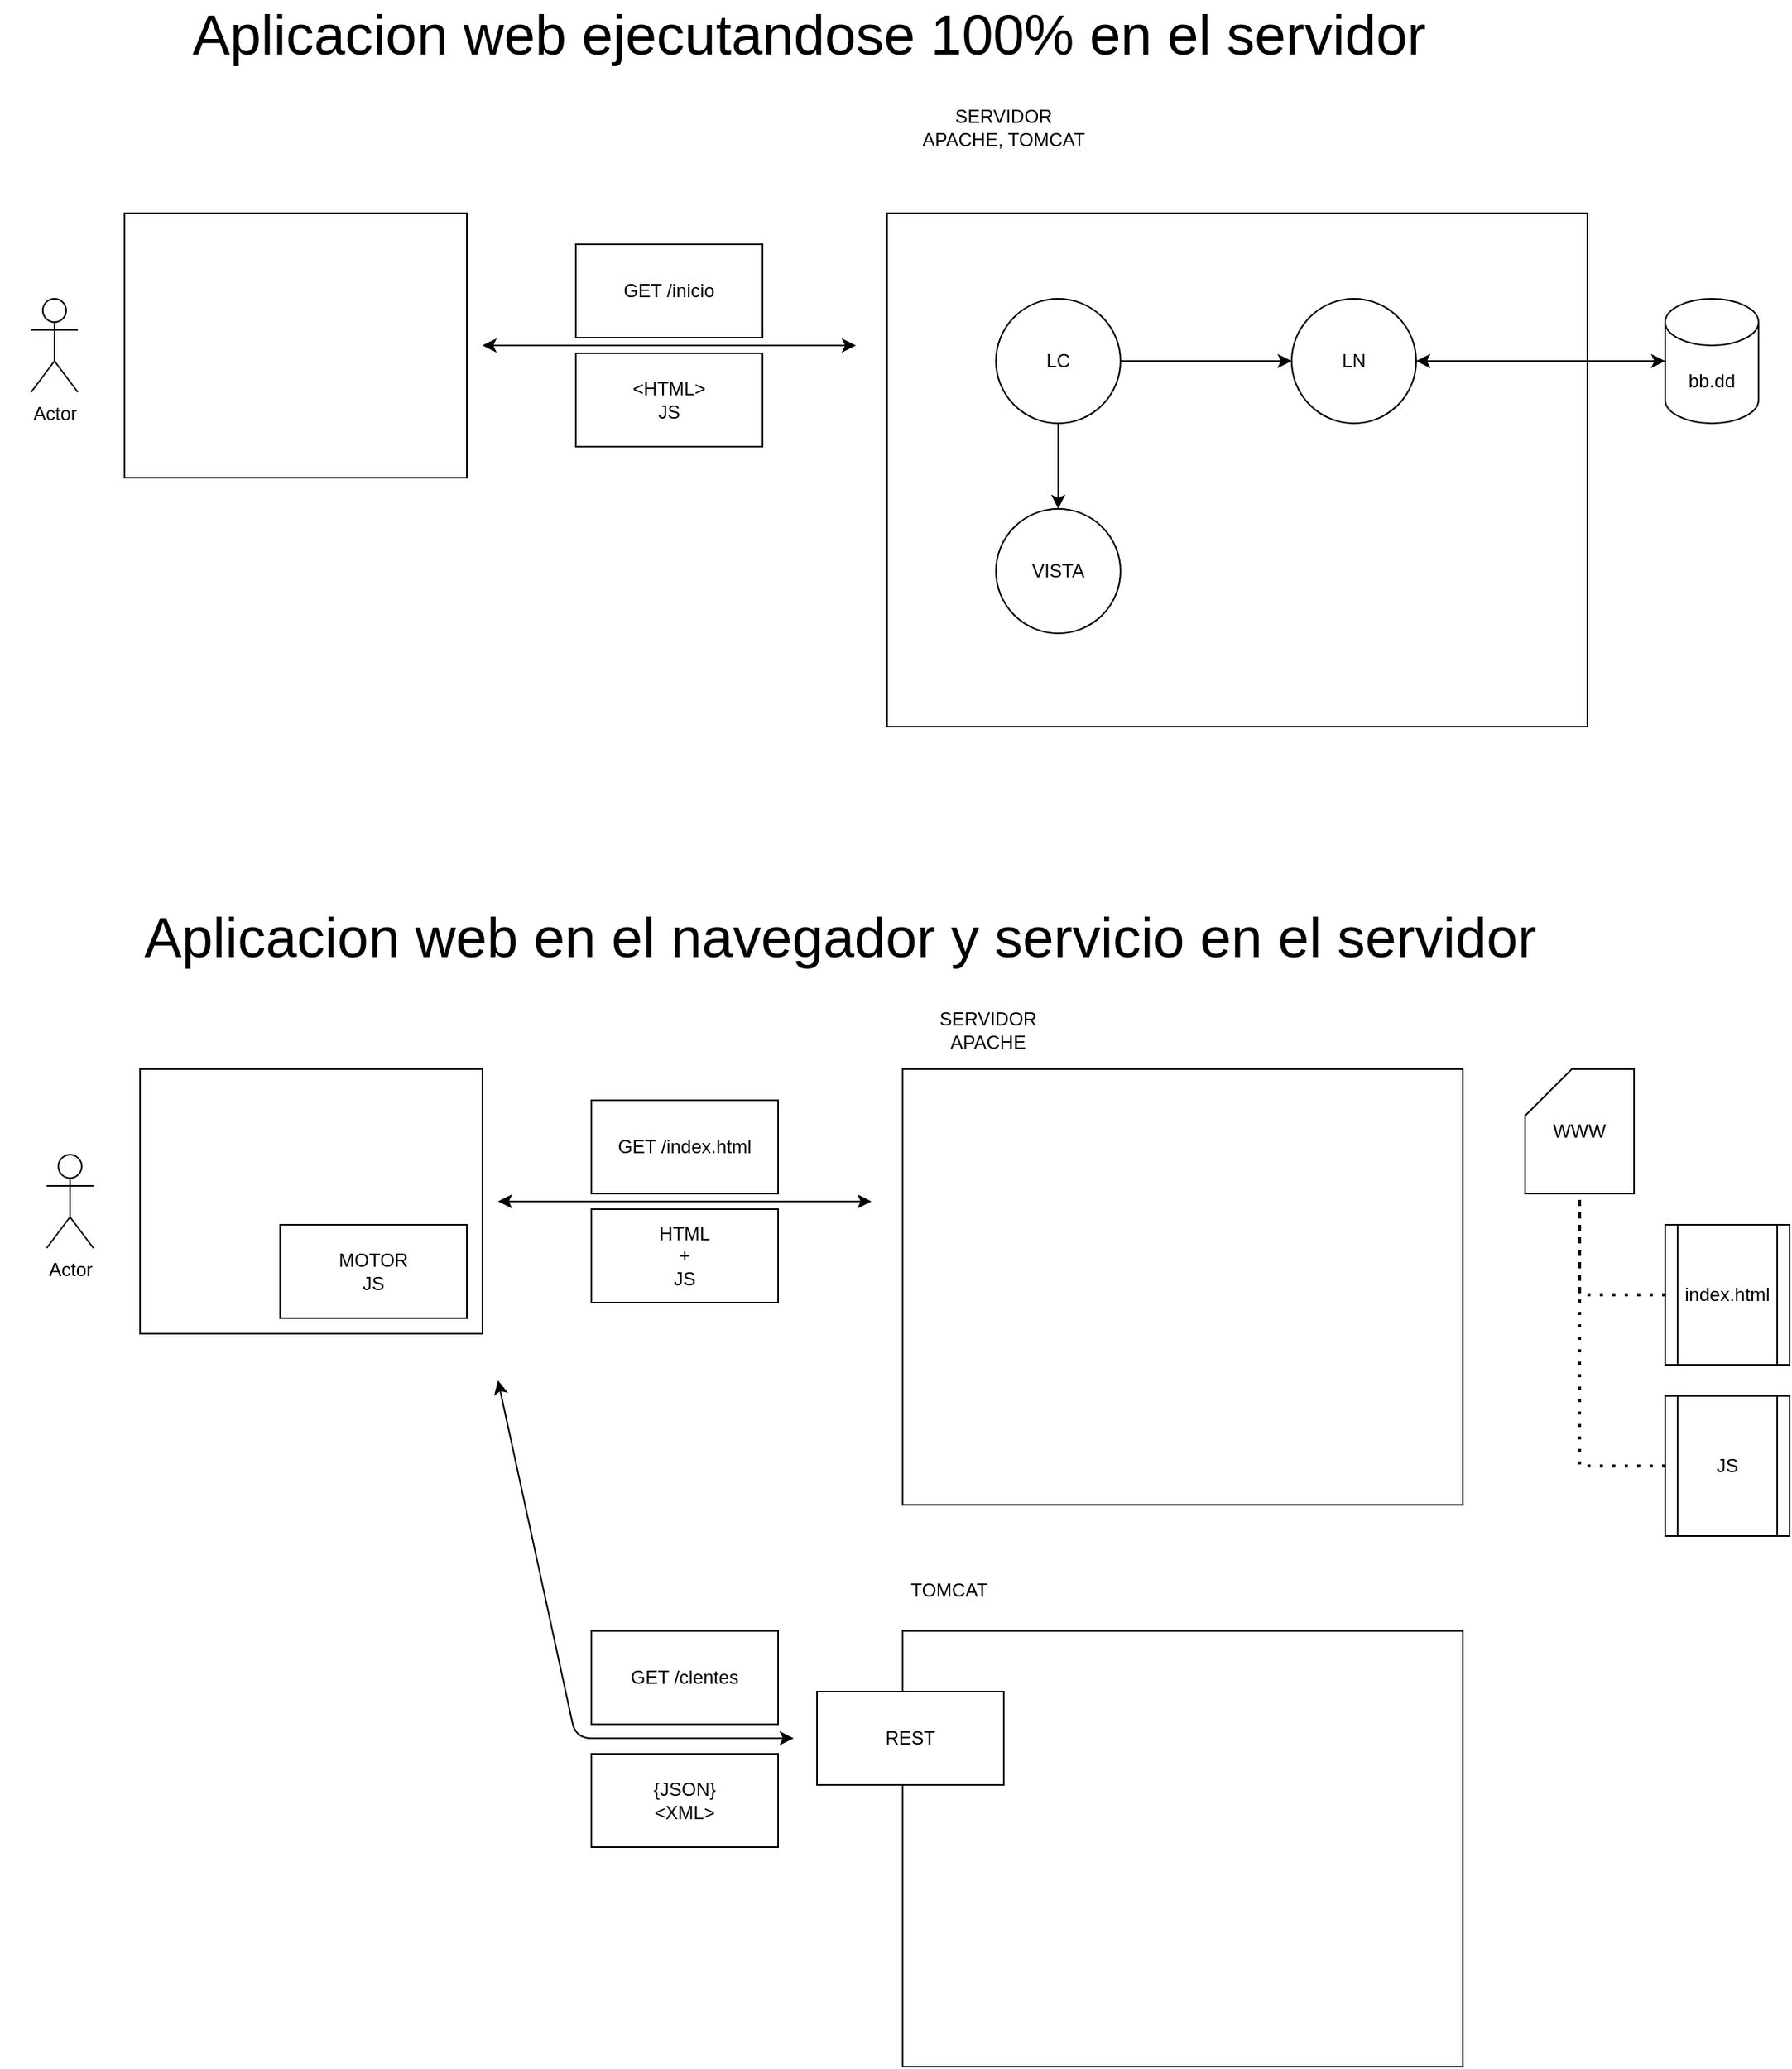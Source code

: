<mxfile version="16.5.1" type="device" pages="10"><diagram id="B2owom2XGx271wyp0y_r" name="Página-1"><mxGraphModel dx="1038" dy="1476" grid="1" gridSize="10" guides="1" tooltips="1" connect="1" arrows="1" fold="1" page="1" pageScale="1" pageWidth="1169" pageHeight="827" math="0" shadow="0"><root><mxCell id="0"/><mxCell id="1" parent="0"/><mxCell id="CT4uiczTS7TcgUap9qTK-1" value="" style="rounded=0;whiteSpace=wrap;html=1;" parent="1" vertex="1"><mxGeometry x="170" y="-640" width="220" height="170" as="geometry"/></mxCell><mxCell id="CT4uiczTS7TcgUap9qTK-2" value="" style="rounded=0;whiteSpace=wrap;html=1;" parent="1" vertex="1"><mxGeometry x="660" y="-640" width="450" height="330" as="geometry"/></mxCell><mxCell id="CT4uiczTS7TcgUap9qTK-3" value="SERVIDOR&lt;br&gt;APACHE, TOMCAT" style="text;html=1;strokeColor=none;fillColor=none;align=center;verticalAlign=middle;whiteSpace=wrap;rounded=0;" parent="1" vertex="1"><mxGeometry x="660" y="-710" width="150" height="30" as="geometry"/></mxCell><mxCell id="CT4uiczTS7TcgUap9qTK-9" style="edgeStyle=orthogonalEdgeStyle;rounded=0;orthogonalLoop=1;jettySize=auto;html=1;" parent="1" source="CT4uiczTS7TcgUap9qTK-4" target="CT4uiczTS7TcgUap9qTK-5" edge="1"><mxGeometry relative="1" as="geometry"/></mxCell><mxCell id="CT4uiczTS7TcgUap9qTK-10" style="edgeStyle=orthogonalEdgeStyle;rounded=0;orthogonalLoop=1;jettySize=auto;html=1;" parent="1" source="CT4uiczTS7TcgUap9qTK-4" target="CT4uiczTS7TcgUap9qTK-6" edge="1"><mxGeometry relative="1" as="geometry"/></mxCell><mxCell id="CT4uiczTS7TcgUap9qTK-4" value="LC" style="ellipse;whiteSpace=wrap;html=1;aspect=fixed;" parent="1" vertex="1"><mxGeometry x="730" y="-585" width="80" height="80" as="geometry"/></mxCell><mxCell id="CT4uiczTS7TcgUap9qTK-5" value="LN" style="ellipse;whiteSpace=wrap;html=1;aspect=fixed;" parent="1" vertex="1"><mxGeometry x="920" y="-585" width="80" height="80" as="geometry"/></mxCell><mxCell id="CT4uiczTS7TcgUap9qTK-6" value="VISTA&lt;br&gt;" style="ellipse;whiteSpace=wrap;html=1;aspect=fixed;" parent="1" vertex="1"><mxGeometry x="730" y="-450" width="80" height="80" as="geometry"/></mxCell><mxCell id="CT4uiczTS7TcgUap9qTK-7" value="bb.dd" style="shape=cylinder3;whiteSpace=wrap;html=1;boundedLbl=1;backgroundOutline=1;size=15;" parent="1" vertex="1"><mxGeometry x="1160" y="-585" width="60" height="80" as="geometry"/></mxCell><mxCell id="CT4uiczTS7TcgUap9qTK-8" value="" style="endArrow=classic;startArrow=classic;html=1;rounded=0;exitX=1;exitY=0.5;exitDx=0;exitDy=0;entryX=0;entryY=0.5;entryDx=0;entryDy=0;entryPerimeter=0;" parent="1" source="CT4uiczTS7TcgUap9qTK-5" target="CT4uiczTS7TcgUap9qTK-7" edge="1"><mxGeometry width="50" height="50" relative="1" as="geometry"><mxPoint x="1160" y="-370" as="sourcePoint"/><mxPoint x="1210" y="-420" as="targetPoint"/></mxGeometry></mxCell><mxCell id="CT4uiczTS7TcgUap9qTK-11" value="Actor" style="shape=umlActor;verticalLabelPosition=bottom;verticalAlign=top;html=1;outlineConnect=0;" parent="1" vertex="1"><mxGeometry x="110" y="-585" width="30" height="60" as="geometry"/></mxCell><mxCell id="CT4uiczTS7TcgUap9qTK-12" value="" style="endArrow=classic;startArrow=classic;html=1;rounded=0;" parent="1" edge="1"><mxGeometry width="50" height="50" relative="1" as="geometry"><mxPoint x="400" y="-555" as="sourcePoint"/><mxPoint x="640" y="-555" as="targetPoint"/></mxGeometry></mxCell><mxCell id="CT4uiczTS7TcgUap9qTK-13" value="GET /inicio" style="rounded=0;whiteSpace=wrap;html=1;" parent="1" vertex="1"><mxGeometry x="460" y="-620" width="120" height="60" as="geometry"/></mxCell><mxCell id="CT4uiczTS7TcgUap9qTK-14" value="&amp;lt;HTML&amp;gt;&lt;br&gt;JS" style="rounded=0;whiteSpace=wrap;html=1;" parent="1" vertex="1"><mxGeometry x="460" y="-550" width="120" height="60" as="geometry"/></mxCell><mxCell id="CT4uiczTS7TcgUap9qTK-15" value="" style="rounded=0;whiteSpace=wrap;html=1;" parent="1" vertex="1"><mxGeometry x="180" y="-90" width="220" height="170" as="geometry"/></mxCell><mxCell id="CT4uiczTS7TcgUap9qTK-16" value="" style="rounded=0;whiteSpace=wrap;html=1;" parent="1" vertex="1"><mxGeometry x="670" y="-90" width="360" height="280" as="geometry"/></mxCell><mxCell id="CT4uiczTS7TcgUap9qTK-17" value="SERVIDOR&lt;br&gt;APACHE" style="text;html=1;strokeColor=none;fillColor=none;align=center;verticalAlign=middle;whiteSpace=wrap;rounded=0;" parent="1" vertex="1"><mxGeometry x="650" y="-130" width="150" height="30" as="geometry"/></mxCell><mxCell id="CT4uiczTS7TcgUap9qTK-25" value="Actor" style="shape=umlActor;verticalLabelPosition=bottom;verticalAlign=top;html=1;outlineConnect=0;" parent="1" vertex="1"><mxGeometry x="120" y="-35" width="30" height="60" as="geometry"/></mxCell><mxCell id="CT4uiczTS7TcgUap9qTK-26" value="" style="endArrow=classic;startArrow=classic;html=1;rounded=0;" parent="1" edge="1"><mxGeometry width="50" height="50" relative="1" as="geometry"><mxPoint x="410" y="-5" as="sourcePoint"/><mxPoint x="650" y="-5" as="targetPoint"/></mxGeometry></mxCell><mxCell id="CT4uiczTS7TcgUap9qTK-27" value="GET /index.html" style="rounded=0;whiteSpace=wrap;html=1;" parent="1" vertex="1"><mxGeometry x="470" y="-70" width="120" height="60" as="geometry"/></mxCell><mxCell id="CT4uiczTS7TcgUap9qTK-28" value="HTML&lt;br&gt;+&lt;br&gt;JS" style="rounded=0;whiteSpace=wrap;html=1;" parent="1" vertex="1"><mxGeometry x="470" width="120" height="60" as="geometry"/></mxCell><mxCell id="CT4uiczTS7TcgUap9qTK-29" value="WWW" style="shape=card;whiteSpace=wrap;html=1;" parent="1" vertex="1"><mxGeometry x="1070" y="-90" width="70" height="80" as="geometry"/></mxCell><mxCell id="CT4uiczTS7TcgUap9qTK-30" value="index.html" style="shape=process;whiteSpace=wrap;html=1;backgroundOutline=1;" parent="1" vertex="1"><mxGeometry x="1160" y="10" width="80" height="90" as="geometry"/></mxCell><mxCell id="CT4uiczTS7TcgUap9qTK-31" value="" style="endArrow=none;dashed=1;html=1;dashPattern=1 3;strokeWidth=2;rounded=0;entryX=0.5;entryY=1;entryDx=0;entryDy=0;entryPerimeter=0;exitX=0;exitY=0.5;exitDx=0;exitDy=0;" parent="1" source="CT4uiczTS7TcgUap9qTK-30" target="CT4uiczTS7TcgUap9qTK-29" edge="1"><mxGeometry width="50" height="50" relative="1" as="geometry"><mxPoint x="1080" y="120" as="sourcePoint"/><mxPoint x="1130" y="70" as="targetPoint"/><Array as="points"><mxPoint x="1105" y="55"/></Array></mxGeometry></mxCell><mxCell id="CT4uiczTS7TcgUap9qTK-32" value="JS" style="shape=process;whiteSpace=wrap;html=1;backgroundOutline=1;" parent="1" vertex="1"><mxGeometry x="1160" y="120" width="80" height="90" as="geometry"/></mxCell><mxCell id="CT4uiczTS7TcgUap9qTK-34" value="" style="endArrow=none;dashed=1;html=1;dashPattern=1 3;strokeWidth=2;rounded=0;entryX=0.5;entryY=1;entryDx=0;entryDy=0;entryPerimeter=0;exitX=0;exitY=0.5;exitDx=0;exitDy=0;" parent="1" source="CT4uiczTS7TcgUap9qTK-32" target="CT4uiczTS7TcgUap9qTK-29" edge="1"><mxGeometry width="50" height="50" relative="1" as="geometry"><mxPoint x="1080" y="200" as="sourcePoint"/><mxPoint x="1130" y="150" as="targetPoint"/><Array as="points"><mxPoint x="1105" y="165"/></Array></mxGeometry></mxCell><mxCell id="CT4uiczTS7TcgUap9qTK-35" value="" style="rounded=0;whiteSpace=wrap;html=1;" parent="1" vertex="1"><mxGeometry x="670" y="271" width="360" height="280" as="geometry"/></mxCell><mxCell id="CT4uiczTS7TcgUap9qTK-36" value="TOMCAT" style="text;html=1;strokeColor=none;fillColor=none;align=center;verticalAlign=middle;whiteSpace=wrap;rounded=0;" parent="1" vertex="1"><mxGeometry x="670" y="230" width="60" height="30" as="geometry"/></mxCell><mxCell id="CT4uiczTS7TcgUap9qTK-37" value="REST" style="rounded=0;whiteSpace=wrap;html=1;" parent="1" vertex="1"><mxGeometry x="615" y="310" width="120" height="60" as="geometry"/></mxCell><mxCell id="CT4uiczTS7TcgUap9qTK-38" value="" style="endArrow=classic;startArrow=classic;html=1;rounded=1;" parent="1" edge="1"><mxGeometry width="50" height="50" relative="1" as="geometry"><mxPoint x="410" y="110" as="sourcePoint"/><mxPoint x="600" y="340" as="targetPoint"/><Array as="points"><mxPoint x="460" y="340"/></Array></mxGeometry></mxCell><mxCell id="CT4uiczTS7TcgUap9qTK-39" value="GET /clentes" style="rounded=0;whiteSpace=wrap;html=1;" parent="1" vertex="1"><mxGeometry x="470" y="271" width="120" height="60" as="geometry"/></mxCell><mxCell id="CT4uiczTS7TcgUap9qTK-40" value="{JSON}&lt;br&gt;&amp;lt;XML&amp;gt;" style="rounded=0;whiteSpace=wrap;html=1;" parent="1" vertex="1"><mxGeometry x="470" y="350" width="120" height="60" as="geometry"/></mxCell><mxCell id="CT4uiczTS7TcgUap9qTK-41" value="MOTOR&lt;br&gt;JS" style="rounded=0;whiteSpace=wrap;html=1;" parent="1" vertex="1"><mxGeometry x="270" y="10" width="120" height="60" as="geometry"/></mxCell><mxCell id="CT4uiczTS7TcgUap9qTK-42" value="&lt;font style=&quot;font-size: 36px&quot;&gt;Aplicacion web ejecutandose 100% en el servidor&lt;/font&gt;" style="text;html=1;strokeColor=none;fillColor=none;align=center;verticalAlign=middle;whiteSpace=wrap;rounded=0;" parent="1" vertex="1"><mxGeometry x="90" y="-770" width="1040" height="30" as="geometry"/></mxCell><mxCell id="CT4uiczTS7TcgUap9qTK-43" value="&lt;font style=&quot;font-size: 36px&quot;&gt;Aplicacion web en el navegador y servicio en el servidor&lt;/font&gt;" style="text;html=1;strokeColor=none;fillColor=none;align=center;verticalAlign=middle;whiteSpace=wrap;rounded=0;" parent="1" vertex="1"><mxGeometry x="110" y="-190" width="1040" height="30" as="geometry"/></mxCell></root></mxGraphModel></diagram><diagram id="ZppUx_hhheDvY0dT0hSV" name="Página-2"><mxGraphModel dx="1038" dy="649" grid="1" gridSize="10" guides="1" tooltips="1" connect="1" arrows="1" fold="1" page="1" pageScale="1" pageWidth="1169" pageHeight="827" math="0" shadow="0"><root><mxCell id="zA0UHdHbVeOVKWP70AHv-0"/><mxCell id="zA0UHdHbVeOVKWP70AHv-1" parent="zA0UHdHbVeOVKWP70AHv-0"/><mxCell id="89ObIXK6DmEuHMmueuMf-4" value="" style="rounded=0;whiteSpace=wrap;html=1;fontSize=16;fillColor=none;" vertex="1" parent="zA0UHdHbVeOVKWP70AHv-1"><mxGeometry x="90" y="40" width="860" height="400" as="geometry"/></mxCell><mxCell id="89ObIXK6DmEuHMmueuMf-14" value="" style="rounded=0;whiteSpace=wrap;html=1;fontSize=16;fillColor=none;" vertex="1" parent="zA0UHdHbVeOVKWP70AHv-1"><mxGeometry x="90" y="550" width="860" height="400" as="geometry"/></mxCell><mxCell id="zA0UHdHbVeOVKWP70AHv-3" value="&lt;font size=&quot;3&quot;&gt;PRESENTACION&lt;/font&gt;" style="rounded=0;whiteSpace=wrap;html=1;fontSize=36;" vertex="1" parent="zA0UHdHbVeOVKWP70AHv-1"><mxGeometry x="160" y="160" width="190" height="170" as="geometry"/></mxCell><mxCell id="89ObIXK6DmEuHMmueuMf-3" style="edgeStyle=orthogonalEdgeStyle;rounded=1;orthogonalLoop=1;jettySize=auto;html=1;fontSize=16;" edge="1" parent="zA0UHdHbVeOVKWP70AHv-1" source="zA0UHdHbVeOVKWP70AHv-4" target="89ObIXK6DmEuHMmueuMf-0"><mxGeometry relative="1" as="geometry"/></mxCell><mxCell id="zA0UHdHbVeOVKWP70AHv-4" value="&lt;font style=&quot;font-size: 16px&quot;&gt;LOGICA DE CONTROL&lt;/font&gt;" style="ellipse;whiteSpace=wrap;html=1;aspect=fixed;fontSize=36;" vertex="1" parent="zA0UHdHbVeOVKWP70AHv-1"><mxGeometry x="450" y="165" width="160" height="160" as="geometry"/></mxCell><mxCell id="zA0UHdHbVeOVKWP70AHv-5" value="" style="endArrow=classic;startArrow=classic;html=1;rounded=1;fontSize=36;exitX=1;exitY=0.5;exitDx=0;exitDy=0;entryX=0;entryY=0.5;entryDx=0;entryDy=0;" edge="1" parent="zA0UHdHbVeOVKWP70AHv-1" source="zA0UHdHbVeOVKWP70AHv-3" target="zA0UHdHbVeOVKWP70AHv-4"><mxGeometry width="50" height="50" relative="1" as="geometry"><mxPoint x="410" y="250" as="sourcePoint"/><mxPoint x="460" y="200" as="targetPoint"/></mxGeometry></mxCell><mxCell id="zA0UHdHbVeOVKWP70AHv-7" value=".HTML" style="text;html=1;strokeColor=none;fillColor=none;align=center;verticalAlign=middle;whiteSpace=wrap;rounded=0;fontSize=12;" vertex="1" parent="zA0UHdHbVeOVKWP70AHv-1"><mxGeometry x="225" y="340" width="60" height="30" as="geometry"/></mxCell><mxCell id="zA0UHdHbVeOVKWP70AHv-8" value="PLANTILLA" style="text;html=1;strokeColor=none;fillColor=none;align=center;verticalAlign=middle;whiteSpace=wrap;rounded=0;fontSize=12;" vertex="1" parent="zA0UHdHbVeOVKWP70AHv-1"><mxGeometry x="230" y="100" width="60" height="30" as="geometry"/></mxCell><mxCell id="zA0UHdHbVeOVKWP70AHv-9" value="COMPONENTE" style="text;html=1;strokeColor=none;fillColor=none;align=center;verticalAlign=middle;whiteSpace=wrap;rounded=0;fontSize=12;" vertex="1" parent="zA0UHdHbVeOVKWP70AHv-1"><mxGeometry x="500" y="100" width="60" height="30" as="geometry"/></mxCell><mxCell id="89ObIXK6DmEuHMmueuMf-0" value="&lt;font style=&quot;font-size: 16px&quot;&gt;LÓGICA DE&lt;br&gt;NEGOCIO&lt;br&gt;&lt;/font&gt;" style="ellipse;whiteSpace=wrap;html=1;aspect=fixed;fontSize=36;" vertex="1" parent="zA0UHdHbVeOVKWP70AHv-1"><mxGeometry x="730" y="165" width="160" height="160" as="geometry"/></mxCell><mxCell id="89ObIXK6DmEuHMmueuMf-1" value="SERVICIO" style="text;html=1;strokeColor=none;fillColor=none;align=center;verticalAlign=middle;whiteSpace=wrap;rounded=0;fontSize=12;" vertex="1" parent="zA0UHdHbVeOVKWP70AHv-1"><mxGeometry x="780" y="100" width="60" height="30" as="geometry"/></mxCell><mxCell id="89ObIXK6DmEuHMmueuMf-5" value="&lt;font size=&quot;3&quot;&gt;PRESENTACION&lt;/font&gt;" style="rounded=0;whiteSpace=wrap;html=1;fontSize=36;" vertex="1" parent="zA0UHdHbVeOVKWP70AHv-1"><mxGeometry x="160" y="670" width="190" height="170" as="geometry"/></mxCell><mxCell id="89ObIXK6DmEuHMmueuMf-6" style="edgeStyle=orthogonalEdgeStyle;rounded=1;orthogonalLoop=1;jettySize=auto;html=1;fontSize=16;" edge="1" parent="zA0UHdHbVeOVKWP70AHv-1" source="89ObIXK6DmEuHMmueuMf-7" target="89ObIXK6DmEuHMmueuMf-12"><mxGeometry relative="1" as="geometry"/></mxCell><mxCell id="89ObIXK6DmEuHMmueuMf-7" value="&lt;font style=&quot;font-size: 16px&quot;&gt;LOGICA DE CONTROL&lt;/font&gt;" style="ellipse;whiteSpace=wrap;html=1;aspect=fixed;fontSize=36;" vertex="1" parent="zA0UHdHbVeOVKWP70AHv-1"><mxGeometry x="450" y="675" width="160" height="160" as="geometry"/></mxCell><mxCell id="89ObIXK6DmEuHMmueuMf-8" value="" style="endArrow=classic;startArrow=classic;html=1;rounded=1;fontSize=36;exitX=1;exitY=0.5;exitDx=0;exitDy=0;entryX=0;entryY=0.5;entryDx=0;entryDy=0;" edge="1" parent="zA0UHdHbVeOVKWP70AHv-1" source="89ObIXK6DmEuHMmueuMf-5" target="89ObIXK6DmEuHMmueuMf-7"><mxGeometry width="50" height="50" relative="1" as="geometry"><mxPoint x="410" y="760" as="sourcePoint"/><mxPoint x="460" y="710" as="targetPoint"/></mxGeometry></mxCell><mxCell id="89ObIXK6DmEuHMmueuMf-9" value=".HTML" style="text;html=1;strokeColor=none;fillColor=none;align=center;verticalAlign=middle;whiteSpace=wrap;rounded=0;fontSize=12;" vertex="1" parent="zA0UHdHbVeOVKWP70AHv-1"><mxGeometry x="225" y="850" width="60" height="30" as="geometry"/></mxCell><mxCell id="89ObIXK6DmEuHMmueuMf-10" value="PLANTILLA" style="text;html=1;strokeColor=none;fillColor=none;align=center;verticalAlign=middle;whiteSpace=wrap;rounded=0;fontSize=12;" vertex="1" parent="zA0UHdHbVeOVKWP70AHv-1"><mxGeometry x="230" y="610" width="60" height="30" as="geometry"/></mxCell><mxCell id="89ObIXK6DmEuHMmueuMf-11" value="COMPONENTE" style="text;html=1;strokeColor=none;fillColor=none;align=center;verticalAlign=middle;whiteSpace=wrap;rounded=0;fontSize=12;" vertex="1" parent="zA0UHdHbVeOVKWP70AHv-1"><mxGeometry x="500" y="610" width="60" height="30" as="geometry"/></mxCell><mxCell id="89ObIXK6DmEuHMmueuMf-12" value="&lt;font style=&quot;font-size: 16px&quot;&gt;PROXY&lt;br&gt;DEL SERVICIO&lt;br&gt;REMOTO&lt;br&gt;&lt;/font&gt;" style="ellipse;whiteSpace=wrap;html=1;aspect=fixed;fontSize=36;" vertex="1" parent="zA0UHdHbVeOVKWP70AHv-1"><mxGeometry x="730" y="675" width="160" height="160" as="geometry"/></mxCell><mxCell id="89ObIXK6DmEuHMmueuMf-13" value="SERVICIO" style="text;html=1;strokeColor=none;fillColor=none;align=center;verticalAlign=middle;whiteSpace=wrap;rounded=0;fontSize=12;" vertex="1" parent="zA0UHdHbVeOVKWP70AHv-1"><mxGeometry x="780" y="610" width="60" height="30" as="geometry"/></mxCell><mxCell id="89ObIXK6DmEuHMmueuMf-15" value="" style="endArrow=classic;startArrow=classic;html=1;rounded=1;fontSize=16;exitX=1;exitY=0.5;exitDx=0;exitDy=0;" edge="1" parent="zA0UHdHbVeOVKWP70AHv-1" source="89ObIXK6DmEuHMmueuMf-12"><mxGeometry width="50" height="50" relative="1" as="geometry"><mxPoint x="1060" y="740" as="sourcePoint"/><mxPoint x="1210" y="755" as="targetPoint"/></mxGeometry></mxCell><mxCell id="89ObIXK6DmEuHMmueuMf-16" value="HTTP" style="rounded=0;whiteSpace=wrap;html=1;fontSize=16;fillColor=none;" vertex="1" parent="zA0UHdHbVeOVKWP70AHv-1"><mxGeometry x="1000" y="680" width="120" height="60" as="geometry"/></mxCell><mxCell id="89ObIXK6DmEuHMmueuMf-17" value="{JSON}" style="rounded=0;whiteSpace=wrap;html=1;fontSize=16;fillColor=none;" vertex="1" parent="zA0UHdHbVeOVKWP70AHv-1"><mxGeometry x="1000" y="775" width="120" height="60" as="geometry"/></mxCell><mxCell id="dOLAVcVcVijcVD6vMzRV-0" value="" style="endArrow=none;dashed=1;html=1;dashPattern=1 3;strokeWidth=2;rounded=1;fontSize=16;" edge="1" parent="zA0UHdHbVeOVKWP70AHv-1"><mxGeometry width="50" height="50" relative="1" as="geometry"><mxPoint x="400" y="461.6" as="sourcePoint"/><mxPoint x="400" y="20" as="targetPoint"/></mxGeometry></mxCell><mxCell id="dOLAVcVcVijcVD6vMzRV-1" value="" style="endArrow=none;dashed=1;html=1;dashPattern=1 3;strokeWidth=2;rounded=1;fontSize=16;" edge="1" parent="zA0UHdHbVeOVKWP70AHv-1"><mxGeometry width="50" height="50" relative="1" as="geometry"><mxPoint x="670" y="460" as="sourcePoint"/><mxPoint x="670" y="20" as="targetPoint"/></mxGeometry></mxCell><mxCell id="dOLAVcVcVijcVD6vMzRV-2" value="" style="shape=flexArrow;endArrow=classic;html=1;rounded=1;fontSize=16;fillColor=#d5e8d4;strokeColor=#82b366;" edge="1" parent="zA0UHdHbVeOVKWP70AHv-1"><mxGeometry width="50" height="50" relative="1" as="geometry"><mxPoint x="90" y="490" as="sourcePoint"/><mxPoint x="950" y="490" as="targetPoint"/></mxGeometry></mxCell><mxCell id="dOLAVcVcVijcVD6vMzRV-3" value="Visibilidad" style="text;html=1;strokeColor=none;fillColor=none;align=center;verticalAlign=middle;whiteSpace=wrap;rounded=0;fontSize=16;" vertex="1" parent="zA0UHdHbVeOVKWP70AHv-1"><mxGeometry x="100" y="450" width="60" height="30" as="geometry"/></mxCell></root></mxGraphModel></diagram><diagram id="un3Fc5BAIRS-YOYf1o93" name="Página-3"><mxGraphModel dx="2235" dy="1618" grid="1" gridSize="10" guides="1" tooltips="1" connect="1" arrows="1" fold="1" page="1" pageScale="1" pageWidth="1169" pageHeight="827" math="0" shadow="0"><root><mxCell id="MAOAfq0nw-t9UorsI8Do-0"/><mxCell id="MAOAfq0nw-t9UorsI8Do-1" parent="MAOAfq0nw-t9UorsI8Do-0"/><mxCell id="MAOAfq0nw-t9UorsI8Do-2" value="" style="ellipse;whiteSpace=wrap;html=1;aspect=fixed;" parent="MAOAfq0nw-t9UorsI8Do-1" vertex="1"><mxGeometry x="1089" y="640" width="171" height="171" as="geometry"/></mxCell><mxCell id="MAOAfq0nw-t9UorsI8Do-3" value="" style="endArrow=classic;html=1;rounded=1;exitX=1;exitY=0.5;exitDx=0;exitDy=0;entryX=0;entryY=0.5;entryDx=0;entryDy=0;fillColor=#dae8fc;strokeColor=#6c8ebf;" parent="MAOAfq0nw-t9UorsI8Do-1" source="MAOAfq0nw-t9UorsI8Do-7" target="MAOAfq0nw-t9UorsI8Do-20" edge="1"><mxGeometry width="50" height="50" relative="1" as="geometry"><mxPoint x="610" y="730" as="sourcePoint"/><mxPoint x="660" y="680" as="targetPoint"/><Array as="points"><mxPoint x="560" y="928"/><mxPoint x="690" y="766"/></Array></mxGeometry></mxCell><mxCell id="MAOAfq0nw-t9UorsI8Do-4" value="" style="rounded=0;whiteSpace=wrap;html=1;fillColor=none;" parent="MAOAfq0nw-t9UorsI8Do-1" vertex="1"><mxGeometry x="100" y="740" width="400" height="440" as="geometry"/></mxCell><mxCell id="MAOAfq0nw-t9UorsI8Do-5" value="[(ngModel)]=&quot;disco.titulo&quot;" style="rounded=1;whiteSpace=wrap;html=1;fillColor=none;" parent="MAOAfq0nw-t9UorsI8Do-1" vertex="1"><mxGeometry x="165" y="848" width="270" height="26" as="geometry"/></mxCell><mxCell id="MAOAfq0nw-t9UorsI8Do-6" value="[(ngModel)]=&quot;disco.grupo&quot;" style="rounded=1;whiteSpace=wrap;html=1;fillColor=none;" parent="MAOAfq0nw-t9UorsI8Do-1" vertex="1"><mxGeometry x="165" y="881" width="270" height="26" as="geometry"/></mxCell><mxCell id="MAOAfq0nw-t9UorsI8Do-7" value="[(ngModel)]=&quot;disco.year&quot;" style="rounded=1;whiteSpace=wrap;html=1;fillColor=none;" parent="MAOAfq0nw-t9UorsI8Do-1" vertex="1"><mxGeometry x="165" y="915" width="270" height="26" as="geometry"/></mxCell><mxCell id="MAOAfq0nw-t9UorsI8Do-8" value="(click)=Insertar" style="rounded=1;whiteSpace=wrap;html=1;fillColor=#dae8fc;strokeColor=#6c8ebf;" parent="MAOAfq0nw-t9UorsI8Do-1" vertex="1"><mxGeometry x="225" y="801" width="70" height="30" as="geometry"/></mxCell><mxCell id="MAOAfq0nw-t9UorsI8Do-9" value="Vaciar" style="rounded=1;whiteSpace=wrap;html=1;fillColor=#dae8fc;strokeColor=#6c8ebf;" parent="MAOAfq0nw-t9UorsI8Do-1" vertex="1"><mxGeometry x="305" y="801" width="70" height="30" as="geometry"/></mxCell><mxCell id="MAOAfq0nw-t9UorsI8Do-10" value="" style="shape=internalStorage;whiteSpace=wrap;html=1;backgroundOutline=1;fillColor=none;dx=65;dy=37;" parent="MAOAfq0nw-t9UorsI8Do-1" vertex="1"><mxGeometry x="130" y="973.5" width="340" height="177" as="geometry"/></mxCell><mxCell id="MAOAfq0nw-t9UorsI8Do-11" value="DISCOS" style="text;html=1;strokeColor=none;fillColor=none;align=center;verticalAlign=middle;whiteSpace=wrap;rounded=0;" parent="MAOAfq0nw-t9UorsI8Do-1" vertex="1"><mxGeometry x="236.25" y="759" width="127.5" height="20" as="geometry"/></mxCell><mxCell id="MAOAfq0nw-t9UorsI8Do-12" value="*ngFor=&quot;let d of discos&quot;" style="text;html=1;strokeColor=none;fillColor=none;align=center;verticalAlign=middle;whiteSpace=wrap;rounded=0;" parent="MAOAfq0nw-t9UorsI8Do-1" vertex="1"><mxGeometry x="230" y="1130.5" width="140" height="20" as="geometry"/></mxCell><mxCell id="MAOAfq0nw-t9UorsI8Do-13" value="" style="ellipse;whiteSpace=wrap;html=1;aspect=fixed;" parent="MAOAfq0nw-t9UorsI8Do-1" vertex="1"><mxGeometry x="680" y="798.5" width="323" height="323" as="geometry"/></mxCell><mxCell id="MAOAfq0nw-t9UorsI8Do-14" value="" style="endArrow=classic;startArrow=classic;html=1;rounded=1;entryX=0;entryY=0.5;entryDx=0;entryDy=0;exitX=1;exitY=0.5;exitDx=0;exitDy=0;" parent="MAOAfq0nw-t9UorsI8Do-1" source="MAOAfq0nw-t9UorsI8Do-4" target="MAOAfq0nw-t9UorsI8Do-13" edge="1"><mxGeometry width="50" height="50" relative="1" as="geometry"><mxPoint x="560" y="960" as="sourcePoint"/><mxPoint x="610" y="910" as="targetPoint"/></mxGeometry></mxCell><mxCell id="MAOAfq0nw-t9UorsI8Do-15" value="&lt;div style=&quot;text-align: left&quot;&gt;&lt;span&gt;public insertar():void{&lt;/span&gt;&lt;/div&gt;&lt;div style=&quot;text-align: left&quot;&gt;&amp;nbsp;console.log(this.disco)&lt;/div&gt;&lt;div style=&quot;text-align: left&quot;&gt;&lt;span&gt;}&lt;/span&gt;&lt;/div&gt;" style="text;html=1;strokeColor=none;fillColor=none;align=center;verticalAlign=middle;whiteSpace=wrap;rounded=0;" parent="MAOAfq0nw-t9UorsI8Do-1" vertex="1"><mxGeometry x="766.75" y="990" width="166.5" height="70" as="geometry"/></mxCell><mxCell id="MAOAfq0nw-t9UorsI8Do-16" value="public discos:Disco[]&amp;nbsp;&lt;br&gt;" style="text;html=1;strokeColor=none;fillColor=none;align=left;verticalAlign=middle;whiteSpace=wrap;rounded=0;" parent="MAOAfq0nw-t9UorsI8Do-1" vertex="1"><mxGeometry x="740" y="887" width="160" height="25" as="geometry"/></mxCell><mxCell id="MAOAfq0nw-t9UorsI8Do-17" value="" style="endArrow=classic;html=1;rounded=1;exitX=1;exitY=0.5;exitDx=0;exitDy=0;entryX=0;entryY=1;entryDx=0;entryDy=0;" parent="MAOAfq0nw-t9UorsI8Do-1" source="iDJkZG_GaGm_-QgxIq0y-0" target="MAOAfq0nw-t9UorsI8Do-2" edge="1"><mxGeometry width="50" height="50" relative="1" as="geometry"><mxPoint x="950" y="740" as="sourcePoint"/><mxPoint x="1000" y="690" as="targetPoint"/><Array as="points"><mxPoint x="1010" y="877"/><mxPoint x="1070" y="877"/></Array></mxGeometry></mxCell><mxCell id="MAOAfq0nw-t9UorsI8Do-18" value="titulo = null" style="text;html=1;strokeColor=none;fillColor=none;align=center;verticalAlign=middle;whiteSpace=wrap;rounded=0;" parent="MAOAfq0nw-t9UorsI8Do-1" vertex="1"><mxGeometry x="1140" y="670" width="80" height="30" as="geometry"/></mxCell><mxCell id="MAOAfq0nw-t9UorsI8Do-19" value="grupo = null" style="text;html=1;strokeColor=none;fillColor=none;align=center;verticalAlign=middle;whiteSpace=wrap;rounded=0;" parent="MAOAfq0nw-t9UorsI8Do-1" vertex="1"><mxGeometry x="1140" y="710" width="80" height="30" as="geometry"/></mxCell><mxCell id="MAOAfq0nw-t9UorsI8Do-20" value="year = null" style="text;html=1;strokeColor=none;fillColor=none;align=center;verticalAlign=middle;whiteSpace=wrap;rounded=0;" parent="MAOAfq0nw-t9UorsI8Do-1" vertex="1"><mxGeometry x="1140" y="751" width="60" height="30" as="geometry"/></mxCell><mxCell id="MAOAfq0nw-t9UorsI8Do-21" value="" style="endArrow=classic;html=1;rounded=1;exitX=0.5;exitY=0;exitDx=0;exitDy=0;entryX=0;entryY=0.5;entryDx=0;entryDy=0;fillColor=#d5e8d4;strokeColor=#82b366;" parent="MAOAfq0nw-t9UorsI8Do-1" source="MAOAfq0nw-t9UorsI8Do-8" target="MAOAfq0nw-t9UorsI8Do-15" edge="1"><mxGeometry width="50" height="50" relative="1" as="geometry"><mxPoint x="560" y="740" as="sourcePoint"/><mxPoint x="610" y="690" as="targetPoint"/><Array as="points"><mxPoint x="280" y="780"/><mxPoint x="550" y="780"/><mxPoint x="660" y="1025"/></Array></mxGeometry></mxCell><mxCell id="MAOAfq0nw-t9UorsI8Do-22" value="" style="endArrow=classic;html=1;rounded=1;exitX=1;exitY=0.5;exitDx=0;exitDy=0;entryX=0;entryY=0.5;entryDx=0;entryDy=0;fillColor=#dae8fc;strokeColor=#6c8ebf;" parent="MAOAfq0nw-t9UorsI8Do-1" source="MAOAfq0nw-t9UorsI8Do-5" target="MAOAfq0nw-t9UorsI8Do-18" edge="1"><mxGeometry width="50" height="50" relative="1" as="geometry"><mxPoint x="680" y="790" as="sourcePoint"/><mxPoint x="730" y="740" as="targetPoint"/><Array as="points"><mxPoint x="540" y="861"/><mxPoint x="680" y="685"/></Array></mxGeometry></mxCell><mxCell id="MAOAfq0nw-t9UorsI8Do-23" value="" style="endArrow=classic;html=1;rounded=1;exitX=1;exitY=0.5;exitDx=0;exitDy=0;entryX=0;entryY=0.5;entryDx=0;entryDy=0;fillColor=#dae8fc;strokeColor=#6c8ebf;" parent="MAOAfq0nw-t9UorsI8Do-1" source="MAOAfq0nw-t9UorsI8Do-6" target="MAOAfq0nw-t9UorsI8Do-19" edge="1"><mxGeometry width="50" height="50" relative="1" as="geometry"><mxPoint x="630" y="730" as="sourcePoint"/><mxPoint x="680" y="680" as="targetPoint"/><Array as="points"><mxPoint x="550" y="894"/><mxPoint x="680" y="725"/></Array></mxGeometry></mxCell><mxCell id="MAOAfq0nw-t9UorsI8Do-24" value="&lt;font style=&quot;font-size: 36px&quot;&gt;Bidirectional binding&lt;/font&gt;" style="text;html=1;strokeColor=none;fillColor=none;align=center;verticalAlign=middle;whiteSpace=wrap;rounded=0;" parent="MAOAfq0nw-t9UorsI8Do-1" vertex="1"><mxGeometry x="160" y="420" width="414" height="30" as="geometry"/></mxCell><mxCell id="MAOAfq0nw-t9UorsI8Do-25" value="&lt;font style=&quot;font-size: 24px&quot;&gt;Situación inicial&lt;/font&gt;" style="text;html=1;strokeColor=none;fillColor=none;align=center;verticalAlign=middle;whiteSpace=wrap;rounded=0;" parent="MAOAfq0nw-t9UorsI8Do-1" vertex="1"><mxGeometry x="170" y="580" width="290" height="30" as="geometry"/></mxCell><mxCell id="MAOAfq0nw-t9UorsI8Do-26" value="" style="ellipse;whiteSpace=wrap;html=1;aspect=fixed;" parent="MAOAfq0nw-t9UorsI8Do-1" vertex="1"><mxGeometry x="1079" y="1380" width="171" height="171" as="geometry"/></mxCell><mxCell id="MAOAfq0nw-t9UorsI8Do-27" value="" style="endArrow=classic;html=1;rounded=1;exitX=1;exitY=0.5;exitDx=0;exitDy=0;entryX=0;entryY=0.5;entryDx=0;entryDy=0;fillColor=#dae8fc;strokeColor=#6c8ebf;" parent="MAOAfq0nw-t9UorsI8Do-1" source="MAOAfq0nw-t9UorsI8Do-31" target="MAOAfq0nw-t9UorsI8Do-44" edge="1"><mxGeometry width="50" height="50" relative="1" as="geometry"><mxPoint x="600" y="1470" as="sourcePoint"/><mxPoint x="650" y="1420" as="targetPoint"/><Array as="points"><mxPoint x="550" y="1668"/><mxPoint x="680" y="1506"/></Array></mxGeometry></mxCell><mxCell id="MAOAfq0nw-t9UorsI8Do-28" value="" style="rounded=0;whiteSpace=wrap;html=1;fillColor=none;" parent="MAOAfq0nw-t9UorsI8Do-1" vertex="1"><mxGeometry x="90" y="1480" width="400" height="440" as="geometry"/></mxCell><mxCell id="MAOAfq0nw-t9UorsI8Do-29" value="[(ngModel)]=&quot;pelicula.titulo&quot;&amp;nbsp; &lt;span style=&quot;background-color: rgb(153 , 255 , 153)&quot;&gt;2001&lt;/span&gt;" style="rounded=1;whiteSpace=wrap;html=1;fillColor=none;" parent="MAOAfq0nw-t9UorsI8Do-1" vertex="1"><mxGeometry x="155" y="1588" width="270" height="26" as="geometry"/></mxCell><mxCell id="MAOAfq0nw-t9UorsI8Do-30" value="[(ngModel)]=&quot;pelicula.director&quot; &lt;span style=&quot;background-color: rgb(179 , 255 , 102)&quot;&gt;SK&lt;/span&gt;" style="rounded=1;whiteSpace=wrap;html=1;fillColor=none;" parent="MAOAfq0nw-t9UorsI8Do-1" vertex="1"><mxGeometry x="155" y="1621" width="270" height="26" as="geometry"/></mxCell><mxCell id="MAOAfq0nw-t9UorsI8Do-31" value="[(ngModel)]=&quot;pelicula.year&quot; &lt;span style=&quot;background-color: rgb(179 , 255 , 102)&quot;&gt;1968&lt;/span&gt;" style="rounded=1;whiteSpace=wrap;html=1;fillColor=none;" parent="MAOAfq0nw-t9UorsI8Do-1" vertex="1"><mxGeometry x="155" y="1655" width="270" height="26" as="geometry"/></mxCell><mxCell id="MAOAfq0nw-t9UorsI8Do-32" value="(click)=Insertar" style="rounded=1;whiteSpace=wrap;html=1;fillColor=#dae8fc;strokeColor=#6c8ebf;" parent="MAOAfq0nw-t9UorsI8Do-1" vertex="1"><mxGeometry x="215" y="1541" width="70" height="30" as="geometry"/></mxCell><mxCell id="MAOAfq0nw-t9UorsI8Do-33" value="Vaciar" style="rounded=1;whiteSpace=wrap;html=1;fillColor=#dae8fc;strokeColor=#6c8ebf;" parent="MAOAfq0nw-t9UorsI8Do-1" vertex="1"><mxGeometry x="295" y="1541" width="70" height="30" as="geometry"/></mxCell><mxCell id="MAOAfq0nw-t9UorsI8Do-34" value="" style="shape=internalStorage;whiteSpace=wrap;html=1;backgroundOutline=1;fillColor=none;dx=65;dy=37;" parent="MAOAfq0nw-t9UorsI8Do-1" vertex="1"><mxGeometry x="120" y="1713.5" width="340" height="177" as="geometry"/></mxCell><mxCell id="MAOAfq0nw-t9UorsI8Do-35" value="PELICULAS" style="text;html=1;strokeColor=none;fillColor=none;align=center;verticalAlign=middle;whiteSpace=wrap;rounded=0;" parent="MAOAfq0nw-t9UorsI8Do-1" vertex="1"><mxGeometry x="226.25" y="1499" width="127.5" height="20" as="geometry"/></mxCell><mxCell id="MAOAfq0nw-t9UorsI8Do-36" value="*ngFor=&quot;let d of discos&quot;" style="text;html=1;strokeColor=none;fillColor=none;align=center;verticalAlign=middle;whiteSpace=wrap;rounded=0;" parent="MAOAfq0nw-t9UorsI8Do-1" vertex="1"><mxGeometry x="220" y="1870.5" width="140" height="20" as="geometry"/></mxCell><mxCell id="MAOAfq0nw-t9UorsI8Do-37" value="" style="ellipse;whiteSpace=wrap;html=1;aspect=fixed;" parent="MAOAfq0nw-t9UorsI8Do-1" vertex="1"><mxGeometry x="670" y="1538.5" width="323" height="323" as="geometry"/></mxCell><mxCell id="MAOAfq0nw-t9UorsI8Do-38" value="" style="endArrow=classic;startArrow=classic;html=1;rounded=1;entryX=0;entryY=0.5;entryDx=0;entryDy=0;exitX=1;exitY=0.5;exitDx=0;exitDy=0;" parent="MAOAfq0nw-t9UorsI8Do-1" source="MAOAfq0nw-t9UorsI8Do-28" target="MAOAfq0nw-t9UorsI8Do-37" edge="1"><mxGeometry width="50" height="50" relative="1" as="geometry"><mxPoint x="550" y="1700" as="sourcePoint"/><mxPoint x="600" y="1650" as="targetPoint"/></mxGeometry></mxCell><mxCell id="MAOAfq0nw-t9UorsI8Do-39" value="&lt;div style=&quot;text-align: left&quot;&gt;&lt;span&gt;public insertar():void{&lt;/span&gt;&lt;/div&gt;&lt;div style=&quot;text-align: left&quot;&gt;&amp;nbsp;console.log(this.pelicula)&lt;/div&gt;&lt;div style=&quot;text-align: left&quot;&gt;&lt;span&gt;}&lt;/span&gt;&lt;/div&gt;" style="text;html=1;strokeColor=none;fillColor=none;align=center;verticalAlign=middle;whiteSpace=wrap;rounded=0;" parent="MAOAfq0nw-t9UorsI8Do-1" vertex="1"><mxGeometry x="756.75" y="1730" width="166.5" height="70" as="geometry"/></mxCell><mxCell id="MAOAfq0nw-t9UorsI8Do-40" value="public pelicula:Pelicula = new Pelicula()" style="text;html=1;strokeColor=none;fillColor=none;align=center;verticalAlign=middle;whiteSpace=wrap;rounded=0;" parent="MAOAfq0nw-t9UorsI8Do-1" vertex="1"><mxGeometry x="730" y="1625" width="220" height="30" as="geometry"/></mxCell><mxCell id="MAOAfq0nw-t9UorsI8Do-41" value="" style="endArrow=classic;html=1;rounded=1;exitX=1;exitY=0.5;exitDx=0;exitDy=0;entryX=0;entryY=1;entryDx=0;entryDy=0;" parent="MAOAfq0nw-t9UorsI8Do-1" source="MAOAfq0nw-t9UorsI8Do-40" target="MAOAfq0nw-t9UorsI8Do-26" edge="1"><mxGeometry width="50" height="50" relative="1" as="geometry"><mxPoint x="940" y="1480" as="sourcePoint"/><mxPoint x="990" y="1430" as="targetPoint"/><Array as="points"><mxPoint x="1000" y="1640"/><mxPoint x="1030" y="1526"/></Array></mxGeometry></mxCell><mxCell id="MAOAfq0nw-t9UorsI8Do-42" value="titulo = 2001" style="text;html=1;strokeColor=none;fillColor=none;align=center;verticalAlign=middle;whiteSpace=wrap;rounded=0;" parent="MAOAfq0nw-t9UorsI8Do-1" vertex="1"><mxGeometry x="1130" y="1410" width="80" height="30" as="geometry"/></mxCell><mxCell id="MAOAfq0nw-t9UorsI8Do-43" value="director = SK" style="text;html=1;strokeColor=none;fillColor=none;align=center;verticalAlign=middle;whiteSpace=wrap;rounded=0;" parent="MAOAfq0nw-t9UorsI8Do-1" vertex="1"><mxGeometry x="1130" y="1450" width="80" height="30" as="geometry"/></mxCell><mxCell id="MAOAfq0nw-t9UorsI8Do-44" value="year = 1968" style="text;html=1;strokeColor=none;fillColor=none;align=center;verticalAlign=middle;whiteSpace=wrap;rounded=0;" parent="MAOAfq0nw-t9UorsI8Do-1" vertex="1"><mxGeometry x="1130" y="1491" width="80" height="30" as="geometry"/></mxCell><mxCell id="MAOAfq0nw-t9UorsI8Do-45" value="" style="endArrow=classic;html=1;rounded=1;exitX=0.5;exitY=0;exitDx=0;exitDy=0;entryX=0;entryY=0.5;entryDx=0;entryDy=0;fillColor=#d5e8d4;strokeColor=#82b366;" parent="MAOAfq0nw-t9UorsI8Do-1" source="MAOAfq0nw-t9UorsI8Do-32" target="MAOAfq0nw-t9UorsI8Do-39" edge="1"><mxGeometry width="50" height="50" relative="1" as="geometry"><mxPoint x="550" y="1480" as="sourcePoint"/><mxPoint x="600" y="1430" as="targetPoint"/><Array as="points"><mxPoint x="270" y="1520"/><mxPoint x="540" y="1520"/><mxPoint x="650" y="1765"/></Array></mxGeometry></mxCell><mxCell id="MAOAfq0nw-t9UorsI8Do-46" value="" style="endArrow=classic;html=1;rounded=1;exitX=1;exitY=0.5;exitDx=0;exitDy=0;entryX=0;entryY=0.5;entryDx=0;entryDy=0;fillColor=#dae8fc;strokeColor=#6c8ebf;" parent="MAOAfq0nw-t9UorsI8Do-1" source="MAOAfq0nw-t9UorsI8Do-29" target="MAOAfq0nw-t9UorsI8Do-42" edge="1"><mxGeometry width="50" height="50" relative="1" as="geometry"><mxPoint x="670" y="1530" as="sourcePoint"/><mxPoint x="720" y="1480" as="targetPoint"/><Array as="points"><mxPoint x="530" y="1601"/><mxPoint x="670" y="1425"/></Array></mxGeometry></mxCell><mxCell id="MAOAfq0nw-t9UorsI8Do-47" value="" style="endArrow=classic;html=1;rounded=1;exitX=1;exitY=0.5;exitDx=0;exitDy=0;entryX=0;entryY=0.5;entryDx=0;entryDy=0;fillColor=#dae8fc;strokeColor=#6c8ebf;" parent="MAOAfq0nw-t9UorsI8Do-1" source="MAOAfq0nw-t9UorsI8Do-30" target="MAOAfq0nw-t9UorsI8Do-43" edge="1"><mxGeometry width="50" height="50" relative="1" as="geometry"><mxPoint x="620" y="1470" as="sourcePoint"/><mxPoint x="670" y="1420" as="targetPoint"/><Array as="points"><mxPoint x="540" y="1634"/><mxPoint x="670" y="1465"/></Array></mxGeometry></mxCell><mxCell id="MAOAfq0nw-t9UorsI8Do-48" value="&lt;font style=&quot;font-size: 24px&quot;&gt;El usuario escribe algo en las cajas de texto&lt;/font&gt;" style="text;html=1;strokeColor=none;fillColor=none;align=center;verticalAlign=middle;whiteSpace=wrap;rounded=0;" parent="MAOAfq0nw-t9UorsI8Do-1" vertex="1"><mxGeometry x="160" y="1320" width="290" height="30" as="geometry"/></mxCell><mxCell id="MAOAfq0nw-t9UorsI8Do-49" value="{{ pelicula.titulo }}" style="text;html=1;strokeColor=none;fillColor=none;align=center;verticalAlign=middle;whiteSpace=wrap;rounded=0;" parent="MAOAfq0nw-t9UorsI8Do-1" vertex="1"><mxGeometry x="110" y="1491" width="100" height="30" as="geometry"/></mxCell><mxCell id="MAOAfq0nw-t9UorsI8Do-50" value="" style="endArrow=classic;html=1;rounded=1;exitX=0.5;exitY=0;exitDx=0;exitDy=0;entryX=0.5;entryY=0;entryDx=0;entryDy=0;fillColor=#ffe6cc;strokeColor=#d79b00;" parent="MAOAfq0nw-t9UorsI8Do-1" source="MAOAfq0nw-t9UorsI8Do-42" target="MAOAfq0nw-t9UorsI8Do-49" edge="1"><mxGeometry width="50" height="50" relative="1" as="geometry"><mxPoint x="470" y="1430" as="sourcePoint"/><mxPoint x="520" y="1380" as="targetPoint"/><Array as="points"><mxPoint x="1040" y="1380"/><mxPoint x="380" y="1380"/></Array></mxGeometry></mxCell><mxCell id="iDJkZG_GaGm_-QgxIq0y-0" value="public disco:Disco = new Disco()" style="text;html=1;strokeColor=none;fillColor=none;align=left;verticalAlign=middle;whiteSpace=wrap;rounded=0;" parent="MAOAfq0nw-t9UorsI8Do-1" vertex="1"><mxGeometry x="740" y="867" width="190" height="20" as="geometry"/></mxCell></root></mxGraphModel></diagram><diagram id="a5J0LPCRbg--eQ7TskFD" name="Página-4"><mxGraphModel dx="2063" dy="647" grid="1" gridSize="10" guides="1" tooltips="1" connect="1" arrows="1" fold="1" page="1" pageScale="1" pageWidth="1169" pageHeight="827" math="0" shadow="0"><root><mxCell id="nrULc8D8PlWKnw5G6EwH-0"/><mxCell id="nrULc8D8PlWKnw5G6EwH-1" parent="nrULc8D8PlWKnw5G6EwH-0"/><mxCell id="nrULc8D8PlWKnw5G6EwH-2" value="" style="rounded=0;whiteSpace=wrap;html=1;" parent="nrULc8D8PlWKnw5G6EwH-1" vertex="1"><mxGeometry x="-965" y="90" width="120" height="110" as="geometry"/></mxCell><mxCell id="nrULc8D8PlWKnw5G6EwH-3" value="main.ts" style="text;html=1;strokeColor=none;fillColor=none;align=center;verticalAlign=middle;whiteSpace=wrap;rounded=0;" parent="nrULc8D8PlWKnw5G6EwH-1" vertex="1"><mxGeometry x="-935" y="50" width="60" height="30" as="geometry"/></mxCell><mxCell id="nrULc8D8PlWKnw5G6EwH-4" value="AppModule" style="text;html=1;strokeColor=none;fillColor=none;align=center;verticalAlign=middle;whiteSpace=wrap;rounded=0;" parent="nrULc8D8PlWKnw5G6EwH-1" vertex="1"><mxGeometry x="-690" y="50" width="60" height="30" as="geometry"/></mxCell><mxCell id="nrULc8D8PlWKnw5G6EwH-5" value="" style="html=1;shadow=0;dashed=0;align=center;verticalAlign=middle;shape=mxgraph.arrows2.arrow;dy=0.6;dx=40;notch=0;fillColor=#d5e8d4;strokeColor=#82b366;" parent="nrULc8D8PlWKnw5G6EwH-1" vertex="1"><mxGeometry x="-826" y="130" width="100" height="30" as="geometry"/></mxCell><mxCell id="nrULc8D8PlWKnw5G6EwH-6" value="&lt;span&gt;@NgModule&lt;/span&gt;&lt;br&gt;&lt;span&gt;declarations:[&lt;/span&gt;&lt;br&gt;&lt;span&gt;AppRoot, PieComp, MenuComp, CabComp, DiscosComp&lt;/span&gt;&lt;br&gt;&lt;span&gt;}&lt;/span&gt;" style="rounded=0;whiteSpace=wrap;html=1;align=left;" parent="nrULc8D8PlWKnw5G6EwH-1" vertex="1"><mxGeometry x="-712" y="90" width="120" height="110" as="geometry"/></mxCell><mxCell id="nrULc8D8PlWKnw5G6EwH-7" value="" style="shape=internalStorage;whiteSpace=wrap;html=1;backgroundOutline=1;dx=80;dy=20;" parent="nrULc8D8PlWKnw5G6EwH-1" vertex="1"><mxGeometry x="-955" y="290" width="380" height="200" as="geometry"/></mxCell><mxCell id="nrULc8D8PlWKnw5G6EwH-8" value="" style="endArrow=none;html=1;endFill=0;exitX=0.48;exitY=0.038;exitDx=0;exitDy=0;exitPerimeter=0;" parent="nrULc8D8PlWKnw5G6EwH-1" source="nrULc8D8PlWKnw5G6EwH-9" edge="1"><mxGeometry width="50" height="50" relative="1" as="geometry"><mxPoint x="-865.0" y="420.34" as="sourcePoint"/><mxPoint x="-772" y="490" as="targetPoint"/></mxGeometry></mxCell><mxCell id="nrULc8D8PlWKnw5G6EwH-9" value="selector&amp;nbsp; &amp;nbsp; &amp;nbsp; &amp;nbsp; componente&amp;nbsp; &amp;nbsp; &amp;nbsp; &amp;nbsp; &amp;nbsp; &amp;nbsp; &amp;nbsp; &amp;nbsp; plantilla" style="text;html=1;strokeColor=none;fillColor=none;align=left;verticalAlign=middle;whiteSpace=wrap;rounded=0;" parent="nrULc8D8PlWKnw5G6EwH-1" vertex="1"><mxGeometry x="-945" y="290" width="360" height="20" as="geometry"/></mxCell><mxCell id="nrULc8D8PlWKnw5G6EwH-10" value="app-root&amp;nbsp; &amp;nbsp; &amp;nbsp; AppComponent&amp;nbsp; &amp;nbsp; &amp;nbsp; &amp;nbsp; &amp;nbsp; app.component.html" style="text;html=1;strokeColor=none;fillColor=none;align=left;verticalAlign=middle;whiteSpace=wrap;rounded=0;" parent="nrULc8D8PlWKnw5G6EwH-1" vertex="1"><mxGeometry x="-942" y="320" width="360" height="20" as="geometry"/></mxCell><mxCell id="nrULc8D8PlWKnw5G6EwH-11" value="" style="shape=flexArrow;endArrow=classic;html=1;rounded=0;fillColor=#fff2cc;strokeColor=#d6b656;" parent="nrULc8D8PlWKnw5G6EwH-1" edge="1"><mxGeometry width="50" height="50" relative="1" as="geometry"><mxPoint x="-705" y="210" as="sourcePoint"/><mxPoint x="-745" y="270" as="targetPoint"/></mxGeometry></mxCell><mxCell id="nrULc8D8PlWKnw5G6EwH-12" value="app-pie&amp;nbsp; &amp;nbsp; &amp;nbsp; &amp;nbsp;PieComponent&amp;nbsp; &amp;nbsp; &amp;nbsp; &amp;nbsp; &amp;nbsp; &amp;nbsp;pie.component.html" style="text;html=1;strokeColor=none;fillColor=none;align=left;verticalAlign=middle;whiteSpace=wrap;rounded=0;" parent="nrULc8D8PlWKnw5G6EwH-1" vertex="1"><mxGeometry x="-942" y="350" width="360" height="20" as="geometry"/></mxCell><mxCell id="nrULc8D8PlWKnw5G6EwH-13" value="app-menu&amp;nbsp; &amp;nbsp; &amp;nbsp;MenuComponent&amp;nbsp; &amp;nbsp; &amp;nbsp; &amp;nbsp; &amp;nbsp; &amp;nbsp;menu.component.html" style="text;html=1;strokeColor=none;fillColor=none;align=left;verticalAlign=middle;whiteSpace=wrap;rounded=0;" parent="nrULc8D8PlWKnw5G6EwH-1" vertex="1"><mxGeometry x="-942" y="380" width="360" height="20" as="geometry"/></mxCell><mxCell id="nrULc8D8PlWKnw5G6EwH-14" value="app-cab&amp;nbsp; &amp;nbsp; &amp;nbsp; &amp;nbsp; CabComponent&amp;nbsp; &amp;nbsp; &amp;nbsp; &amp;nbsp; &amp;nbsp; &amp;nbsp;cabecera.component.html" style="text;html=1;strokeColor=none;fillColor=none;align=left;verticalAlign=middle;whiteSpace=wrap;rounded=0;" parent="nrULc8D8PlWKnw5G6EwH-1" vertex="1"><mxGeometry x="-942" y="410" width="360" height="20" as="geometry"/></mxCell><mxCell id="nrULc8D8PlWKnw5G6EwH-15" value="app-discos&amp;nbsp; &amp;nbsp;DiscosComponent&amp;nbsp; &amp;nbsp; &amp;nbsp; &amp;nbsp; &amp;nbsp;Discos.component.html" style="text;html=1;strokeColor=none;fillColor=none;align=left;verticalAlign=middle;whiteSpace=wrap;rounded=0;" parent="nrULc8D8PlWKnw5G6EwH-1" vertex="1"><mxGeometry x="-942" y="440" width="360" height="20" as="geometry"/></mxCell><mxCell id="nrULc8D8PlWKnw5G6EwH-16" value="" style="rounded=0;whiteSpace=wrap;html=1;" parent="nrULc8D8PlWKnw5G6EwH-1" vertex="1"><mxGeometry x="-440" y="90" width="140" height="110" as="geometry"/></mxCell><mxCell id="nrULc8D8PlWKnw5G6EwH-17" value="index.html" style="text;html=1;strokeColor=none;fillColor=none;align=center;verticalAlign=middle;whiteSpace=wrap;rounded=0;" parent="nrULc8D8PlWKnw5G6EwH-1" vertex="1"><mxGeometry x="-400" y="50" width="60" height="30" as="geometry"/></mxCell><mxCell id="nrULc8D8PlWKnw5G6EwH-18" value="" style="html=1;shadow=0;dashed=0;align=center;verticalAlign=middle;shape=mxgraph.arrows2.arrow;dy=0.6;dx=40;notch=0;fillColor=#d5e8d4;strokeColor=#82b366;" parent="nrULc8D8PlWKnw5G6EwH-1" vertex="1"><mxGeometry x="-575" y="130" width="100" height="30" as="geometry"/></mxCell><mxCell id="nrULc8D8PlWKnw5G6EwH-19" value="&amp;lt;app-root&amp;gt;&amp;lt;/app-root&amp;gt;" style="text;html=1;strokeColor=none;fillColor=none;align=center;verticalAlign=middle;whiteSpace=wrap;rounded=0;" parent="nrULc8D8PlWKnw5G6EwH-1" vertex="1"><mxGeometry x="-440" y="130" width="140" height="30" as="geometry"/></mxCell><mxCell id="nrULc8D8PlWKnw5G6EwH-84" style="edgeStyle=orthogonalEdgeStyle;rounded=1;orthogonalLoop=1;jettySize=auto;html=1;fontSize=16;" parent="nrULc8D8PlWKnw5G6EwH-1" source="nrULc8D8PlWKnw5G6EwH-20" target="nrULc8D8PlWKnw5G6EwH-19" edge="1"><mxGeometry relative="1" as="geometry"/></mxCell><mxCell id="nrULc8D8PlWKnw5G6EwH-20" value="" style="rounded=0;whiteSpace=wrap;html=1;" parent="nrULc8D8PlWKnw5G6EwH-1" vertex="1"><mxGeometry x="-440" y="350" width="140" height="120" as="geometry"/></mxCell><mxCell id="nrULc8D8PlWKnw5G6EwH-21" value="app.component.html" style="text;html=1;strokeColor=none;fillColor=none;align=center;verticalAlign=middle;whiteSpace=wrap;rounded=0;" parent="nrULc8D8PlWKnw5G6EwH-1" vertex="1"><mxGeometry x="-400" y="320" width="60" height="30" as="geometry"/></mxCell><mxCell id="nrULc8D8PlWKnw5G6EwH-22" value="" style="ellipse;whiteSpace=wrap;html=1;aspect=fixed;" parent="nrULc8D8PlWKnw5G6EwH-1" vertex="1"><mxGeometry x="-255" y="355" width="110" height="110" as="geometry"/></mxCell><mxCell id="nrULc8D8PlWKnw5G6EwH-23" value="AppComponent" style="text;html=1;strokeColor=none;fillColor=none;align=center;verticalAlign=middle;whiteSpace=wrap;rounded=0;" parent="nrULc8D8PlWKnw5G6EwH-1" vertex="1"><mxGeometry x="-230" y="310" width="60" height="30" as="geometry"/></mxCell><mxCell id="nrULc8D8PlWKnw5G6EwH-24" value="" style="endArrow=classic;html=1;exitX=1;exitY=0.5;exitDx=0;exitDy=0;" parent="nrULc8D8PlWKnw5G6EwH-1" source="nrULc8D8PlWKnw5G6EwH-20" target="nrULc8D8PlWKnw5G6EwH-22" edge="1"><mxGeometry width="50" height="50" relative="1" as="geometry"><mxPoint x="-310" y="510.34" as="sourcePoint"/><mxPoint x="-180" y="510" as="targetPoint"/></mxGeometry></mxCell><mxCell id="nrULc8D8PlWKnw5G6EwH-25" value="&amp;lt;app-cab&amp;gt;&amp;lt;/app-cab&amp;gt;" style="text;html=1;strokeColor=none;fillColor=none;align=center;verticalAlign=middle;whiteSpace=wrap;rounded=0;" parent="nrULc8D8PlWKnw5G6EwH-1" vertex="1"><mxGeometry x="-435" y="350" width="130" height="30" as="geometry"/></mxCell><mxCell id="nrULc8D8PlWKnw5G6EwH-26" value="&amp;lt;app-menu&amp;gt;&amp;lt;/app-menu&amp;gt;" style="text;html=1;strokeColor=none;fillColor=none;align=center;verticalAlign=middle;whiteSpace=wrap;rounded=0;" parent="nrULc8D8PlWKnw5G6EwH-1" vertex="1"><mxGeometry x="-445" y="380" width="150" height="30" as="geometry"/></mxCell><mxCell id="nrULc8D8PlWKnw5G6EwH-27" value="&amp;lt;app-discos&amp;gt;&amp;lt;/app-discos&amp;gt;" style="text;html=1;strokeColor=none;fillColor=none;align=center;verticalAlign=middle;whiteSpace=wrap;rounded=0;" parent="nrULc8D8PlWKnw5G6EwH-1" vertex="1"><mxGeometry x="-450" y="410" width="160" height="30" as="geometry"/></mxCell><mxCell id="nrULc8D8PlWKnw5G6EwH-28" value="&amp;lt;app-pie&amp;gt;&amp;lt;/app-pie&amp;gt;" style="text;html=1;strokeColor=none;fillColor=none;align=center;verticalAlign=middle;whiteSpace=wrap;rounded=0;" parent="nrULc8D8PlWKnw5G6EwH-1" vertex="1"><mxGeometry x="-430" y="435" width="120" height="30" as="geometry"/></mxCell><mxCell id="nrULc8D8PlWKnw5G6EwH-29" value="" style="rounded=0;whiteSpace=wrap;html=1;" parent="nrULc8D8PlWKnw5G6EwH-1" vertex="1"><mxGeometry x="-440" y="580" width="140" height="60" as="geometry"/></mxCell><mxCell id="nrULc8D8PlWKnw5G6EwH-30" value="cab.component.html" style="text;html=1;strokeColor=none;fillColor=none;align=center;verticalAlign=middle;whiteSpace=wrap;rounded=0;" parent="nrULc8D8PlWKnw5G6EwH-1" vertex="1"><mxGeometry x="-405" y="510" width="60" height="30" as="geometry"/></mxCell><mxCell id="nrULc8D8PlWKnw5G6EwH-31" value="" style="ellipse;whiteSpace=wrap;html=1;aspect=fixed;" parent="nrULc8D8PlWKnw5G6EwH-1" vertex="1"><mxGeometry x="-255" y="555" width="110" height="110" as="geometry"/></mxCell><mxCell id="nrULc8D8PlWKnw5G6EwH-32" value="CabeceraComponent" style="text;html=1;strokeColor=none;fillColor=none;align=center;verticalAlign=middle;whiteSpace=wrap;rounded=0;" parent="nrULc8D8PlWKnw5G6EwH-1" vertex="1"><mxGeometry x="-230" y="510" width="60" height="30" as="geometry"/></mxCell><mxCell id="nrULc8D8PlWKnw5G6EwH-33" value="" style="endArrow=classic;html=1;exitX=1;exitY=0.5;exitDx=0;exitDy=0;" parent="nrULc8D8PlWKnw5G6EwH-1" source="nrULc8D8PlWKnw5G6EwH-29" target="nrULc8D8PlWKnw5G6EwH-31" edge="1"><mxGeometry width="50" height="50" relative="1" as="geometry"><mxPoint x="-310" y="710.34" as="sourcePoint"/><mxPoint x="-180" y="710" as="targetPoint"/></mxGeometry></mxCell><mxCell id="nrULc8D8PlWKnw5G6EwH-34" value="" style="rounded=0;whiteSpace=wrap;html=1;" parent="nrULc8D8PlWKnw5G6EwH-1" vertex="1"><mxGeometry x="-440" y="780" width="140" height="60" as="geometry"/></mxCell><mxCell id="nrULc8D8PlWKnw5G6EwH-35" value="menu.component.html" style="text;html=1;strokeColor=none;fillColor=none;align=center;verticalAlign=middle;whiteSpace=wrap;rounded=0;" parent="nrULc8D8PlWKnw5G6EwH-1" vertex="1"><mxGeometry x="-405" y="710" width="60" height="30" as="geometry"/></mxCell><mxCell id="nrULc8D8PlWKnw5G6EwH-36" value="" style="ellipse;whiteSpace=wrap;html=1;aspect=fixed;" parent="nrULc8D8PlWKnw5G6EwH-1" vertex="1"><mxGeometry x="-255" y="755" width="110" height="110" as="geometry"/></mxCell><mxCell id="nrULc8D8PlWKnw5G6EwH-37" value="MenuComponent" style="text;html=1;strokeColor=none;fillColor=none;align=center;verticalAlign=middle;whiteSpace=wrap;rounded=0;" parent="nrULc8D8PlWKnw5G6EwH-1" vertex="1"><mxGeometry x="-230" y="710" width="60" height="30" as="geometry"/></mxCell><mxCell id="nrULc8D8PlWKnw5G6EwH-38" value="" style="endArrow=classic;html=1;exitX=1;exitY=0.5;exitDx=0;exitDy=0;" parent="nrULc8D8PlWKnw5G6EwH-1" source="nrULc8D8PlWKnw5G6EwH-34" target="nrULc8D8PlWKnw5G6EwH-36" edge="1"><mxGeometry width="50" height="50" relative="1" as="geometry"><mxPoint x="-310" y="910.34" as="sourcePoint"/><mxPoint x="-180" y="910" as="targetPoint"/></mxGeometry></mxCell><mxCell id="nrULc8D8PlWKnw5G6EwH-39" value="discos.component.html" style="text;html=1;strokeColor=none;fillColor=none;align=center;verticalAlign=middle;whiteSpace=wrap;rounded=0;" parent="nrULc8D8PlWKnw5G6EwH-1" vertex="1"><mxGeometry x="-405" y="910" width="60" height="30" as="geometry"/></mxCell><mxCell id="nrULc8D8PlWKnw5G6EwH-40" style="edgeStyle=orthogonalEdgeStyle;rounded=0;orthogonalLoop=1;jettySize=auto;html=1;" parent="nrULc8D8PlWKnw5G6EwH-1" source="nrULc8D8PlWKnw5G6EwH-41" target="nrULc8D8PlWKnw5G6EwH-79" edge="1"><mxGeometry relative="1" as="geometry"/></mxCell><mxCell id="nrULc8D8PlWKnw5G6EwH-41" value="" style="ellipse;whiteSpace=wrap;html=1;aspect=fixed;" parent="nrULc8D8PlWKnw5G6EwH-1" vertex="1"><mxGeometry x="485" y="880" width="244" height="244" as="geometry"/></mxCell><mxCell id="nrULc8D8PlWKnw5G6EwH-42" value="DiscosComponent" style="text;html=1;strokeColor=none;fillColor=none;align=center;verticalAlign=middle;whiteSpace=wrap;rounded=0;" parent="nrULc8D8PlWKnw5G6EwH-1" vertex="1"><mxGeometry x="577" y="840" width="60" height="30" as="geometry"/></mxCell><mxCell id="nrULc8D8PlWKnw5G6EwH-43" value="" style="rounded=0;whiteSpace=wrap;html=1;" parent="nrULc8D8PlWKnw5G6EwH-1" vertex="1"><mxGeometry x="-440" y="1190" width="140" height="60" as="geometry"/></mxCell><mxCell id="nrULc8D8PlWKnw5G6EwH-44" value="pie.component.html" style="text;html=1;strokeColor=none;fillColor=none;align=center;verticalAlign=middle;whiteSpace=wrap;rounded=0;" parent="nrULc8D8PlWKnw5G6EwH-1" vertex="1"><mxGeometry x="-405" y="1120" width="60" height="30" as="geometry"/></mxCell><mxCell id="nrULc8D8PlWKnw5G6EwH-45" value="" style="ellipse;whiteSpace=wrap;html=1;aspect=fixed;" parent="nrULc8D8PlWKnw5G6EwH-1" vertex="1"><mxGeometry x="-255" y="1165" width="110" height="110" as="geometry"/></mxCell><mxCell id="nrULc8D8PlWKnw5G6EwH-46" value="PieComponent" style="text;html=1;strokeColor=none;fillColor=none;align=center;verticalAlign=middle;whiteSpace=wrap;rounded=0;" parent="nrULc8D8PlWKnw5G6EwH-1" vertex="1"><mxGeometry x="-230" y="1120" width="60" height="30" as="geometry"/></mxCell><mxCell id="nrULc8D8PlWKnw5G6EwH-47" value="" style="endArrow=classic;html=1;exitX=1;exitY=0.5;exitDx=0;exitDy=0;" parent="nrULc8D8PlWKnw5G6EwH-1" source="nrULc8D8PlWKnw5G6EwH-43" target="nrULc8D8PlWKnw5G6EwH-45" edge="1"><mxGeometry width="50" height="50" relative="1" as="geometry"><mxPoint x="-310" y="1320.34" as="sourcePoint"/><mxPoint x="-180" y="1320" as="targetPoint"/></mxGeometry></mxCell><mxCell id="nrULc8D8PlWKnw5G6EwH-48" value="" style="endArrow=classic;html=1;rounded=1;exitX=0;exitY=0.5;exitDx=0;exitDy=0;entryX=0;entryY=0.5;entryDx=0;entryDy=0;" parent="nrULc8D8PlWKnw5G6EwH-1" source="nrULc8D8PlWKnw5G6EwH-29" target="nrULc8D8PlWKnw5G6EwH-25" edge="1"><mxGeometry width="50" height="50" relative="1" as="geometry"><mxPoint x="-565" y="630" as="sourcePoint"/><mxPoint x="-515" y="580" as="targetPoint"/><Array as="points"><mxPoint x="-465" y="590"/><mxPoint x="-465" y="390"/></Array></mxGeometry></mxCell><mxCell id="nrULc8D8PlWKnw5G6EwH-49" value="" style="endArrow=classic;html=1;rounded=1;entryX=0;entryY=0.5;entryDx=0;entryDy=0;exitX=0;exitY=0.5;exitDx=0;exitDy=0;" parent="nrULc8D8PlWKnw5G6EwH-1" source="nrULc8D8PlWKnw5G6EwH-34" target="nrULc8D8PlWKnw5G6EwH-26" edge="1"><mxGeometry width="50" height="50" relative="1" as="geometry"><mxPoint x="-645" y="620" as="sourcePoint"/><mxPoint x="-595" y="570" as="targetPoint"/><Array as="points"><mxPoint x="-485" y="770"/><mxPoint x="-485" y="420"/></Array></mxGeometry></mxCell><mxCell id="nrULc8D8PlWKnw5G6EwH-50" value="" style="endArrow=classic;html=1;rounded=1;entryX=0;entryY=0.5;entryDx=0;entryDy=0;exitX=0;exitY=0.5;exitDx=0;exitDy=0;" parent="nrULc8D8PlWKnw5G6EwH-1" source="nrULc8D8PlWKnw5G6EwH-52" target="nrULc8D8PlWKnw5G6EwH-27" edge="1"><mxGeometry width="50" height="50" relative="1" as="geometry"><mxPoint x="-440" y="1010" as="sourcePoint"/><mxPoint x="-515" y="670" as="targetPoint"/><Array as="points"><mxPoint x="-465" y="1000"/><mxPoint x="-505" y="970"/><mxPoint x="-505" y="460"/></Array></mxGeometry></mxCell><mxCell id="nrULc8D8PlWKnw5G6EwH-51" value="" style="endArrow=classic;html=1;rounded=1;entryX=0;entryY=0.5;entryDx=0;entryDy=0;exitX=0;exitY=0.5;exitDx=0;exitDy=0;" parent="nrULc8D8PlWKnw5G6EwH-1" source="nrULc8D8PlWKnw5G6EwH-43" target="nrULc8D8PlWKnw5G6EwH-28" edge="1"><mxGeometry width="50" height="50" relative="1" as="geometry"><mxPoint x="-625" y="1120" as="sourcePoint"/><mxPoint x="-555" y="620" as="targetPoint"/><Array as="points"><mxPoint x="-525" y="1180"/><mxPoint x="-525" y="510"/></Array></mxGeometry></mxCell><mxCell id="nrULc8D8PlWKnw5G6EwH-52" value="" style="rounded=0;whiteSpace=wrap;html=1;fillColor=none;" parent="nrULc8D8PlWKnw5G6EwH-1" vertex="1"><mxGeometry x="-45" y="740" width="450" height="520" as="geometry"/></mxCell><mxCell id="nrULc8D8PlWKnw5G6EwH-53" value="[(ngModel)] = &quot;disco.titulo&quot;" style="rounded=1;whiteSpace=wrap;html=1;fillColor=none;" parent="nrULc8D8PlWKnw5G6EwH-1" vertex="1"><mxGeometry x="45" y="847" width="270" height="26" as="geometry"/></mxCell><mxCell id="nrULc8D8PlWKnw5G6EwH-54" value="grupo" style="rounded=1;whiteSpace=wrap;html=1;fillColor=none;" parent="nrULc8D8PlWKnw5G6EwH-1" vertex="1"><mxGeometry x="45" y="880" width="270" height="26" as="geometry"/></mxCell><mxCell id="nrULc8D8PlWKnw5G6EwH-55" value="genero" style="rounded=1;whiteSpace=wrap;html=1;fillColor=none;" parent="nrULc8D8PlWKnw5G6EwH-1" vertex="1"><mxGeometry x="45" y="914" width="270" height="26" as="geometry"/></mxCell><mxCell id="nrULc8D8PlWKnw5G6EwH-56" value="año" style="rounded=1;whiteSpace=wrap;html=1;fillColor=none;" parent="nrULc8D8PlWKnw5G6EwH-1" vertex="1"><mxGeometry x="45" y="947" width="270" height="26" as="geometry"/></mxCell><mxCell id="nrULc8D8PlWKnw5G6EwH-57" value="comentario" style="rounded=1;whiteSpace=wrap;html=1;fillColor=none;" parent="nrULc8D8PlWKnw5G6EwH-1" vertex="1"><mxGeometry x="45" y="980" width="270" height="50" as="geometry"/></mxCell><mxCell id="nrULc8D8PlWKnw5G6EwH-58" value="Insertar" style="rounded=1;whiteSpace=wrap;html=1;fillColor=none;" parent="nrULc8D8PlWKnw5G6EwH-1" vertex="1"><mxGeometry x="25" y="800" width="70" height="30" as="geometry"/></mxCell><mxCell id="nrULc8D8PlWKnw5G6EwH-59" value="Modificar" style="rounded=1;whiteSpace=wrap;html=1;fillColor=#dae8fc;strokeColor=#6c8ebf;" parent="nrULc8D8PlWKnw5G6EwH-1" vertex="1"><mxGeometry x="105" y="800" width="70" height="30" as="geometry"/></mxCell><mxCell id="nrULc8D8PlWKnw5G6EwH-60" value="Borrar" style="rounded=1;whiteSpace=wrap;html=1;fillColor=none;" parent="nrULc8D8PlWKnw5G6EwH-1" vertex="1"><mxGeometry x="185" y="800" width="70" height="30" as="geometry"/></mxCell><mxCell id="nrULc8D8PlWKnw5G6EwH-61" value="Vaciar" style="rounded=1;whiteSpace=wrap;html=1;fillColor=#fff2cc;strokeColor=#d6b656;" parent="nrULc8D8PlWKnw5G6EwH-1" vertex="1"><mxGeometry x="265" y="800" width="70" height="30" as="geometry"/></mxCell><mxCell id="nrULc8D8PlWKnw5G6EwH-62" value="Insertar" style="rounded=1;whiteSpace=wrap;html=1;fillColor=#dae8fc;strokeColor=#6c8ebf;" parent="nrULc8D8PlWKnw5G6EwH-1" vertex="1"><mxGeometry x="25" y="800" width="70" height="30" as="geometry"/></mxCell><mxCell id="nrULc8D8PlWKnw5G6EwH-63" value="Borrar" style="rounded=1;whiteSpace=wrap;html=1;fillColor=#f8cecc;strokeColor=#b85450;" parent="nrULc8D8PlWKnw5G6EwH-1" vertex="1"><mxGeometry x="185" y="800" width="70" height="30" as="geometry"/></mxCell><mxCell id="nrULc8D8PlWKnw5G6EwH-64" value="" style="shape=internalStorage;whiteSpace=wrap;html=1;backgroundOutline=1;fillColor=none;dx=65;dy=37;" parent="nrULc8D8PlWKnw5G6EwH-1" vertex="1"><mxGeometry x="10" y="1050" width="340" height="177" as="geometry"/></mxCell><mxCell id="nrULc8D8PlWKnw5G6EwH-65" value="DISCOS" style="text;html=1;strokeColor=none;fillColor=none;align=center;verticalAlign=middle;whiteSpace=wrap;rounded=0;" parent="nrULc8D8PlWKnw5G6EwH-1" vertex="1"><mxGeometry x="62.5" y="760" width="235" height="20" as="geometry"/></mxCell><mxCell id="nrULc8D8PlWKnw5G6EwH-66" value="public discos:Disco[]" style="text;html=1;strokeColor=none;fillColor=none;align=center;verticalAlign=middle;whiteSpace=wrap;rounded=0;" parent="nrULc8D8PlWKnw5G6EwH-1" vertex="1"><mxGeometry x="531" y="1050" width="135" height="30" as="geometry"/></mxCell><mxCell id="nrULc8D8PlWKnw5G6EwH-67" value="*ngFor=&quot;let d of discos&quot;" style="text;html=1;strokeColor=none;fillColor=none;align=center;verticalAlign=middle;whiteSpace=wrap;rounded=0;" parent="nrULc8D8PlWKnw5G6EwH-1" vertex="1"><mxGeometry x="105" y="1135" width="165" height="30" as="geometry"/></mxCell><mxCell id="nrULc8D8PlWKnw5G6EwH-68" value="" style="endArrow=classic;html=1;rounded=1;exitX=0;exitY=0.5;exitDx=0;exitDy=0;entryX=1;entryY=0.5;entryDx=0;entryDy=0;fillColor=#d5e8d4;strokeColor=#82b366;" parent="nrULc8D8PlWKnw5G6EwH-1" source="nrULc8D8PlWKnw5G6EwH-66" target="nrULc8D8PlWKnw5G6EwH-67" edge="1"><mxGeometry width="50" height="50" relative="1" as="geometry"><mxPoint x="475" y="1210" as="sourcePoint"/><mxPoint x="525" y="1160" as="targetPoint"/><Array as="points"><mxPoint x="465" y="1065"/><mxPoint x="425" y="1150"/></Array></mxGeometry></mxCell><mxCell id="nrULc8D8PlWKnw5G6EwH-69" value="public disco:Disco" style="text;html=1;strokeColor=none;fillColor=none;align=center;verticalAlign=middle;whiteSpace=wrap;rounded=0;" parent="nrULc8D8PlWKnw5G6EwH-1" vertex="1"><mxGeometry x="545" y="917" width="125" height="30" as="geometry"/></mxCell><mxCell id="nrULc8D8PlWKnw5G6EwH-70" value="public modificar() { ,,, }&lt;br&gt;public borrar() { ... }&lt;br&gt;public vaciar() { ... }&lt;br&gt;public seleecionar() { ... }" style="text;html=1;strokeColor=none;fillColor=none;align=center;verticalAlign=middle;whiteSpace=wrap;rounded=0;" parent="nrULc8D8PlWKnw5G6EwH-1" vertex="1"><mxGeometry x="531" y="980" width="152" height="70" as="geometry"/></mxCell><mxCell id="nrULc8D8PlWKnw5G6EwH-71" value="public insertar(){ ... }" style="text;html=1;strokeColor=none;fillColor=none;align=center;verticalAlign=middle;whiteSpace=wrap;rounded=0;" parent="nrULc8D8PlWKnw5G6EwH-1" vertex="1"><mxGeometry x="537" y="953" width="118" height="30" as="geometry"/></mxCell><mxCell id="nrULc8D8PlWKnw5G6EwH-72" value="" style="endArrow=classic;html=1;rounded=1;exitX=0.5;exitY=0;exitDx=0;exitDy=0;entryX=0;entryY=0.5;entryDx=0;entryDy=0;fillColor=#dae8fc;strokeColor=#6c8ebf;" parent="nrULc8D8PlWKnw5G6EwH-1" source="nrULc8D8PlWKnw5G6EwH-62" target="nrULc8D8PlWKnw5G6EwH-71" edge="1"><mxGeometry width="50" height="50" relative="1" as="geometry"><mxPoint x="485" y="800" as="sourcePoint"/><mxPoint x="535" y="750" as="targetPoint"/><Array as="points"><mxPoint x="95" y="750"/><mxPoint x="445" y="750"/></Array></mxGeometry></mxCell><mxCell id="nrULc8D8PlWKnw5G6EwH-73" value="" style="endArrow=none;html=1;rounded=1;" parent="nrULc8D8PlWKnw5G6EwH-1" edge="1"><mxGeometry width="50" height="50" relative="1" as="geometry"><mxPoint x="350" y="1005" as="sourcePoint"/><mxPoint x="350" y="865" as="targetPoint"/></mxGeometry></mxCell><mxCell id="nrULc8D8PlWKnw5G6EwH-74" value="" style="endArrow=classic;startArrow=classic;html=1;rounded=1;fillColor=#fff2cc;strokeColor=#d6b656;" parent="nrULc8D8PlWKnw5G6EwH-1" target="nrULc8D8PlWKnw5G6EwH-69" edge="1"><mxGeometry width="50" height="50" relative="1" as="geometry"><mxPoint x="355" y="930" as="sourcePoint"/><mxPoint x="595" y="1180" as="targetPoint"/></mxGeometry></mxCell><mxCell id="nrULc8D8PlWKnw5G6EwH-75" value="" style="endArrow=classic;startArrow=classic;html=1;rounded=1;exitX=1;exitY=0.5;exitDx=0;exitDy=0;" parent="nrULc8D8PlWKnw5G6EwH-1" source="nrULc8D8PlWKnw5G6EwH-52" target="nrULc8D8PlWKnw5G6EwH-41" edge="1"><mxGeometry width="50" height="50" relative="1" as="geometry"><mxPoint x="605" y="1360" as="sourcePoint"/><mxPoint x="655" y="1310" as="targetPoint"/></mxGeometry></mxCell><mxCell id="nrULc8D8PlWKnw5G6EwH-76" value="" style="endArrow=classic;html=1;rounded=1;exitX=1;exitY=0.5;exitDx=0;exitDy=0;entryX=0;entryY=1;entryDx=0;entryDy=0;" parent="nrULc8D8PlWKnw5G6EwH-1" source="nrULc8D8PlWKnw5G6EwH-69" target="nrULc8D8PlWKnw5G6EwH-77" edge="1"><mxGeometry width="50" height="50" relative="1" as="geometry"><mxPoint x="845" y="820" as="sourcePoint"/><mxPoint x="775" y="880" as="targetPoint"/></mxGeometry></mxCell><mxCell id="nrULc8D8PlWKnw5G6EwH-77" value="id&lt;br&gt;titulo&lt;br&gt;grupo&lt;br&gt;year&lt;br&gt;genero&lt;br&gt;notas" style="ellipse;whiteSpace=wrap;html=1;aspect=fixed;" parent="nrULc8D8PlWKnw5G6EwH-1" vertex="1"><mxGeometry x="725" y="735" width="130" height="130" as="geometry"/></mxCell><mxCell id="nrULc8D8PlWKnw5G6EwH-78" style="edgeStyle=orthogonalEdgeStyle;rounded=0;orthogonalLoop=1;jettySize=auto;html=1;fontSize=36;" parent="nrULc8D8PlWKnw5G6EwH-1" source="nrULc8D8PlWKnw5G6EwH-79" target="nrULc8D8PlWKnw5G6EwH-81" edge="1"><mxGeometry relative="1" as="geometry"/></mxCell><mxCell id="nrULc8D8PlWKnw5G6EwH-79" value="" style="ellipse;whiteSpace=wrap;html=1;aspect=fixed;" parent="nrULc8D8PlWKnw5G6EwH-1" vertex="1"><mxGeometry x="995" y="880" width="244" height="244" as="geometry"/></mxCell><mxCell id="nrULc8D8PlWKnw5G6EwH-80" value="ServicioDiscos" style="text;html=1;strokeColor=none;fillColor=none;align=center;verticalAlign=middle;whiteSpace=wrap;rounded=0;" parent="nrULc8D8PlWKnw5G6EwH-1" vertex="1"><mxGeometry x="1087" y="840" width="60" height="30" as="geometry"/></mxCell><mxCell id="nrULc8D8PlWKnw5G6EwH-81" value="&lt;font style=&quot;font-size: 36px&quot;&gt;[ d1, d2, d3]&lt;/font&gt;" style="text;html=1;strokeColor=none;fillColor=none;align=center;verticalAlign=middle;whiteSpace=wrap;rounded=0;" parent="nrULc8D8PlWKnw5G6EwH-1" vertex="1"><mxGeometry x="1395" y="987" width="240" height="30" as="geometry"/></mxCell><mxCell id="nrULc8D8PlWKnw5G6EwH-82" value="" style="endArrow=classic;html=1;rounded=0;fontSize=36;exitX=0.25;exitY=1;exitDx=0;exitDy=0;entryX=0.5;entryY=0;entryDx=0;entryDy=0;" parent="nrULc8D8PlWKnw5G6EwH-1" source="nrULc8D8PlWKnw5G6EwH-81" target="nrULc8D8PlWKnw5G6EwH-83" edge="1"><mxGeometry width="50" height="50" relative="1" as="geometry"><mxPoint x="1445" y="1150" as="sourcePoint"/><mxPoint x="1495" y="1100" as="targetPoint"/></mxGeometry></mxCell><mxCell id="nrULc8D8PlWKnw5G6EwH-83" value="id&lt;br&gt;titulo&lt;br&gt;grupo&lt;br&gt;year&lt;br&gt;genero&lt;br&gt;notas" style="ellipse;whiteSpace=wrap;html=1;aspect=fixed;" parent="nrULc8D8PlWKnw5G6EwH-1" vertex="1"><mxGeometry x="1355" y="1120" width="130" height="130" as="geometry"/></mxCell><mxCell id="nrULc8D8PlWKnw5G6EwH-85" value="" style="rounded=0;whiteSpace=wrap;html=1;fillColor=none;" parent="nrULc8D8PlWKnw5G6EwH-1" vertex="1"><mxGeometry x="-1130" y="610" width="450" height="660" as="geometry"/></mxCell><mxCell id="nrULc8D8PlWKnw5G6EwH-86" value="Discos" style="rounded=0;whiteSpace=wrap;html=1;fillColor=none;" parent="nrULc8D8PlWKnw5G6EwH-1" vertex="1"><mxGeometry x="-1130" y="610" width="450" height="90" as="geometry"/></mxCell><mxCell id="nrULc8D8PlWKnw5G6EwH-87" value="Discos Grupos Discográficas Salir" style="rounded=0;whiteSpace=wrap;html=1;strokeColor=#23445d;fillColor=#000000;fontColor=#FFFFFF;" parent="nrULc8D8PlWKnw5G6EwH-1" vertex="1"><mxGeometry x="-1130" y="700" width="450" height="30" as="geometry"/></mxCell><mxCell id="nrULc8D8PlWKnw5G6EwH-88" value="titulo" style="rounded=1;whiteSpace=wrap;html=1;fillColor=none;" parent="nrULc8D8PlWKnw5G6EwH-1" vertex="1"><mxGeometry x="-1040" y="827" width="270" height="26" as="geometry"/></mxCell><mxCell id="nrULc8D8PlWKnw5G6EwH-89" value="grupo" style="rounded=1;whiteSpace=wrap;html=1;fillColor=none;" parent="nrULc8D8PlWKnw5G6EwH-1" vertex="1"><mxGeometry x="-1040" y="860" width="270" height="26" as="geometry"/></mxCell><mxCell id="nrULc8D8PlWKnw5G6EwH-90" value="genero" style="rounded=1;whiteSpace=wrap;html=1;fillColor=none;" parent="nrULc8D8PlWKnw5G6EwH-1" vertex="1"><mxGeometry x="-1040" y="894" width="270" height="26" as="geometry"/></mxCell><mxCell id="nrULc8D8PlWKnw5G6EwH-91" value="año" style="rounded=1;whiteSpace=wrap;html=1;fillColor=none;" parent="nrULc8D8PlWKnw5G6EwH-1" vertex="1"><mxGeometry x="-1040" y="927" width="270" height="26" as="geometry"/></mxCell><mxCell id="nrULc8D8PlWKnw5G6EwH-92" value="comentario" style="rounded=1;whiteSpace=wrap;html=1;fillColor=none;" parent="nrULc8D8PlWKnw5G6EwH-1" vertex="1"><mxGeometry x="-1040" y="960" width="270" height="50" as="geometry"/></mxCell><mxCell id="nrULc8D8PlWKnw5G6EwH-93" value="Insertar" style="rounded=1;whiteSpace=wrap;html=1;fillColor=none;" parent="nrULc8D8PlWKnw5G6EwH-1" vertex="1"><mxGeometry x="-1060" y="780" width="70" height="30" as="geometry"/></mxCell><mxCell id="nrULc8D8PlWKnw5G6EwH-94" value="Modificar" style="rounded=1;whiteSpace=wrap;html=1;fillColor=#dae8fc;strokeColor=#6c8ebf;" parent="nrULc8D8PlWKnw5G6EwH-1" vertex="1"><mxGeometry x="-980" y="780" width="70" height="30" as="geometry"/></mxCell><mxCell id="nrULc8D8PlWKnw5G6EwH-95" value="Borrar" style="rounded=1;whiteSpace=wrap;html=1;fillColor=none;" parent="nrULc8D8PlWKnw5G6EwH-1" vertex="1"><mxGeometry x="-900" y="780" width="70" height="30" as="geometry"/></mxCell><mxCell id="nrULc8D8PlWKnw5G6EwH-96" value="Vaciar" style="rounded=1;whiteSpace=wrap;html=1;fillColor=#fff2cc;strokeColor=#d6b656;" parent="nrULc8D8PlWKnw5G6EwH-1" vertex="1"><mxGeometry x="-820" y="780" width="70" height="30" as="geometry"/></mxCell><mxCell id="nrULc8D8PlWKnw5G6EwH-97" value="Insertar" style="rounded=1;whiteSpace=wrap;html=1;fillColor=#dae8fc;strokeColor=#6c8ebf;" parent="nrULc8D8PlWKnw5G6EwH-1" vertex="1"><mxGeometry x="-1060" y="780" width="70" height="30" as="geometry"/></mxCell><mxCell id="nrULc8D8PlWKnw5G6EwH-98" value="Borrar" style="rounded=1;whiteSpace=wrap;html=1;fillColor=#f8cecc;strokeColor=#b85450;" parent="nrULc8D8PlWKnw5G6EwH-1" vertex="1"><mxGeometry x="-900" y="780" width="70" height="30" as="geometry"/></mxCell><mxCell id="nrULc8D8PlWKnw5G6EwH-99" value="" style="shape=internalStorage;whiteSpace=wrap;html=1;backgroundOutline=1;fillColor=none;dx=65;dy=37;" parent="nrULc8D8PlWKnw5G6EwH-1" vertex="1"><mxGeometry x="-1075" y="1030" width="340" height="177" as="geometry"/></mxCell><mxCell id="nrULc8D8PlWKnw5G6EwH-100" value="DISCOS" style="text;html=1;strokeColor=none;fillColor=none;align=center;verticalAlign=middle;whiteSpace=wrap;rounded=0;" parent="nrULc8D8PlWKnw5G6EwH-1" vertex="1"><mxGeometry x="-1022.5" y="740" width="235" height="20" as="geometry"/></mxCell><mxCell id="nrULc8D8PlWKnw5G6EwH-101" value="PIE" style="rounded=0;whiteSpace=wrap;html=1;fillColor=none;" parent="nrULc8D8PlWKnw5G6EwH-1" vertex="1"><mxGeometry x="-1130" y="1233" width="450" height="37" as="geometry"/></mxCell></root></mxGraphModel></diagram><diagram id="7DNoPE3GDaQYdY__n_TU" name="Página-5"><mxGraphModel dx="894" dy="1474" grid="1" gridSize="10" guides="1" tooltips="1" connect="1" arrows="1" fold="1" page="1" pageScale="1" pageWidth="1169" pageHeight="827" math="0" shadow="0"><root><mxCell id="cZ-9ljT9doajRXPicevk-0"/><mxCell id="cZ-9ljT9doajRXPicevk-1" parent="cZ-9ljT9doajRXPicevk-0"/><mxCell id="cZ-9ljT9doajRXPicevk-19" value="&amp;lt;app-root&amp;gt;&amp;lt;/app-root&amp;gt;" style="rounded=0;whiteSpace=wrap;html=1;strokeColor=default;" vertex="1" parent="cZ-9ljT9doajRXPicevk-1"><mxGeometry x="390" y="-90" width="170" height="130" as="geometry"/></mxCell><mxCell id="cZ-9ljT9doajRXPicevk-22" style="edgeStyle=orthogonalEdgeStyle;rounded=0;orthogonalLoop=1;jettySize=auto;html=1;" edge="1" parent="cZ-9ljT9doajRXPicevk-1" source="cZ-9ljT9doajRXPicevk-2" target="cZ-9ljT9doajRXPicevk-20"><mxGeometry relative="1" as="geometry"/></mxCell><mxCell id="cZ-9ljT9doajRXPicevk-2" value="&amp;lt;app-cab&amp;gt;&lt;br&gt;&lt;br&gt;&amp;lt;app-menut&amp;gt;&lt;br&gt;&lt;br&gt;&amp;lt;router-outlet&amp;gt;&lt;br&gt;&lt;br&gt;" style="rounded=0;whiteSpace=wrap;html=1;strokeColor=default;" vertex="1" parent="cZ-9ljT9doajRXPicevk-1"><mxGeometry x="390" y="120" width="170" height="130" as="geometry"/></mxCell><mxCell id="cZ-9ljT9doajRXPicevk-3" value="" style="ellipse;whiteSpace=wrap;html=1;aspect=fixed;strokeColor=default;" vertex="1" parent="cZ-9ljT9doajRXPicevk-1"><mxGeometry x="630" y="145" width="80" height="80" as="geometry"/></mxCell><mxCell id="cZ-9ljT9doajRXPicevk-4" value="C1&lt;br&gt;&lt;br&gt;&amp;lt;routeer-outlet&amp;gt;" style="rounded=0;whiteSpace=wrap;html=1;strokeColor=default;" vertex="1" parent="cZ-9ljT9doajRXPicevk-1"><mxGeometry x="190" y="380" width="170" height="130" as="geometry"/></mxCell><mxCell id="cZ-9ljT9doajRXPicevk-5" value="" style="ellipse;whiteSpace=wrap;html=1;aspect=fixed;strokeColor=default;" vertex="1" parent="cZ-9ljT9doajRXPicevk-1"><mxGeometry x="410" y="405" width="80" height="80" as="geometry"/></mxCell><mxCell id="cZ-9ljT9doajRXPicevk-6" value="C2" style="rounded=0;whiteSpace=wrap;html=1;strokeColor=default;" vertex="1" parent="cZ-9ljT9doajRXPicevk-1"><mxGeometry x="585" y="380" width="170" height="130" as="geometry"/></mxCell><mxCell id="cZ-9ljT9doajRXPicevk-7" value="" style="ellipse;whiteSpace=wrap;html=1;aspect=fixed;strokeColor=default;" vertex="1" parent="cZ-9ljT9doajRXPicevk-1"><mxGeometry x="805" y="405" width="80" height="80" as="geometry"/></mxCell><mxCell id="cZ-9ljT9doajRXPicevk-8" value="Comp1" style="text;html=1;strokeColor=none;fillColor=none;align=center;verticalAlign=middle;whiteSpace=wrap;rounded=0;" vertex="1" parent="cZ-9ljT9doajRXPicevk-1"><mxGeometry x="420" y="365" width="60" height="30" as="geometry"/></mxCell><mxCell id="cZ-9ljT9doajRXPicevk-9" value="Comp2" style="text;html=1;strokeColor=none;fillColor=none;align=center;verticalAlign=middle;whiteSpace=wrap;rounded=0;" vertex="1" parent="cZ-9ljT9doajRXPicevk-1"><mxGeometry x="815" y="360" width="60" height="30" as="geometry"/></mxCell><mxCell id="cZ-9ljT9doajRXPicevk-10" value="" style="endArrow=classic;html=1;rounded=1;strokeColor=#000000;strokeWidth=1;exitX=0.5;exitY=0;exitDx=0;exitDy=0;entryX=0.5;entryY=1;entryDx=0;entryDy=0;" edge="1" parent="cZ-9ljT9doajRXPicevk-1" source="cZ-9ljT9doajRXPicevk-4" target="cZ-9ljT9doajRXPicevk-11"><mxGeometry width="50" height="50" relative="1" as="geometry"><mxPoint x="120" y="320" as="sourcePoint"/><mxPoint x="460" y="270" as="targetPoint"/></mxGeometry></mxCell><mxCell id="cZ-9ljT9doajRXPicevk-11" value="" style="rounded=1;whiteSpace=wrap;html=1;strokeColor=default;fillColor=none;" vertex="1" parent="cZ-9ljT9doajRXPicevk-1"><mxGeometry x="420" y="190" width="110" height="30" as="geometry"/></mxCell><mxCell id="cZ-9ljT9doajRXPicevk-12" value="" style="endArrow=classic;html=1;rounded=1;strokeColor=#000000;strokeWidth=1;exitX=0.5;exitY=0;exitDx=0;exitDy=0;entryX=0.5;entryY=1;entryDx=0;entryDy=0;" edge="1" parent="cZ-9ljT9doajRXPicevk-1" source="cZ-9ljT9doajRXPicevk-6" target="cZ-9ljT9doajRXPicevk-11"><mxGeometry width="50" height="50" relative="1" as="geometry"><mxPoint x="670" y="350" as="sourcePoint"/><mxPoint x="720" y="300" as="targetPoint"/></mxGeometry></mxCell><mxCell id="cZ-9ljT9doajRXPicevk-13" value="/componente1" style="text;html=1;strokeColor=none;fillColor=none;align=center;verticalAlign=middle;whiteSpace=wrap;rounded=0;" vertex="1" parent="cZ-9ljT9doajRXPicevk-1"><mxGeometry x="290" y="280" width="60" height="30" as="geometry"/></mxCell><mxCell id="cZ-9ljT9doajRXPicevk-14" value="/componente2" style="text;html=1;strokeColor=none;fillColor=none;align=center;verticalAlign=middle;whiteSpace=wrap;rounded=0;" vertex="1" parent="cZ-9ljT9doajRXPicevk-1"><mxGeometry x="600" y="280" width="60" height="30" as="geometry"/></mxCell><mxCell id="cZ-9ljT9doajRXPicevk-15" value="" style="endArrow=classic;startArrow=classic;html=1;rounded=1;strokeColor=#000000;strokeWidth=1;entryX=0;entryY=0.5;entryDx=0;entryDy=0;exitX=1;exitY=0.5;exitDx=0;exitDy=0;" edge="1" parent="cZ-9ljT9doajRXPicevk-1" source="cZ-9ljT9doajRXPicevk-2" target="cZ-9ljT9doajRXPicevk-3"><mxGeometry width="50" height="50" relative="1" as="geometry"><mxPoint x="630" y="240" as="sourcePoint"/><mxPoint x="280" y="210" as="targetPoint"/></mxGeometry></mxCell><mxCell id="cZ-9ljT9doajRXPicevk-16" value="" style="endArrow=classic;startArrow=classic;html=1;rounded=0;exitX=1;exitY=0.5;exitDx=0;exitDy=0;entryX=0;entryY=0.5;entryDx=0;entryDy=0;" edge="1" parent="cZ-9ljT9doajRXPicevk-1" source="cZ-9ljT9doajRXPicevk-4" target="cZ-9ljT9doajRXPicevk-5"><mxGeometry width="50" height="50" relative="1" as="geometry"><mxPoint x="440" y="570" as="sourcePoint"/><mxPoint x="490" y="520" as="targetPoint"/></mxGeometry></mxCell><mxCell id="cZ-9ljT9doajRXPicevk-17" value="" style="endArrow=classic;startArrow=classic;html=1;rounded=0;exitX=1;exitY=0.5;exitDx=0;exitDy=0;" edge="1" parent="cZ-9ljT9doajRXPicevk-1" source="cZ-9ljT9doajRXPicevk-6" target="cZ-9ljT9doajRXPicevk-7"><mxGeometry width="50" height="50" relative="1" as="geometry"><mxPoint x="810" y="340" as="sourcePoint"/><mxPoint x="860" y="290" as="targetPoint"/></mxGeometry></mxCell><mxCell id="cZ-9ljT9doajRXPicevk-18" value="AppComponent" style="text;html=1;strokeColor=none;fillColor=none;align=center;verticalAlign=middle;whiteSpace=wrap;rounded=0;" vertex="1" parent="cZ-9ljT9doajRXPicevk-1"><mxGeometry x="640" y="100" width="60" height="30" as="geometry"/></mxCell><mxCell id="cZ-9ljT9doajRXPicevk-20" value="" style="rounded=1;whiteSpace=wrap;html=1;strokeColor=default;fillColor=none;" vertex="1" parent="cZ-9ljT9doajRXPicevk-1"><mxGeometry x="410" y="-40" width="130" height="30" as="geometry"/></mxCell><mxCell id="cZ-9ljT9doajRXPicevk-21" value="index.html" style="text;html=1;strokeColor=none;fillColor=none;align=center;verticalAlign=middle;whiteSpace=wrap;rounded=0;" vertex="1" parent="cZ-9ljT9doajRXPicevk-1"><mxGeometry x="445" y="-130" width="60" height="30" as="geometry"/></mxCell></root></mxGraphModel></diagram><diagram id="hy35E3gjVxLqZmhewmWZ" name="Página-6"><mxGraphModel dx="894" dy="647" grid="1" gridSize="10" guides="1" tooltips="1" connect="1" arrows="1" fold="1" page="1" pageScale="1" pageWidth="1169" pageHeight="827" math="0" shadow="0"><root><mxCell id="LsyZ1KsYxhiy2oa3_DgF-0"/><mxCell id="LsyZ1KsYxhiy2oa3_DgF-1" parent="LsyZ1KsYxhiy2oa3_DgF-0"/><mxCell id="LsyZ1KsYxhiy2oa3_DgF-2" value="" style="rounded=0;whiteSpace=wrap;html=1;fillColor=none;" vertex="1" parent="LsyZ1KsYxhiy2oa3_DgF-1"><mxGeometry x="300" y="163" width="400" height="507" as="geometry"/></mxCell><mxCell id="LsyZ1KsYxhiy2oa3_DgF-3" value="[(ngModel)]=&quot;disco.titulo&quot;" style="rounded=1;whiteSpace=wrap;html=1;fillColor=none;" vertex="1" parent="LsyZ1KsYxhiy2oa3_DgF-1"><mxGeometry x="365" y="271" width="270" height="26" as="geometry"/></mxCell><mxCell id="LsyZ1KsYxhiy2oa3_DgF-4" value="[(ngModel)]=&quot;disco.grupo&quot;" style="rounded=1;whiteSpace=wrap;html=1;fillColor=none;" vertex="1" parent="LsyZ1KsYxhiy2oa3_DgF-1"><mxGeometry x="365" y="304" width="270" height="26" as="geometry"/></mxCell><mxCell id="LsyZ1KsYxhiy2oa3_DgF-5" value="[(ngModel)]=&quot;disco.genero&quot;" style="rounded=1;whiteSpace=wrap;html=1;fillColor=none;" vertex="1" parent="LsyZ1KsYxhiy2oa3_DgF-1"><mxGeometry x="365" y="338" width="270" height="26" as="geometry"/></mxCell><mxCell id="LsyZ1KsYxhiy2oa3_DgF-6" value="[(ngModel)]=&quot;disco.year&quot;" style="rounded=1;whiteSpace=wrap;html=1;fillColor=none;" vertex="1" parent="LsyZ1KsYxhiy2oa3_DgF-1"><mxGeometry x="365" y="371" width="270" height="26" as="geometry"/></mxCell><mxCell id="LsyZ1KsYxhiy2oa3_DgF-7" value="[(ngModel)]=&quot;disco.notas&quot;" style="rounded=1;whiteSpace=wrap;html=1;fillColor=none;" vertex="1" parent="LsyZ1KsYxhiy2oa3_DgF-1"><mxGeometry x="365" y="404" width="270" height="50" as="geometry"/></mxCell><mxCell id="LsyZ1KsYxhiy2oa3_DgF-8" value="(click)=Insertar" style="rounded=1;whiteSpace=wrap;html=1;fillColor=#dae8fc;strokeColor=#6c8ebf;" vertex="1" parent="LsyZ1KsYxhiy2oa3_DgF-1"><mxGeometry x="345" y="224" width="70" height="30" as="geometry"/></mxCell><mxCell id="LsyZ1KsYxhiy2oa3_DgF-9" value="Modificar" style="rounded=1;whiteSpace=wrap;html=1;fillColor=none;" vertex="1" parent="LsyZ1KsYxhiy2oa3_DgF-1"><mxGeometry x="425" y="224" width="70" height="30" as="geometry"/></mxCell><mxCell id="LsyZ1KsYxhiy2oa3_DgF-10" value="Borrar" style="rounded=1;whiteSpace=wrap;html=1;fillColor=none;" vertex="1" parent="LsyZ1KsYxhiy2oa3_DgF-1"><mxGeometry x="505" y="224" width="70" height="30" as="geometry"/></mxCell><mxCell id="LsyZ1KsYxhiy2oa3_DgF-11" value="Vaciar" style="rounded=1;whiteSpace=wrap;html=1;fillColor=#dae8fc;strokeColor=#6c8ebf;" vertex="1" parent="LsyZ1KsYxhiy2oa3_DgF-1"><mxGeometry x="585" y="224" width="70" height="30" as="geometry"/></mxCell><mxCell id="LsyZ1KsYxhiy2oa3_DgF-12" value="Borrar" style="rounded=1;whiteSpace=wrap;html=1;fillColor=none;" vertex="1" parent="LsyZ1KsYxhiy2oa3_DgF-1"><mxGeometry x="505" y="224" width="70" height="30" as="geometry"/></mxCell><mxCell id="LsyZ1KsYxhiy2oa3_DgF-13" value="" style="shape=internalStorage;whiteSpace=wrap;html=1;backgroundOutline=1;fillColor=none;dx=65;dy=37;" vertex="1" parent="LsyZ1KsYxhiy2oa3_DgF-1"><mxGeometry x="330" y="474" width="340" height="177" as="geometry"/></mxCell><mxCell id="LsyZ1KsYxhiy2oa3_DgF-14" value="DISCOS" style="text;html=1;strokeColor=none;fillColor=none;align=center;verticalAlign=middle;whiteSpace=wrap;rounded=0;" vertex="1" parent="LsyZ1KsYxhiy2oa3_DgF-1"><mxGeometry x="436.25" y="182" width="127.5" height="20" as="geometry"/></mxCell><mxCell id="LsyZ1KsYxhiy2oa3_DgF-15" value="" style="ellipse;whiteSpace=wrap;html=1;aspect=fixed;" vertex="1" parent="LsyZ1KsYxhiy2oa3_DgF-1"><mxGeometry x="860" y="262.5" width="309" height="309" as="geometry"/></mxCell><mxCell id="LsyZ1KsYxhiy2oa3_DgF-16" value="" style="endArrow=classic;startArrow=classic;html=1;exitX=1;exitY=0.5;exitDx=0;exitDy=0;" edge="1" parent="LsyZ1KsYxhiy2oa3_DgF-1" source="LsyZ1KsYxhiy2oa3_DgF-2" target="LsyZ1KsYxhiy2oa3_DgF-15"><mxGeometry width="50" height="50" relative="1" as="geometry"><mxPoint x="785" y="717" as="sourcePoint"/><mxPoint x="835" y="667" as="targetPoint"/></mxGeometry></mxCell><mxCell id="LsyZ1KsYxhiy2oa3_DgF-17" value="discos = []" style="text;html=1;strokeColor=none;fillColor=none;align=center;verticalAlign=middle;whiteSpace=wrap;rounded=0;" vertex="1" parent="LsyZ1KsYxhiy2oa3_DgF-1"><mxGeometry x="959.5" y="518.5" width="110" height="20" as="geometry"/></mxCell><mxCell id="LsyZ1KsYxhiy2oa3_DgF-18" value="*ngFor=&quot;let d of discos&quot;" style="text;html=1;strokeColor=none;fillColor=none;align=center;verticalAlign=middle;whiteSpace=wrap;rounded=0;" vertex="1" parent="LsyZ1KsYxhiy2oa3_DgF-1"><mxGeometry x="430" y="553.5" width="140" height="20" as="geometry"/></mxCell><mxCell id="LsyZ1KsYxhiy2oa3_DgF-19" value="" style="endArrow=classic;html=1;entryX=1;entryY=0.5;entryDx=0;entryDy=0;fillColor=#ffe6cc;strokeColor=#d79b00;" edge="1" parent="LsyZ1KsYxhiy2oa3_DgF-1" source="LsyZ1KsYxhiy2oa3_DgF-17" target="LsyZ1KsYxhiy2oa3_DgF-18"><mxGeometry width="50" height="50" relative="1" as="geometry"><mxPoint x="830" y="710" as="sourcePoint"/><mxPoint x="880" y="660" as="targetPoint"/></mxGeometry></mxCell><mxCell id="LsyZ1KsYxhiy2oa3_DgF-20" value="disco" style="text;html=1;strokeColor=none;fillColor=none;align=center;verticalAlign=middle;whiteSpace=wrap;rounded=0;" vertex="1" parent="LsyZ1KsYxhiy2oa3_DgF-1"><mxGeometry x="989.25" y="338" width="50.5" height="20" as="geometry"/></mxCell><mxCell id="LsyZ1KsYxhiy2oa3_DgF-21" value="" style="ellipse;whiteSpace=wrap;html=1;aspect=fixed;" vertex="1" parent="LsyZ1KsYxhiy2oa3_DgF-1"><mxGeometry x="1210" y="191" width="109" height="109" as="geometry"/></mxCell><mxCell id="LsyZ1KsYxhiy2oa3_DgF-22" value="" style="endArrow=classic;html=1;exitX=1;exitY=0.5;exitDx=0;exitDy=0;entryX=0;entryY=0.5;entryDx=0;entryDy=0;" edge="1" parent="LsyZ1KsYxhiy2oa3_DgF-1" source="LsyZ1KsYxhiy2oa3_DgF-20" target="LsyZ1KsYxhiy2oa3_DgF-21"><mxGeometry width="50" height="50" relative="1" as="geometry"><mxPoint x="1110" y="190" as="sourcePoint"/><mxPoint x="1160" y="140" as="targetPoint"/></mxGeometry></mxCell><mxCell id="LsyZ1KsYxhiy2oa3_DgF-23" value="" style="endArrow=classic;startArrow=classic;html=1;exitX=1;exitY=0.5;exitDx=0;exitDy=0;entryX=0;entryY=0.5;entryDx=0;entryDy=0;fillColor=#d5e8d4;strokeColor=#82b366;" edge="1" parent="LsyZ1KsYxhiy2oa3_DgF-1" source="LsyZ1KsYxhiy2oa3_DgF-3" target="LsyZ1KsYxhiy2oa3_DgF-20"><mxGeometry width="50" height="50" relative="1" as="geometry"><mxPoint x="790" y="250" as="sourcePoint"/><mxPoint x="840" y="200" as="targetPoint"/></mxGeometry></mxCell><mxCell id="LsyZ1KsYxhiy2oa3_DgF-24" value="" style="endArrow=classic;startArrow=classic;html=1;exitX=1;exitY=0.5;exitDx=0;exitDy=0;entryX=0;entryY=0.25;entryDx=0;entryDy=0;fillColor=#d5e8d4;strokeColor=#82b366;" edge="1" parent="LsyZ1KsYxhiy2oa3_DgF-1" source="LsyZ1KsYxhiy2oa3_DgF-3" target="LsyZ1KsYxhiy2oa3_DgF-25"><mxGeometry width="50" height="50" relative="1" as="geometry"><mxPoint x="910" y="200" as="sourcePoint"/><mxPoint x="1140" y="170" as="targetPoint"/></mxGeometry></mxCell><mxCell id="LsyZ1KsYxhiy2oa3_DgF-25" value="t:&lt;br&gt;g:&lt;br&gt;g:&lt;br&gt;y:&lt;br&gt;n:" style="text;html=1;strokeColor=none;fillColor=none;align=center;verticalAlign=middle;whiteSpace=wrap;rounded=0;" vertex="1" parent="LsyZ1KsYxhiy2oa3_DgF-1"><mxGeometry x="1254" y="204" width="21" height="86" as="geometry"/></mxCell><mxCell id="LsyZ1KsYxhiy2oa3_DgF-26" value="insertarDisco(){ ... }" style="text;html=1;strokeColor=none;fillColor=none;align=center;verticalAlign=middle;whiteSpace=wrap;rounded=0;" vertex="1" parent="LsyZ1KsYxhiy2oa3_DgF-1"><mxGeometry x="980.13" y="397" width="120.5" height="20" as="geometry"/></mxCell><mxCell id="LsyZ1KsYxhiy2oa3_DgF-27" value="seleccionarDisco(){ ... }" style="text;html=1;strokeColor=none;fillColor=none;align=center;verticalAlign=middle;whiteSpace=wrap;rounded=0;" vertex="1" parent="LsyZ1KsYxhiy2oa3_DgF-1"><mxGeometry x="970" y="474" width="140.75" height="20" as="geometry"/></mxCell><mxCell id="LsyZ1KsYxhiy2oa3_DgF-28" value="" style="endArrow=classic;html=1;exitX=1;exitY=0.5;exitDx=0;exitDy=0;fillColor=#dae8fc;strokeColor=#6c8ebf;entryX=0;entryY=0.5;entryDx=0;entryDy=0;" edge="1" parent="LsyZ1KsYxhiy2oa3_DgF-1" target="LsyZ1KsYxhiy2oa3_DgF-26"><mxGeometry width="50" height="50" relative="1" as="geometry"><mxPoint x="415" y="239" as="sourcePoint"/><mxPoint x="970" y="444" as="targetPoint"/></mxGeometry></mxCell><mxCell id="LsyZ1KsYxhiy2oa3_DgF-29" value="" style="endArrow=classic;html=1;entryX=0;entryY=0.5;entryDx=0;entryDy=0;fillColor=#dae8fc;strokeColor=#6c8ebf;" edge="1" parent="LsyZ1KsYxhiy2oa3_DgF-1" source="LsyZ1KsYxhiy2oa3_DgF-13" target="LsyZ1KsYxhiy2oa3_DgF-27"><mxGeometry width="50" height="50" relative="1" as="geometry"><mxPoint x="840" y="630" as="sourcePoint"/><mxPoint x="890" y="580" as="targetPoint"/></mxGeometry></mxCell><mxCell id="LsyZ1KsYxhiy2oa3_DgF-30" value="&lt;font style=&quot;font-size: 36px&quot; color=&quot;#000000&quot;&gt;[]&lt;/font&gt;" style="text;html=1;strokeColor=none;fillColor=none;align=center;verticalAlign=middle;whiteSpace=wrap;rounded=0;fontColor=#FFFFFF;" vertex="1" parent="LsyZ1KsYxhiy2oa3_DgF-1"><mxGeometry x="1254" y="490" width="40" height="20" as="geometry"/></mxCell><mxCell id="LsyZ1KsYxhiy2oa3_DgF-31" value="" style="endArrow=classic;html=1;fontColor=#FFFFFF;exitX=1;exitY=0.5;exitDx=0;exitDy=0;entryX=0.25;entryY=1;entryDx=0;entryDy=0;" edge="1" parent="LsyZ1KsYxhiy2oa3_DgF-1" source="LsyZ1KsYxhiy2oa3_DgF-17" target="LsyZ1KsYxhiy2oa3_DgF-30"><mxGeometry width="50" height="50" relative="1" as="geometry"><mxPoint x="1200" y="630" as="sourcePoint"/><mxPoint x="1250" y="580" as="targetPoint"/></mxGeometry></mxCell><mxCell id="LsyZ1KsYxhiy2oa3_DgF-32" value="&lt;font style=&quot;font-size: 24px&quot;&gt;SITUACIÓN INICIAL&lt;/font&gt;" style="text;html=1;strokeColor=none;fillColor=none;align=center;verticalAlign=middle;whiteSpace=wrap;rounded=0;" vertex="1" parent="LsyZ1KsYxhiy2oa3_DgF-1"><mxGeometry x="310" y="70" width="225" height="20" as="geometry"/></mxCell><mxCell id="LsyZ1KsYxhiy2oa3_DgF-33" value="" style="rounded=0;whiteSpace=wrap;html=1;fillColor=none;" vertex="1" parent="LsyZ1KsYxhiy2oa3_DgF-1"><mxGeometry x="300" y="823" width="400" height="507" as="geometry"/></mxCell><mxCell id="LsyZ1KsYxhiy2oa3_DgF-34" value="aaa" style="rounded=1;whiteSpace=wrap;html=1;fillColor=none;" vertex="1" parent="LsyZ1KsYxhiy2oa3_DgF-1"><mxGeometry x="365" y="931" width="270" height="26" as="geometry"/></mxCell><mxCell id="LsyZ1KsYxhiy2oa3_DgF-35" value="bbb" style="rounded=1;whiteSpace=wrap;html=1;fillColor=none;" vertex="1" parent="LsyZ1KsYxhiy2oa3_DgF-1"><mxGeometry x="365" y="964" width="270" height="26" as="geometry"/></mxCell><mxCell id="LsyZ1KsYxhiy2oa3_DgF-36" value="ccc" style="rounded=1;whiteSpace=wrap;html=1;fillColor=none;" vertex="1" parent="LsyZ1KsYxhiy2oa3_DgF-1"><mxGeometry x="365" y="998" width="270" height="26" as="geometry"/></mxCell><mxCell id="LsyZ1KsYxhiy2oa3_DgF-37" value="ddd" style="rounded=1;whiteSpace=wrap;html=1;fillColor=none;" vertex="1" parent="LsyZ1KsYxhiy2oa3_DgF-1"><mxGeometry x="365" y="1031" width="270" height="26" as="geometry"/></mxCell><mxCell id="LsyZ1KsYxhiy2oa3_DgF-38" value="eee" style="rounded=1;whiteSpace=wrap;html=1;fillColor=none;" vertex="1" parent="LsyZ1KsYxhiy2oa3_DgF-1"><mxGeometry x="365" y="1064" width="270" height="50" as="geometry"/></mxCell><mxCell id="LsyZ1KsYxhiy2oa3_DgF-39" value="(click)=Insertar" style="rounded=1;whiteSpace=wrap;html=1;fillColor=none;" vertex="1" parent="LsyZ1KsYxhiy2oa3_DgF-1"><mxGeometry x="345" y="884" width="70" height="30" as="geometry"/></mxCell><mxCell id="LsyZ1KsYxhiy2oa3_DgF-40" value="Modificar" style="rounded=1;whiteSpace=wrap;html=1;fillColor=none;" vertex="1" parent="LsyZ1KsYxhiy2oa3_DgF-1"><mxGeometry x="425" y="884" width="70" height="30" as="geometry"/></mxCell><mxCell id="LsyZ1KsYxhiy2oa3_DgF-41" value="Borrar" style="rounded=1;whiteSpace=wrap;html=1;fillColor=none;" vertex="1" parent="LsyZ1KsYxhiy2oa3_DgF-1"><mxGeometry x="505" y="884" width="70" height="30" as="geometry"/></mxCell><mxCell id="LsyZ1KsYxhiy2oa3_DgF-42" value="Vaciar" style="rounded=1;whiteSpace=wrap;html=1;fillColor=none;" vertex="1" parent="LsyZ1KsYxhiy2oa3_DgF-1"><mxGeometry x="585" y="884" width="70" height="30" as="geometry"/></mxCell><mxCell id="LsyZ1KsYxhiy2oa3_DgF-43" value="Borrar" style="rounded=1;whiteSpace=wrap;html=1;fillColor=none;" vertex="1" parent="LsyZ1KsYxhiy2oa3_DgF-1"><mxGeometry x="505" y="884" width="70" height="30" as="geometry"/></mxCell><mxCell id="LsyZ1KsYxhiy2oa3_DgF-44" value="" style="shape=internalStorage;whiteSpace=wrap;html=1;backgroundOutline=1;fillColor=none;dx=65;dy=37;" vertex="1" parent="LsyZ1KsYxhiy2oa3_DgF-1"><mxGeometry x="330" y="1134" width="340" height="177" as="geometry"/></mxCell><mxCell id="LsyZ1KsYxhiy2oa3_DgF-45" value="DISCOS" style="text;html=1;strokeColor=none;fillColor=none;align=center;verticalAlign=middle;whiteSpace=wrap;rounded=0;" vertex="1" parent="LsyZ1KsYxhiy2oa3_DgF-1"><mxGeometry x="436.25" y="842" width="127.5" height="20" as="geometry"/></mxCell><mxCell id="LsyZ1KsYxhiy2oa3_DgF-46" value="" style="ellipse;whiteSpace=wrap;html=1;aspect=fixed;" vertex="1" parent="LsyZ1KsYxhiy2oa3_DgF-1"><mxGeometry x="860" y="922.5" width="309" height="309" as="geometry"/></mxCell><mxCell id="LsyZ1KsYxhiy2oa3_DgF-47" value="" style="endArrow=classic;startArrow=classic;html=1;exitX=1;exitY=0.5;exitDx=0;exitDy=0;" edge="1" parent="LsyZ1KsYxhiy2oa3_DgF-1" source="LsyZ1KsYxhiy2oa3_DgF-33" target="LsyZ1KsYxhiy2oa3_DgF-46"><mxGeometry width="50" height="50" relative="1" as="geometry"><mxPoint x="785" y="1377" as="sourcePoint"/><mxPoint x="835" y="1327" as="targetPoint"/></mxGeometry></mxCell><mxCell id="LsyZ1KsYxhiy2oa3_DgF-48" value="discos = []" style="text;html=1;strokeColor=none;fillColor=none;align=center;verticalAlign=middle;whiteSpace=wrap;rounded=0;" vertex="1" parent="LsyZ1KsYxhiy2oa3_DgF-1"><mxGeometry x="959.5" y="1178.5" width="110" height="20" as="geometry"/></mxCell><mxCell id="LsyZ1KsYxhiy2oa3_DgF-49" value="*ngFor=&quot;let d of discos&quot;" style="text;html=1;strokeColor=none;fillColor=none;align=center;verticalAlign=middle;whiteSpace=wrap;rounded=0;" vertex="1" parent="LsyZ1KsYxhiy2oa3_DgF-1"><mxGeometry x="430" y="1213.5" width="140" height="20" as="geometry"/></mxCell><mxCell id="LsyZ1KsYxhiy2oa3_DgF-50" value="" style="endArrow=classic;html=1;entryX=1;entryY=0.5;entryDx=0;entryDy=0;fillColor=#ffe6cc;strokeColor=#d79b00;" edge="1" parent="LsyZ1KsYxhiy2oa3_DgF-1" source="LsyZ1KsYxhiy2oa3_DgF-48" target="LsyZ1KsYxhiy2oa3_DgF-49"><mxGeometry width="50" height="50" relative="1" as="geometry"><mxPoint x="830" y="1370" as="sourcePoint"/><mxPoint x="880" y="1320" as="targetPoint"/></mxGeometry></mxCell><mxCell id="LsyZ1KsYxhiy2oa3_DgF-51" value="disco" style="text;html=1;strokeColor=none;fillColor=none;align=center;verticalAlign=middle;whiteSpace=wrap;rounded=0;" vertex="1" parent="LsyZ1KsYxhiy2oa3_DgF-1"><mxGeometry x="989.25" y="998" width="50.5" height="20" as="geometry"/></mxCell><mxCell id="LsyZ1KsYxhiy2oa3_DgF-52" value="" style="ellipse;whiteSpace=wrap;html=1;aspect=fixed;" vertex="1" parent="LsyZ1KsYxhiy2oa3_DgF-1"><mxGeometry x="1210" y="851" width="109" height="109" as="geometry"/></mxCell><mxCell id="LsyZ1KsYxhiy2oa3_DgF-53" value="" style="endArrow=classic;html=1;exitX=1;exitY=0.5;exitDx=0;exitDy=0;entryX=0;entryY=0.5;entryDx=0;entryDy=0;" edge="1" parent="LsyZ1KsYxhiy2oa3_DgF-1" source="LsyZ1KsYxhiy2oa3_DgF-51" target="LsyZ1KsYxhiy2oa3_DgF-52"><mxGeometry width="50" height="50" relative="1" as="geometry"><mxPoint x="1110" y="850" as="sourcePoint"/><mxPoint x="1160" y="800" as="targetPoint"/></mxGeometry></mxCell><mxCell id="LsyZ1KsYxhiy2oa3_DgF-54" value="" style="endArrow=classic;startArrow=classic;html=1;exitX=1;exitY=0.5;exitDx=0;exitDy=0;entryX=0;entryY=0.5;entryDx=0;entryDy=0;fillColor=#d5e8d4;strokeColor=#82b366;" edge="1" parent="LsyZ1KsYxhiy2oa3_DgF-1" source="LsyZ1KsYxhiy2oa3_DgF-34" target="LsyZ1KsYxhiy2oa3_DgF-51"><mxGeometry width="50" height="50" relative="1" as="geometry"><mxPoint x="790" y="910" as="sourcePoint"/><mxPoint x="840" y="860" as="targetPoint"/></mxGeometry></mxCell><mxCell id="LsyZ1KsYxhiy2oa3_DgF-55" value="" style="endArrow=classic;startArrow=classic;html=1;exitX=1;exitY=0.5;exitDx=0;exitDy=0;entryX=0;entryY=0.25;entryDx=0;entryDy=0;fillColor=#d5e8d4;strokeColor=#82b366;" edge="1" parent="LsyZ1KsYxhiy2oa3_DgF-1" source="LsyZ1KsYxhiy2oa3_DgF-34" target="LsyZ1KsYxhiy2oa3_DgF-56"><mxGeometry width="50" height="50" relative="1" as="geometry"><mxPoint x="910" y="860" as="sourcePoint"/><mxPoint x="1140" y="830" as="targetPoint"/></mxGeometry></mxCell><mxCell id="LsyZ1KsYxhiy2oa3_DgF-56" value="t: aaa&lt;br&gt;g: bbb&lt;br&gt;g: ccc&lt;br&gt;y: ddd&lt;br&gt;n: eee" style="text;html=1;strokeColor=none;fillColor=none;align=center;verticalAlign=middle;whiteSpace=wrap;rounded=0;" vertex="1" parent="LsyZ1KsYxhiy2oa3_DgF-1"><mxGeometry x="1238" y="862.5" width="56" height="86" as="geometry"/></mxCell><mxCell id="LsyZ1KsYxhiy2oa3_DgF-57" value="insertarDisco(){ ... }" style="text;html=1;strokeColor=none;fillColor=none;align=center;verticalAlign=middle;whiteSpace=wrap;rounded=0;" vertex="1" parent="LsyZ1KsYxhiy2oa3_DgF-1"><mxGeometry x="980.13" y="1057" width="120.5" height="20" as="geometry"/></mxCell><mxCell id="LsyZ1KsYxhiy2oa3_DgF-58" value="seleccionarDisco(){ ... }" style="text;html=1;strokeColor=none;fillColor=none;align=center;verticalAlign=middle;whiteSpace=wrap;rounded=0;" vertex="1" parent="LsyZ1KsYxhiy2oa3_DgF-1"><mxGeometry x="970" y="1134" width="140.75" height="20" as="geometry"/></mxCell><mxCell id="LsyZ1KsYxhiy2oa3_DgF-59" value="" style="endArrow=classic;html=1;exitX=1;exitY=0.5;exitDx=0;exitDy=0;fillColor=#dae8fc;strokeColor=#6c8ebf;entryX=0;entryY=0.5;entryDx=0;entryDy=0;" edge="1" parent="LsyZ1KsYxhiy2oa3_DgF-1" target="LsyZ1KsYxhiy2oa3_DgF-57"><mxGeometry width="50" height="50" relative="1" as="geometry"><mxPoint x="415" y="899" as="sourcePoint"/><mxPoint x="970" y="1104" as="targetPoint"/></mxGeometry></mxCell><mxCell id="LsyZ1KsYxhiy2oa3_DgF-60" value="" style="endArrow=classic;html=1;entryX=0;entryY=0.5;entryDx=0;entryDy=0;fillColor=#dae8fc;strokeColor=#6c8ebf;" edge="1" parent="LsyZ1KsYxhiy2oa3_DgF-1" source="LsyZ1KsYxhiy2oa3_DgF-44" target="LsyZ1KsYxhiy2oa3_DgF-58"><mxGeometry width="50" height="50" relative="1" as="geometry"><mxPoint x="840" y="1290" as="sourcePoint"/><mxPoint x="890" y="1240" as="targetPoint"/></mxGeometry></mxCell><mxCell id="LsyZ1KsYxhiy2oa3_DgF-61" value="&lt;font style=&quot;font-size: 36px&quot; color=&quot;#000000&quot;&gt;[]&lt;/font&gt;" style="text;html=1;strokeColor=none;fillColor=none;align=center;verticalAlign=middle;whiteSpace=wrap;rounded=0;fontColor=#FFFFFF;" vertex="1" parent="LsyZ1KsYxhiy2oa3_DgF-1"><mxGeometry x="1254" y="1150" width="40" height="20" as="geometry"/></mxCell><mxCell id="LsyZ1KsYxhiy2oa3_DgF-62" value="" style="endArrow=classic;html=1;fontColor=#FFFFFF;exitX=1;exitY=0.5;exitDx=0;exitDy=0;entryX=0.25;entryY=1;entryDx=0;entryDy=0;" edge="1" parent="LsyZ1KsYxhiy2oa3_DgF-1" source="LsyZ1KsYxhiy2oa3_DgF-48" target="LsyZ1KsYxhiy2oa3_DgF-61"><mxGeometry width="50" height="50" relative="1" as="geometry"><mxPoint x="1200" y="1290" as="sourcePoint"/><mxPoint x="1250" y="1240" as="targetPoint"/></mxGeometry></mxCell><mxCell id="LsyZ1KsYxhiy2oa3_DgF-63" value="&lt;font style=&quot;font-size: 24px&quot;&gt;EL USUARIO ESCRIBE EN LAS CAJAS DE TEXTO&lt;/font&gt;" style="text;html=1;strokeColor=none;fillColor=none;align=center;verticalAlign=middle;whiteSpace=wrap;rounded=0;" vertex="1" parent="LsyZ1KsYxhiy2oa3_DgF-1"><mxGeometry x="240" y="750" width="680" height="20" as="geometry"/></mxCell><mxCell id="LsyZ1KsYxhiy2oa3_DgF-64" value="Actor" style="shape=umlActor;verticalLabelPosition=bottom;verticalAlign=top;html=1;outlineConnect=0;fillColor=#000000;fontColor=#000000;" vertex="1" parent="LsyZ1KsYxhiy2oa3_DgF-1"><mxGeometry x="190" y="1009.5" width="70" height="134" as="geometry"/></mxCell><mxCell id="LsyZ1KsYxhiy2oa3_DgF-65" value="" style="rounded=0;whiteSpace=wrap;html=1;fillColor=none;" vertex="1" parent="LsyZ1KsYxhiy2oa3_DgF-1"><mxGeometry x="300" y="1473" width="400" height="507" as="geometry"/></mxCell><mxCell id="LsyZ1KsYxhiy2oa3_DgF-66" value="aaa" style="rounded=1;whiteSpace=wrap;html=1;fillColor=none;" vertex="1" parent="LsyZ1KsYxhiy2oa3_DgF-1"><mxGeometry x="365" y="1581" width="270" height="26" as="geometry"/></mxCell><mxCell id="LsyZ1KsYxhiy2oa3_DgF-67" value="bbb" style="rounded=1;whiteSpace=wrap;html=1;fillColor=none;" vertex="1" parent="LsyZ1KsYxhiy2oa3_DgF-1"><mxGeometry x="365" y="1614" width="270" height="26" as="geometry"/></mxCell><mxCell id="LsyZ1KsYxhiy2oa3_DgF-68" value="ccc" style="rounded=1;whiteSpace=wrap;html=1;fillColor=none;" vertex="1" parent="LsyZ1KsYxhiy2oa3_DgF-1"><mxGeometry x="365" y="1648" width="270" height="26" as="geometry"/></mxCell><mxCell id="LsyZ1KsYxhiy2oa3_DgF-69" value="ddd" style="rounded=1;whiteSpace=wrap;html=1;fillColor=none;" vertex="1" parent="LsyZ1KsYxhiy2oa3_DgF-1"><mxGeometry x="365" y="1681" width="270" height="26" as="geometry"/></mxCell><mxCell id="LsyZ1KsYxhiy2oa3_DgF-70" value="eee" style="rounded=1;whiteSpace=wrap;html=1;fillColor=none;" vertex="1" parent="LsyZ1KsYxhiy2oa3_DgF-1"><mxGeometry x="365" y="1714" width="270" height="50" as="geometry"/></mxCell><mxCell id="LsyZ1KsYxhiy2oa3_DgF-71" value="(click)=Insertar" style="rounded=1;whiteSpace=wrap;html=1;fillColor=none;" vertex="1" parent="LsyZ1KsYxhiy2oa3_DgF-1"><mxGeometry x="345" y="1534" width="70" height="30" as="geometry"/></mxCell><mxCell id="LsyZ1KsYxhiy2oa3_DgF-72" value="Modificar" style="rounded=1;whiteSpace=wrap;html=1;fillColor=none;" vertex="1" parent="LsyZ1KsYxhiy2oa3_DgF-1"><mxGeometry x="425" y="1534" width="70" height="30" as="geometry"/></mxCell><mxCell id="LsyZ1KsYxhiy2oa3_DgF-73" value="Borrar" style="rounded=1;whiteSpace=wrap;html=1;fillColor=none;" vertex="1" parent="LsyZ1KsYxhiy2oa3_DgF-1"><mxGeometry x="505" y="1534" width="70" height="30" as="geometry"/></mxCell><mxCell id="LsyZ1KsYxhiy2oa3_DgF-74" value="Vaciar" style="rounded=1;whiteSpace=wrap;html=1;fillColor=none;" vertex="1" parent="LsyZ1KsYxhiy2oa3_DgF-1"><mxGeometry x="585" y="1534" width="70" height="30" as="geometry"/></mxCell><mxCell id="LsyZ1KsYxhiy2oa3_DgF-75" value="Borrar" style="rounded=1;whiteSpace=wrap;html=1;fillColor=none;" vertex="1" parent="LsyZ1KsYxhiy2oa3_DgF-1"><mxGeometry x="505" y="1534" width="70" height="30" as="geometry"/></mxCell><mxCell id="LsyZ1KsYxhiy2oa3_DgF-76" value="" style="shape=internalStorage;whiteSpace=wrap;html=1;backgroundOutline=1;fillColor=none;dx=65;dy=37;" vertex="1" parent="LsyZ1KsYxhiy2oa3_DgF-1"><mxGeometry x="330" y="1784" width="340" height="177" as="geometry"/></mxCell><mxCell id="LsyZ1KsYxhiy2oa3_DgF-77" value="DISCOS" style="text;html=1;strokeColor=none;fillColor=none;align=center;verticalAlign=middle;whiteSpace=wrap;rounded=0;" vertex="1" parent="LsyZ1KsYxhiy2oa3_DgF-1"><mxGeometry x="436.25" y="1492" width="127.5" height="20" as="geometry"/></mxCell><mxCell id="LsyZ1KsYxhiy2oa3_DgF-78" value="" style="ellipse;whiteSpace=wrap;html=1;aspect=fixed;" vertex="1" parent="LsyZ1KsYxhiy2oa3_DgF-1"><mxGeometry x="860" y="1572.5" width="309" height="309" as="geometry"/></mxCell><mxCell id="LsyZ1KsYxhiy2oa3_DgF-79" value="" style="endArrow=classic;startArrow=classic;html=1;exitX=1;exitY=0.5;exitDx=0;exitDy=0;" edge="1" parent="LsyZ1KsYxhiy2oa3_DgF-1" source="LsyZ1KsYxhiy2oa3_DgF-65" target="LsyZ1KsYxhiy2oa3_DgF-78"><mxGeometry width="50" height="50" relative="1" as="geometry"><mxPoint x="785" y="2027" as="sourcePoint"/><mxPoint x="835" y="1977" as="targetPoint"/></mxGeometry></mxCell><mxCell id="LsyZ1KsYxhiy2oa3_DgF-80" value="discos = []" style="text;html=1;strokeColor=none;fillColor=none;align=center;verticalAlign=middle;whiteSpace=wrap;rounded=0;" vertex="1" parent="LsyZ1KsYxhiy2oa3_DgF-1"><mxGeometry x="959.5" y="1828.5" width="110" height="20" as="geometry"/></mxCell><mxCell id="LsyZ1KsYxhiy2oa3_DgF-81" value="*ngFor=&quot;let d of discos&quot;" style="text;html=1;strokeColor=none;fillColor=none;align=center;verticalAlign=middle;whiteSpace=wrap;rounded=0;" vertex="1" parent="LsyZ1KsYxhiy2oa3_DgF-1"><mxGeometry x="430" y="1863.5" width="140" height="20" as="geometry"/></mxCell><mxCell id="LsyZ1KsYxhiy2oa3_DgF-82" value="" style="endArrow=classic;html=1;entryX=1;entryY=0.5;entryDx=0;entryDy=0;fillColor=#ffe6cc;strokeColor=#d79b00;" edge="1" parent="LsyZ1KsYxhiy2oa3_DgF-1" source="LsyZ1KsYxhiy2oa3_DgF-80" target="LsyZ1KsYxhiy2oa3_DgF-81"><mxGeometry width="50" height="50" relative="1" as="geometry"><mxPoint x="830" y="2020" as="sourcePoint"/><mxPoint x="880" y="1970" as="targetPoint"/></mxGeometry></mxCell><mxCell id="LsyZ1KsYxhiy2oa3_DgF-83" value="disco" style="text;html=1;strokeColor=none;fillColor=none;align=center;verticalAlign=middle;whiteSpace=wrap;rounded=0;" vertex="1" parent="LsyZ1KsYxhiy2oa3_DgF-1"><mxGeometry x="989.25" y="1648" width="50.5" height="20" as="geometry"/></mxCell><mxCell id="LsyZ1KsYxhiy2oa3_DgF-84" value="" style="ellipse;whiteSpace=wrap;html=1;aspect=fixed;" vertex="1" parent="LsyZ1KsYxhiy2oa3_DgF-1"><mxGeometry x="1210" y="1501" width="109" height="109" as="geometry"/></mxCell><mxCell id="LsyZ1KsYxhiy2oa3_DgF-85" value="" style="endArrow=classic;html=1;exitX=1;exitY=0.5;exitDx=0;exitDy=0;entryX=0;entryY=0.5;entryDx=0;entryDy=0;" edge="1" parent="LsyZ1KsYxhiy2oa3_DgF-1" source="LsyZ1KsYxhiy2oa3_DgF-83" target="LsyZ1KsYxhiy2oa3_DgF-84"><mxGeometry width="50" height="50" relative="1" as="geometry"><mxPoint x="1110" y="1500" as="sourcePoint"/><mxPoint x="1160" y="1450" as="targetPoint"/></mxGeometry></mxCell><mxCell id="LsyZ1KsYxhiy2oa3_DgF-86" value="" style="endArrow=classic;startArrow=classic;html=1;exitX=1;exitY=0.5;exitDx=0;exitDy=0;entryX=0;entryY=0.5;entryDx=0;entryDy=0;fillColor=#d5e8d4;strokeColor=#82b366;" edge="1" parent="LsyZ1KsYxhiy2oa3_DgF-1" source="LsyZ1KsYxhiy2oa3_DgF-66" target="LsyZ1KsYxhiy2oa3_DgF-83"><mxGeometry width="50" height="50" relative="1" as="geometry"><mxPoint x="790" y="1560" as="sourcePoint"/><mxPoint x="840" y="1510" as="targetPoint"/></mxGeometry></mxCell><mxCell id="LsyZ1KsYxhiy2oa3_DgF-87" value="" style="endArrow=classic;startArrow=classic;html=1;exitX=1;exitY=0.5;exitDx=0;exitDy=0;entryX=0;entryY=0.25;entryDx=0;entryDy=0;fillColor=#d5e8d4;strokeColor=#82b366;" edge="1" parent="LsyZ1KsYxhiy2oa3_DgF-1" source="LsyZ1KsYxhiy2oa3_DgF-66" target="LsyZ1KsYxhiy2oa3_DgF-88"><mxGeometry width="50" height="50" relative="1" as="geometry"><mxPoint x="910" y="1510" as="sourcePoint"/><mxPoint x="1140" y="1480" as="targetPoint"/></mxGeometry></mxCell><mxCell id="LsyZ1KsYxhiy2oa3_DgF-88" value="t: aaa&lt;br&gt;g: bbb&lt;br&gt;g: ccc&lt;br&gt;y: ddd&lt;br&gt;n: eee" style="text;html=1;strokeColor=none;fillColor=none;align=center;verticalAlign=middle;whiteSpace=wrap;rounded=0;" vertex="1" parent="LsyZ1KsYxhiy2oa3_DgF-1"><mxGeometry x="1238" y="1512.5" width="56" height="86" as="geometry"/></mxCell><mxCell id="LsyZ1KsYxhiy2oa3_DgF-89" value="insertarDisco(){ &lt;br&gt;&amp;nbsp; &amp;nbsp; &amp;nbsp;&lt;font color=&quot;#3399ff&quot;&gt;this.discos.push(this.disco)&lt;/font&gt;&lt;br&gt;&amp;nbsp; &amp;nbsp; &amp;nbsp;this.disco = new Disco()&lt;br&gt;}" style="text;html=1;strokeColor=#666666;fillColor=#f5f5f5;align=left;verticalAlign=middle;whiteSpace=wrap;rounded=0;fontColor=#333333;" vertex="1" parent="LsyZ1KsYxhiy2oa3_DgF-1"><mxGeometry x="950" y="1695" width="210.5" height="63" as="geometry"/></mxCell><mxCell id="LsyZ1KsYxhiy2oa3_DgF-90" value="seleccionarDisco(){ ... }" style="text;html=1;strokeColor=none;fillColor=none;align=center;verticalAlign=middle;whiteSpace=wrap;rounded=0;" vertex="1" parent="LsyZ1KsYxhiy2oa3_DgF-1"><mxGeometry x="970" y="1784" width="140.75" height="20" as="geometry"/></mxCell><mxCell id="LsyZ1KsYxhiy2oa3_DgF-91" value="" style="endArrow=classic;html=1;exitX=1;exitY=0.5;exitDx=0;exitDy=0;fillColor=#dae8fc;strokeColor=#6c8ebf;entryX=0;entryY=0.5;entryDx=0;entryDy=0;" edge="1" parent="LsyZ1KsYxhiy2oa3_DgF-1" target="LsyZ1KsYxhiy2oa3_DgF-89"><mxGeometry width="50" height="50" relative="1" as="geometry"><mxPoint x="415" y="1549" as="sourcePoint"/><mxPoint x="970" y="1754" as="targetPoint"/></mxGeometry></mxCell><mxCell id="LsyZ1KsYxhiy2oa3_DgF-92" value="" style="endArrow=classic;html=1;entryX=0;entryY=0.5;entryDx=0;entryDy=0;fillColor=#dae8fc;strokeColor=#6c8ebf;" edge="1" parent="LsyZ1KsYxhiy2oa3_DgF-1" source="LsyZ1KsYxhiy2oa3_DgF-76" target="LsyZ1KsYxhiy2oa3_DgF-90"><mxGeometry width="50" height="50" relative="1" as="geometry"><mxPoint x="840" y="1940" as="sourcePoint"/><mxPoint x="890" y="1890" as="targetPoint"/></mxGeometry></mxCell><mxCell id="LsyZ1KsYxhiy2oa3_DgF-93" value="&lt;font style=&quot;font-size: 36px&quot; color=&quot;#000000&quot;&gt;[&amp;nbsp; d1 ]&lt;/font&gt;" style="text;html=1;strokeColor=none;fillColor=none;align=center;verticalAlign=middle;whiteSpace=wrap;rounded=0;fontColor=#FFFFFF;" vertex="1" parent="LsyZ1KsYxhiy2oa3_DgF-1"><mxGeometry x="1280" y="1793.5" width="209.5" height="20" as="geometry"/></mxCell><mxCell id="LsyZ1KsYxhiy2oa3_DgF-94" value="" style="endArrow=classic;html=1;fontColor=#FFFFFF;exitX=1;exitY=0.5;exitDx=0;exitDy=0;entryX=0.25;entryY=1;entryDx=0;entryDy=0;" edge="1" parent="LsyZ1KsYxhiy2oa3_DgF-1" source="LsyZ1KsYxhiy2oa3_DgF-80" target="LsyZ1KsYxhiy2oa3_DgF-93"><mxGeometry width="50" height="50" relative="1" as="geometry"><mxPoint x="1200" y="1940" as="sourcePoint"/><mxPoint x="1250" y="1890" as="targetPoint"/></mxGeometry></mxCell><mxCell id="LsyZ1KsYxhiy2oa3_DgF-95" value="&lt;font style=&quot;font-size: 24px&quot;&gt;EL USUARIO PULSA EL BOTÓN INSERTAR&lt;/font&gt;" style="text;html=1;strokeColor=none;fillColor=none;align=center;verticalAlign=middle;whiteSpace=wrap;rounded=0;" vertex="1" parent="LsyZ1KsYxhiy2oa3_DgF-1"><mxGeometry x="240" y="1400" width="680" height="20" as="geometry"/></mxCell><mxCell id="LsyZ1KsYxhiy2oa3_DgF-96" value="Actor" style="shape=umlActor;verticalLabelPosition=bottom;verticalAlign=top;html=1;outlineConnect=0;fillColor=#000000;fontColor=#000000;" vertex="1" parent="LsyZ1KsYxhiy2oa3_DgF-1"><mxGeometry x="190" y="1659.5" width="70" height="134" as="geometry"/></mxCell><mxCell id="LsyZ1KsYxhiy2oa3_DgF-97" value="" style="endArrow=classic;html=1;fontColor=#000000;entryX=1;entryY=1;entryDx=0;entryDy=0;" edge="1" parent="LsyZ1KsYxhiy2oa3_DgF-1" target="LsyZ1KsYxhiy2oa3_DgF-84"><mxGeometry width="50" height="50" relative="1" as="geometry"><mxPoint x="1390" y="1780" as="sourcePoint"/><mxPoint x="1420" y="1630" as="targetPoint"/></mxGeometry></mxCell><mxCell id="LsyZ1KsYxhiy2oa3_DgF-98" value="" style="rounded=0;whiteSpace=wrap;html=1;fillColor=none;" vertex="1" parent="LsyZ1KsYxhiy2oa3_DgF-1"><mxGeometry x="300" y="2041" width="400" height="507" as="geometry"/></mxCell><mxCell id="LsyZ1KsYxhiy2oa3_DgF-99" value="" style="rounded=1;whiteSpace=wrap;html=1;fillColor=none;" vertex="1" parent="LsyZ1KsYxhiy2oa3_DgF-1"><mxGeometry x="365" y="2149" width="270" height="26" as="geometry"/></mxCell><mxCell id="LsyZ1KsYxhiy2oa3_DgF-100" value="" style="rounded=1;whiteSpace=wrap;html=1;fillColor=none;" vertex="1" parent="LsyZ1KsYxhiy2oa3_DgF-1"><mxGeometry x="365" y="2182" width="270" height="26" as="geometry"/></mxCell><mxCell id="LsyZ1KsYxhiy2oa3_DgF-101" value="" style="rounded=1;whiteSpace=wrap;html=1;fillColor=none;" vertex="1" parent="LsyZ1KsYxhiy2oa3_DgF-1"><mxGeometry x="365" y="2216" width="270" height="26" as="geometry"/></mxCell><mxCell id="LsyZ1KsYxhiy2oa3_DgF-102" value="" style="rounded=1;whiteSpace=wrap;html=1;fillColor=none;" vertex="1" parent="LsyZ1KsYxhiy2oa3_DgF-1"><mxGeometry x="365" y="2249" width="270" height="26" as="geometry"/></mxCell><mxCell id="LsyZ1KsYxhiy2oa3_DgF-103" value="" style="rounded=1;whiteSpace=wrap;html=1;fillColor=none;" vertex="1" parent="LsyZ1KsYxhiy2oa3_DgF-1"><mxGeometry x="365" y="2282" width="270" height="50" as="geometry"/></mxCell><mxCell id="LsyZ1KsYxhiy2oa3_DgF-104" value="(click)=Insertar" style="rounded=1;whiteSpace=wrap;html=1;fillColor=none;" vertex="1" parent="LsyZ1KsYxhiy2oa3_DgF-1"><mxGeometry x="345" y="2102" width="70" height="30" as="geometry"/></mxCell><mxCell id="LsyZ1KsYxhiy2oa3_DgF-105" value="Modificar" style="rounded=1;whiteSpace=wrap;html=1;fillColor=none;" vertex="1" parent="LsyZ1KsYxhiy2oa3_DgF-1"><mxGeometry x="425" y="2102" width="70" height="30" as="geometry"/></mxCell><mxCell id="LsyZ1KsYxhiy2oa3_DgF-106" value="Borrar" style="rounded=1;whiteSpace=wrap;html=1;fillColor=none;" vertex="1" parent="LsyZ1KsYxhiy2oa3_DgF-1"><mxGeometry x="505" y="2102" width="70" height="30" as="geometry"/></mxCell><mxCell id="LsyZ1KsYxhiy2oa3_DgF-107" value="Vaciar" style="rounded=1;whiteSpace=wrap;html=1;fillColor=none;" vertex="1" parent="LsyZ1KsYxhiy2oa3_DgF-1"><mxGeometry x="585" y="2102" width="70" height="30" as="geometry"/></mxCell><mxCell id="LsyZ1KsYxhiy2oa3_DgF-108" value="Borrar" style="rounded=1;whiteSpace=wrap;html=1;fillColor=none;" vertex="1" parent="LsyZ1KsYxhiy2oa3_DgF-1"><mxGeometry x="505" y="2102" width="70" height="30" as="geometry"/></mxCell><mxCell id="LsyZ1KsYxhiy2oa3_DgF-109" value="" style="shape=internalStorage;whiteSpace=wrap;html=1;backgroundOutline=1;fillColor=none;dx=65;dy=37;" vertex="1" parent="LsyZ1KsYxhiy2oa3_DgF-1"><mxGeometry x="330" y="2352" width="340" height="177" as="geometry"/></mxCell><mxCell id="LsyZ1KsYxhiy2oa3_DgF-110" value="DISCOS" style="text;html=1;strokeColor=none;fillColor=none;align=center;verticalAlign=middle;whiteSpace=wrap;rounded=0;" vertex="1" parent="LsyZ1KsYxhiy2oa3_DgF-1"><mxGeometry x="436.25" y="2060" width="127.5" height="20" as="geometry"/></mxCell><mxCell id="LsyZ1KsYxhiy2oa3_DgF-111" value="" style="ellipse;whiteSpace=wrap;html=1;aspect=fixed;" vertex="1" parent="LsyZ1KsYxhiy2oa3_DgF-1"><mxGeometry x="860" y="2140.5" width="309" height="309" as="geometry"/></mxCell><mxCell id="LsyZ1KsYxhiy2oa3_DgF-112" value="" style="endArrow=classic;startArrow=classic;html=1;exitX=1;exitY=0.5;exitDx=0;exitDy=0;" edge="1" parent="LsyZ1KsYxhiy2oa3_DgF-1" source="LsyZ1KsYxhiy2oa3_DgF-98" target="LsyZ1KsYxhiy2oa3_DgF-111"><mxGeometry width="50" height="50" relative="1" as="geometry"><mxPoint x="785" y="2595" as="sourcePoint"/><mxPoint x="835" y="2545" as="targetPoint"/></mxGeometry></mxCell><mxCell id="LsyZ1KsYxhiy2oa3_DgF-113" value="discos = []" style="text;html=1;strokeColor=none;fillColor=none;align=center;verticalAlign=middle;whiteSpace=wrap;rounded=0;" vertex="1" parent="LsyZ1KsYxhiy2oa3_DgF-1"><mxGeometry x="959.5" y="2396.5" width="110" height="20" as="geometry"/></mxCell><mxCell id="LsyZ1KsYxhiy2oa3_DgF-114" value="*ngFor=&quot;let d of discos&quot;" style="text;html=1;strokeColor=none;fillColor=none;align=center;verticalAlign=middle;whiteSpace=wrap;rounded=0;" vertex="1" parent="LsyZ1KsYxhiy2oa3_DgF-1"><mxGeometry x="430" y="2431.5" width="140" height="20" as="geometry"/></mxCell><mxCell id="LsyZ1KsYxhiy2oa3_DgF-115" value="" style="endArrow=classic;html=1;entryX=1;entryY=0.5;entryDx=0;entryDy=0;fillColor=#ffe6cc;strokeColor=#d79b00;" edge="1" parent="LsyZ1KsYxhiy2oa3_DgF-1" source="LsyZ1KsYxhiy2oa3_DgF-113" target="LsyZ1KsYxhiy2oa3_DgF-114"><mxGeometry width="50" height="50" relative="1" as="geometry"><mxPoint x="830" y="2588" as="sourcePoint"/><mxPoint x="880" y="2538" as="targetPoint"/></mxGeometry></mxCell><mxCell id="LsyZ1KsYxhiy2oa3_DgF-116" value="disco" style="text;html=1;strokeColor=none;fillColor=none;align=center;verticalAlign=middle;whiteSpace=wrap;rounded=0;" vertex="1" parent="LsyZ1KsYxhiy2oa3_DgF-1"><mxGeometry x="989.25" y="2216" width="50.5" height="20" as="geometry"/></mxCell><mxCell id="LsyZ1KsYxhiy2oa3_DgF-117" value="" style="ellipse;whiteSpace=wrap;html=1;aspect=fixed;" vertex="1" parent="LsyZ1KsYxhiy2oa3_DgF-1"><mxGeometry x="1210" y="2069" width="109" height="109" as="geometry"/></mxCell><mxCell id="LsyZ1KsYxhiy2oa3_DgF-118" value="" style="endArrow=classic;html=1;exitX=1;exitY=0.5;exitDx=0;exitDy=0;entryX=0.325;entryY=0.98;entryDx=0;entryDy=0;entryPerimeter=0;" edge="1" parent="LsyZ1KsYxhiy2oa3_DgF-1" source="LsyZ1KsYxhiy2oa3_DgF-116" target="LsyZ1KsYxhiy2oa3_DgF-130"><mxGeometry width="50" height="50" relative="1" as="geometry"><mxPoint x="1110" y="2068" as="sourcePoint"/><mxPoint x="1160" y="2018" as="targetPoint"/></mxGeometry></mxCell><mxCell id="LsyZ1KsYxhiy2oa3_DgF-119" value="" style="endArrow=classic;startArrow=classic;html=1;exitX=1;exitY=0.5;exitDx=0;exitDy=0;entryX=0;entryY=0.5;entryDx=0;entryDy=0;fillColor=#d5e8d4;strokeColor=#82b366;" edge="1" parent="LsyZ1KsYxhiy2oa3_DgF-1" source="LsyZ1KsYxhiy2oa3_DgF-99" target="LsyZ1KsYxhiy2oa3_DgF-116"><mxGeometry width="50" height="50" relative="1" as="geometry"><mxPoint x="790" y="2128" as="sourcePoint"/><mxPoint x="840" y="2078" as="targetPoint"/></mxGeometry></mxCell><mxCell id="LsyZ1KsYxhiy2oa3_DgF-120" value="" style="endArrow=classic;startArrow=classic;html=1;exitX=1;exitY=0.5;exitDx=0;exitDy=0;entryX=0;entryY=0.25;entryDx=0;entryDy=0;fillColor=#d5e8d4;strokeColor=#82b366;" edge="1" parent="LsyZ1KsYxhiy2oa3_DgF-1" source="LsyZ1KsYxhiy2oa3_DgF-99" target="LsyZ1KsYxhiy2oa3_DgF-131"><mxGeometry width="50" height="50" relative="1" as="geometry"><mxPoint x="910" y="2078" as="sourcePoint"/><mxPoint x="1140" y="2048" as="targetPoint"/></mxGeometry></mxCell><mxCell id="LsyZ1KsYxhiy2oa3_DgF-121" value="t: aaa&lt;br&gt;g: bbb&lt;br&gt;g: ccc&lt;br&gt;y: ddd&lt;br&gt;n: eee" style="text;html=1;strokeColor=none;fillColor=none;align=center;verticalAlign=middle;whiteSpace=wrap;rounded=0;" vertex="1" parent="LsyZ1KsYxhiy2oa3_DgF-1"><mxGeometry x="1238" y="2080.5" width="56" height="86" as="geometry"/></mxCell><mxCell id="LsyZ1KsYxhiy2oa3_DgF-122" value="&lt;font color=&quot;#000000&quot;&gt;insertarDisco(){ &lt;br&gt;&amp;nbsp; &amp;nbsp; &amp;nbsp;this.discos.push(this.disco)&lt;br&gt;&amp;nbsp; &amp;nbsp; &lt;/font&gt;&lt;font color=&quot;#3399ff&quot;&gt;&amp;nbsp;this.disco = new Disco()&lt;/font&gt;&lt;br&gt;&lt;font color=&quot;#000000&quot;&gt;}&lt;/font&gt;" style="text;html=1;strokeColor=#666666;fillColor=#f5f5f5;align=left;verticalAlign=middle;whiteSpace=wrap;rounded=0;fontColor=#333333;" vertex="1" parent="LsyZ1KsYxhiy2oa3_DgF-1"><mxGeometry x="950" y="2263" width="210.5" height="63" as="geometry"/></mxCell><mxCell id="LsyZ1KsYxhiy2oa3_DgF-123" value="seleccionarDisco(){ ... }" style="text;html=1;strokeColor=none;fillColor=none;align=center;verticalAlign=middle;whiteSpace=wrap;rounded=0;" vertex="1" parent="LsyZ1KsYxhiy2oa3_DgF-1"><mxGeometry x="970" y="2352" width="140.75" height="20" as="geometry"/></mxCell><mxCell id="LsyZ1KsYxhiy2oa3_DgF-124" value="" style="endArrow=classic;html=1;exitX=1;exitY=0.5;exitDx=0;exitDy=0;fillColor=#dae8fc;strokeColor=#6c8ebf;entryX=0;entryY=0.5;entryDx=0;entryDy=0;" edge="1" parent="LsyZ1KsYxhiy2oa3_DgF-1" target="LsyZ1KsYxhiy2oa3_DgF-122"><mxGeometry width="50" height="50" relative="1" as="geometry"><mxPoint x="415" y="2117" as="sourcePoint"/><mxPoint x="970" y="2322" as="targetPoint"/></mxGeometry></mxCell><mxCell id="LsyZ1KsYxhiy2oa3_DgF-125" value="" style="endArrow=classic;html=1;entryX=0;entryY=0.5;entryDx=0;entryDy=0;fillColor=#dae8fc;strokeColor=#6c8ebf;" edge="1" parent="LsyZ1KsYxhiy2oa3_DgF-1" source="LsyZ1KsYxhiy2oa3_DgF-109" target="LsyZ1KsYxhiy2oa3_DgF-123"><mxGeometry width="50" height="50" relative="1" as="geometry"><mxPoint x="840" y="2508" as="sourcePoint"/><mxPoint x="890" y="2458" as="targetPoint"/></mxGeometry></mxCell><mxCell id="LsyZ1KsYxhiy2oa3_DgF-126" value="&lt;font style=&quot;font-size: 36px&quot; color=&quot;#000000&quot;&gt;[&amp;nbsp; d1 ]&lt;/font&gt;" style="text;html=1;strokeColor=none;fillColor=none;align=center;verticalAlign=middle;whiteSpace=wrap;rounded=0;fontColor=#FFFFFF;" vertex="1" parent="LsyZ1KsYxhiy2oa3_DgF-1"><mxGeometry x="1280" y="2361.5" width="209.5" height="20" as="geometry"/></mxCell><mxCell id="LsyZ1KsYxhiy2oa3_DgF-127" value="" style="endArrow=classic;html=1;fontColor=#FFFFFF;exitX=1;exitY=0.5;exitDx=0;exitDy=0;entryX=0.25;entryY=1;entryDx=0;entryDy=0;" edge="1" parent="LsyZ1KsYxhiy2oa3_DgF-1" source="LsyZ1KsYxhiy2oa3_DgF-113" target="LsyZ1KsYxhiy2oa3_DgF-126"><mxGeometry width="50" height="50" relative="1" as="geometry"><mxPoint x="1200" y="2508" as="sourcePoint"/><mxPoint x="1250" y="2458" as="targetPoint"/></mxGeometry></mxCell><mxCell id="LsyZ1KsYxhiy2oa3_DgF-128" value="Actor" style="shape=umlActor;verticalLabelPosition=bottom;verticalAlign=top;html=1;outlineConnect=0;fillColor=#000000;fontColor=#000000;" vertex="1" parent="LsyZ1KsYxhiy2oa3_DgF-1"><mxGeometry x="190" y="2227.5" width="70" height="134" as="geometry"/></mxCell><mxCell id="LsyZ1KsYxhiy2oa3_DgF-129" value="" style="endArrow=classic;html=1;fontColor=#000000;entryX=1;entryY=1;entryDx=0;entryDy=0;" edge="1" parent="LsyZ1KsYxhiy2oa3_DgF-1" target="LsyZ1KsYxhiy2oa3_DgF-117"><mxGeometry width="50" height="50" relative="1" as="geometry"><mxPoint x="1390" y="2348" as="sourcePoint"/><mxPoint x="1420" y="2198" as="targetPoint"/></mxGeometry></mxCell><mxCell id="LsyZ1KsYxhiy2oa3_DgF-130" value="" style="ellipse;whiteSpace=wrap;html=1;aspect=fixed;" vertex="1" parent="LsyZ1KsYxhiy2oa3_DgF-1"><mxGeometry x="1129" y="1951" width="109" height="109" as="geometry"/></mxCell><mxCell id="LsyZ1KsYxhiy2oa3_DgF-131" value="t:&amp;nbsp;&lt;br&gt;g:&amp;nbsp;&lt;br&gt;g:&amp;nbsp;&lt;br&gt;y:&amp;nbsp;&lt;br&gt;n:&amp;nbsp;" style="text;html=1;strokeColor=none;fillColor=none;align=center;verticalAlign=middle;whiteSpace=wrap;rounded=0;" vertex="1" parent="LsyZ1KsYxhiy2oa3_DgF-1"><mxGeometry x="1157" y="1962.5" width="56" height="86" as="geometry"/></mxCell><mxCell id="LsyZ1KsYxhiy2oa3_DgF-132" value="" style="rounded=0;whiteSpace=wrap;html=1;fillColor=none;" vertex="1" parent="LsyZ1KsYxhiy2oa3_DgF-1"><mxGeometry x="290" y="2693" width="400" height="507" as="geometry"/></mxCell><mxCell id="LsyZ1KsYxhiy2oa3_DgF-133" value="" style="rounded=1;whiteSpace=wrap;html=1;fillColor=none;" vertex="1" parent="LsyZ1KsYxhiy2oa3_DgF-1"><mxGeometry x="355" y="2801" width="270" height="26" as="geometry"/></mxCell><mxCell id="LsyZ1KsYxhiy2oa3_DgF-134" value="" style="rounded=1;whiteSpace=wrap;html=1;fillColor=none;" vertex="1" parent="LsyZ1KsYxhiy2oa3_DgF-1"><mxGeometry x="355" y="2834" width="270" height="26" as="geometry"/></mxCell><mxCell id="LsyZ1KsYxhiy2oa3_DgF-135" value="" style="rounded=1;whiteSpace=wrap;html=1;fillColor=none;" vertex="1" parent="LsyZ1KsYxhiy2oa3_DgF-1"><mxGeometry x="355" y="2868" width="270" height="26" as="geometry"/></mxCell><mxCell id="LsyZ1KsYxhiy2oa3_DgF-136" value="" style="rounded=1;whiteSpace=wrap;html=1;fillColor=none;" vertex="1" parent="LsyZ1KsYxhiy2oa3_DgF-1"><mxGeometry x="355" y="2901" width="270" height="26" as="geometry"/></mxCell><mxCell id="LsyZ1KsYxhiy2oa3_DgF-137" value="" style="rounded=1;whiteSpace=wrap;html=1;fillColor=none;" vertex="1" parent="LsyZ1KsYxhiy2oa3_DgF-1"><mxGeometry x="355" y="2934" width="270" height="50" as="geometry"/></mxCell><mxCell id="LsyZ1KsYxhiy2oa3_DgF-138" value="(click)=Insertar" style="rounded=1;whiteSpace=wrap;html=1;fillColor=none;" vertex="1" parent="LsyZ1KsYxhiy2oa3_DgF-1"><mxGeometry x="335" y="2754" width="70" height="30" as="geometry"/></mxCell><mxCell id="LsyZ1KsYxhiy2oa3_DgF-139" value="Modificar" style="rounded=1;whiteSpace=wrap;html=1;fillColor=none;" vertex="1" parent="LsyZ1KsYxhiy2oa3_DgF-1"><mxGeometry x="415" y="2754" width="70" height="30" as="geometry"/></mxCell><mxCell id="LsyZ1KsYxhiy2oa3_DgF-140" value="Borrar" style="rounded=1;whiteSpace=wrap;html=1;fillColor=none;" vertex="1" parent="LsyZ1KsYxhiy2oa3_DgF-1"><mxGeometry x="495" y="2754" width="70" height="30" as="geometry"/></mxCell><mxCell id="LsyZ1KsYxhiy2oa3_DgF-141" value="Vaciar" style="rounded=1;whiteSpace=wrap;html=1;fillColor=none;" vertex="1" parent="LsyZ1KsYxhiy2oa3_DgF-1"><mxGeometry x="575" y="2754" width="70" height="30" as="geometry"/></mxCell><mxCell id="LsyZ1KsYxhiy2oa3_DgF-142" value="Borrar" style="rounded=1;whiteSpace=wrap;html=1;fillColor=none;" vertex="1" parent="LsyZ1KsYxhiy2oa3_DgF-1"><mxGeometry x="495" y="2754" width="70" height="30" as="geometry"/></mxCell><mxCell id="LsyZ1KsYxhiy2oa3_DgF-143" value="" style="shape=internalStorage;whiteSpace=wrap;html=1;backgroundOutline=1;fillColor=none;dx=65;dy=37;" vertex="1" parent="LsyZ1KsYxhiy2oa3_DgF-1"><mxGeometry x="320" y="3004" width="340" height="177" as="geometry"/></mxCell><mxCell id="LsyZ1KsYxhiy2oa3_DgF-144" value="DISCOS" style="text;html=1;strokeColor=none;fillColor=none;align=center;verticalAlign=middle;whiteSpace=wrap;rounded=0;" vertex="1" parent="LsyZ1KsYxhiy2oa3_DgF-1"><mxGeometry x="426.25" y="2712" width="127.5" height="20" as="geometry"/></mxCell><mxCell id="LsyZ1KsYxhiy2oa3_DgF-145" value="" style="ellipse;whiteSpace=wrap;html=1;aspect=fixed;" vertex="1" parent="LsyZ1KsYxhiy2oa3_DgF-1"><mxGeometry x="850" y="2792.5" width="309" height="309" as="geometry"/></mxCell><mxCell id="LsyZ1KsYxhiy2oa3_DgF-146" value="" style="endArrow=classic;startArrow=classic;html=1;exitX=1;exitY=0.5;exitDx=0;exitDy=0;" edge="1" parent="LsyZ1KsYxhiy2oa3_DgF-1" source="LsyZ1KsYxhiy2oa3_DgF-132" target="LsyZ1KsYxhiy2oa3_DgF-145"><mxGeometry width="50" height="50" relative="1" as="geometry"><mxPoint x="775" y="3247" as="sourcePoint"/><mxPoint x="825" y="3197" as="targetPoint"/></mxGeometry></mxCell><mxCell id="LsyZ1KsYxhiy2oa3_DgF-147" value="discos = []" style="text;html=1;strokeColor=none;fillColor=none;align=center;verticalAlign=middle;whiteSpace=wrap;rounded=0;" vertex="1" parent="LsyZ1KsYxhiy2oa3_DgF-1"><mxGeometry x="949.5" y="3048.5" width="110" height="20" as="geometry"/></mxCell><mxCell id="LsyZ1KsYxhiy2oa3_DgF-148" value="AAA&lt;br&gt;&lt;br&gt;111&lt;br&gt;&lt;br&gt;JQK" style="text;html=1;strokeColor=none;fillColor=none;align=center;verticalAlign=middle;whiteSpace=wrap;rounded=0;" vertex="1" parent="LsyZ1KsYxhiy2oa3_DgF-1"><mxGeometry x="420" y="3083.5" width="140" height="20" as="geometry"/></mxCell><mxCell id="LsyZ1KsYxhiy2oa3_DgF-149" value="" style="endArrow=classic;html=1;entryX=1;entryY=0.5;entryDx=0;entryDy=0;fillColor=#ffe6cc;strokeColor=#d79b00;" edge="1" parent="LsyZ1KsYxhiy2oa3_DgF-1" source="LsyZ1KsYxhiy2oa3_DgF-147" target="LsyZ1KsYxhiy2oa3_DgF-148"><mxGeometry width="50" height="50" relative="1" as="geometry"><mxPoint x="820" y="3240" as="sourcePoint"/><mxPoint x="870" y="3190" as="targetPoint"/></mxGeometry></mxCell><mxCell id="LsyZ1KsYxhiy2oa3_DgF-150" value="disco" style="text;html=1;strokeColor=none;fillColor=none;align=center;verticalAlign=middle;whiteSpace=wrap;rounded=0;" vertex="1" parent="LsyZ1KsYxhiy2oa3_DgF-1"><mxGeometry x="979.25" y="2868" width="50.5" height="20" as="geometry"/></mxCell><mxCell id="LsyZ1KsYxhiy2oa3_DgF-151" value="" style="ellipse;whiteSpace=wrap;html=1;aspect=fixed;" vertex="1" parent="LsyZ1KsYxhiy2oa3_DgF-1"><mxGeometry x="1219.5" y="3113.5" width="109" height="109" as="geometry"/></mxCell><mxCell id="LsyZ1KsYxhiy2oa3_DgF-152" value="" style="endArrow=classic;html=1;exitX=1;exitY=0.5;exitDx=0;exitDy=0;entryX=0;entryY=1;entryDx=0;entryDy=0;" edge="1" parent="LsyZ1KsYxhiy2oa3_DgF-1" source="LsyZ1KsYxhiy2oa3_DgF-150" target="LsyZ1KsYxhiy2oa3_DgF-165"><mxGeometry width="50" height="50" relative="1" as="geometry"><mxPoint x="1100" y="2720" as="sourcePoint"/><mxPoint x="1150" y="2670" as="targetPoint"/></mxGeometry></mxCell><mxCell id="LsyZ1KsYxhiy2oa3_DgF-153" value="" style="endArrow=classic;startArrow=classic;html=1;exitX=1;exitY=0.5;exitDx=0;exitDy=0;entryX=0;entryY=0.5;entryDx=0;entryDy=0;fillColor=#d5e8d4;strokeColor=#82b366;" edge="1" parent="LsyZ1KsYxhiy2oa3_DgF-1" source="LsyZ1KsYxhiy2oa3_DgF-133" target="LsyZ1KsYxhiy2oa3_DgF-150"><mxGeometry width="50" height="50" relative="1" as="geometry"><mxPoint x="780" y="2780" as="sourcePoint"/><mxPoint x="830" y="2730" as="targetPoint"/></mxGeometry></mxCell><mxCell id="LsyZ1KsYxhiy2oa3_DgF-154" value="" style="endArrow=classic;startArrow=classic;html=1;exitX=1;exitY=0.5;exitDx=0;exitDy=0;entryX=0;entryY=0.25;entryDx=0;entryDy=0;fillColor=#d5e8d4;strokeColor=#82b366;" edge="1" parent="LsyZ1KsYxhiy2oa3_DgF-1" source="LsyZ1KsYxhiy2oa3_DgF-133" target="LsyZ1KsYxhiy2oa3_DgF-166"><mxGeometry width="50" height="50" relative="1" as="geometry"><mxPoint x="900" y="2730" as="sourcePoint"/><mxPoint x="1130" y="2700" as="targetPoint"/></mxGeometry></mxCell><mxCell id="LsyZ1KsYxhiy2oa3_DgF-155" value="id: 5&lt;br&gt;t: aaa&lt;br&gt;g: bbb&lt;br&gt;g: ccc&lt;br&gt;y: ddd&lt;br&gt;n: eee" style="text;html=1;strokeColor=none;fillColor=none;align=center;verticalAlign=middle;whiteSpace=wrap;rounded=0;" vertex="1" parent="LsyZ1KsYxhiy2oa3_DgF-1"><mxGeometry x="1240.5" y="3123.5" width="63" height="87.5" as="geometry"/></mxCell><mxCell id="LsyZ1KsYxhiy2oa3_DgF-156" value="insertarDisco(){ &lt;br&gt;&amp;nbsp; &amp;nbsp; &amp;nbsp;this.discos.push(this.disco)&lt;br&gt;&amp;nbsp; &amp;nbsp; &amp;nbsp;this.disco = new Disco()&lt;br&gt;}" style="text;html=1;align=left;verticalAlign=middle;whiteSpace=wrap;rounded=0;" vertex="1" parent="LsyZ1KsYxhiy2oa3_DgF-1"><mxGeometry x="940" y="2915" width="210.5" height="63" as="geometry"/></mxCell><mxCell id="LsyZ1KsYxhiy2oa3_DgF-157" value="seleccionarDisco(){ ... }" style="text;html=1;strokeColor=none;fillColor=none;align=center;verticalAlign=middle;whiteSpace=wrap;rounded=0;" vertex="1" parent="LsyZ1KsYxhiy2oa3_DgF-1"><mxGeometry x="960" y="3004" width="140.75" height="20" as="geometry"/></mxCell><mxCell id="LsyZ1KsYxhiy2oa3_DgF-158" value="" style="endArrow=classic;html=1;exitX=1;exitY=0.5;exitDx=0;exitDy=0;fillColor=#dae8fc;strokeColor=#6c8ebf;entryX=0;entryY=0.5;entryDx=0;entryDy=0;" edge="1" parent="LsyZ1KsYxhiy2oa3_DgF-1" target="LsyZ1KsYxhiy2oa3_DgF-156"><mxGeometry width="50" height="50" relative="1" as="geometry"><mxPoint x="405" y="2769" as="sourcePoint"/><mxPoint x="960" y="2974" as="targetPoint"/></mxGeometry></mxCell><mxCell id="LsyZ1KsYxhiy2oa3_DgF-159" value="" style="endArrow=classic;html=1;entryX=0;entryY=0.5;entryDx=0;entryDy=0;fillColor=#dae8fc;strokeColor=#6c8ebf;" edge="1" parent="LsyZ1KsYxhiy2oa3_DgF-1" source="LsyZ1KsYxhiy2oa3_DgF-143" target="LsyZ1KsYxhiy2oa3_DgF-157"><mxGeometry width="50" height="50" relative="1" as="geometry"><mxPoint x="830" y="3160" as="sourcePoint"/><mxPoint x="880" y="3110" as="targetPoint"/></mxGeometry></mxCell><mxCell id="LsyZ1KsYxhiy2oa3_DgF-160" value="&lt;font style=&quot;font-size: 36px&quot; color=&quot;#000000&quot;&gt;[&amp;nbsp; d1,&amp;nbsp; &amp;nbsp;d2,&amp;nbsp; &amp;nbsp;d3 ]&lt;/font&gt;" style="text;html=1;strokeColor=none;fillColor=none;align=center;verticalAlign=middle;whiteSpace=wrap;rounded=0;fontColor=#FFFFFF;" vertex="1" parent="LsyZ1KsYxhiy2oa3_DgF-1"><mxGeometry x="1290" y="3013.5" width="300" height="20" as="geometry"/></mxCell><mxCell id="LsyZ1KsYxhiy2oa3_DgF-161" value="" style="endArrow=classic;html=1;fontColor=#FFFFFF;exitX=1;exitY=0.5;exitDx=0;exitDy=0;entryX=0;entryY=0.75;entryDx=0;entryDy=0;" edge="1" parent="LsyZ1KsYxhiy2oa3_DgF-1" source="LsyZ1KsYxhiy2oa3_DgF-147" target="LsyZ1KsYxhiy2oa3_DgF-160"><mxGeometry width="50" height="50" relative="1" as="geometry"><mxPoint x="1190" y="3160" as="sourcePoint"/><mxPoint x="1240" y="3110" as="targetPoint"/></mxGeometry></mxCell><mxCell id="LsyZ1KsYxhiy2oa3_DgF-162" value="&lt;font style=&quot;font-size: 24px&quot;&gt;EL USUARIO YA HA INSERTADO VARIOS DISCOS&lt;/font&gt;" style="text;html=1;strokeColor=none;fillColor=none;align=center;verticalAlign=middle;whiteSpace=wrap;rounded=0;" vertex="1" parent="LsyZ1KsYxhiy2oa3_DgF-1"><mxGeometry x="230" y="2620" width="680" height="20" as="geometry"/></mxCell><mxCell id="LsyZ1KsYxhiy2oa3_DgF-163" value="Actor" style="shape=umlActor;verticalLabelPosition=bottom;verticalAlign=top;html=1;outlineConnect=0;fillColor=#000000;fontColor=#000000;" vertex="1" parent="LsyZ1KsYxhiy2oa3_DgF-1"><mxGeometry x="180" y="2879.5" width="70" height="134" as="geometry"/></mxCell><mxCell id="LsyZ1KsYxhiy2oa3_DgF-164" value="" style="endArrow=classic;html=1;fontColor=#000000;exitX=0.217;exitY=1.325;exitDx=0;exitDy=0;exitPerimeter=0;" edge="1" parent="LsyZ1KsYxhiy2oa3_DgF-1" source="LsyZ1KsYxhiy2oa3_DgF-160" target="LsyZ1KsYxhiy2oa3_DgF-151"><mxGeometry width="50" height="50" relative="1" as="geometry"><mxPoint x="1355" y="3000" as="sourcePoint"/><mxPoint x="1288" y="3100" as="targetPoint"/></mxGeometry></mxCell><mxCell id="LsyZ1KsYxhiy2oa3_DgF-165" value="" style="ellipse;whiteSpace=wrap;html=1;aspect=fixed;" vertex="1" parent="LsyZ1KsYxhiy2oa3_DgF-1"><mxGeometry x="1185" y="2683.5" width="109" height="109" as="geometry"/></mxCell><mxCell id="LsyZ1KsYxhiy2oa3_DgF-166" value="t:&amp;nbsp;&lt;br&gt;g:&amp;nbsp;&lt;br&gt;g:&amp;nbsp;&lt;br&gt;y:&amp;nbsp;&lt;br&gt;n:&amp;nbsp;" style="text;html=1;strokeColor=none;fillColor=none;align=center;verticalAlign=middle;whiteSpace=wrap;rounded=0;" vertex="1" parent="LsyZ1KsYxhiy2oa3_DgF-1"><mxGeometry x="1213" y="2695" width="56" height="86" as="geometry"/></mxCell><mxCell id="LsyZ1KsYxhiy2oa3_DgF-167" value="" style="ellipse;whiteSpace=wrap;html=1;aspect=fixed;" vertex="1" parent="LsyZ1KsYxhiy2oa3_DgF-1"><mxGeometry x="1383.5" y="3112.75" width="109" height="109" as="geometry"/></mxCell><mxCell id="LsyZ1KsYxhiy2oa3_DgF-168" value="id:10&lt;br&gt;t: 111&lt;br&gt;g: 222&lt;br&gt;g: 333&lt;br&gt;y: 444&lt;br&gt;n: 555" style="text;html=1;strokeColor=none;fillColor=none;align=center;verticalAlign=middle;whiteSpace=wrap;rounded=0;" vertex="1" parent="LsyZ1KsYxhiy2oa3_DgF-1"><mxGeometry x="1406.5" y="3123.5" width="63" height="87.5" as="geometry"/></mxCell><mxCell id="LsyZ1KsYxhiy2oa3_DgF-169" value="" style="ellipse;whiteSpace=wrap;html=1;aspect=fixed;" vertex="1" parent="LsyZ1KsYxhiy2oa3_DgF-1"><mxGeometry x="1535" y="3113.5" width="109" height="109" as="geometry"/></mxCell><mxCell id="LsyZ1KsYxhiy2oa3_DgF-170" value="id:15&lt;br&gt;t: JQK&lt;br&gt;g: JVM&lt;br&gt;g: HQJ&lt;br&gt;y: SPM&lt;br&gt;n: FPP" style="text;html=1;strokeColor=none;fillColor=none;align=center;verticalAlign=middle;whiteSpace=wrap;rounded=0;" vertex="1" parent="LsyZ1KsYxhiy2oa3_DgF-1"><mxGeometry x="1558" y="3124.25" width="63" height="87.5" as="geometry"/></mxCell><mxCell id="LsyZ1KsYxhiy2oa3_DgF-171" value="" style="endArrow=classic;html=1;fontColor=#000000;" edge="1" parent="LsyZ1KsYxhiy2oa3_DgF-1" target="LsyZ1KsYxhiy2oa3_DgF-167"><mxGeometry width="50" height="50" relative="1" as="geometry"><mxPoint x="1450" y="3050" as="sourcePoint"/><mxPoint x="1580" y="2920" as="targetPoint"/></mxGeometry></mxCell><mxCell id="LsyZ1KsYxhiy2oa3_DgF-172" value="" style="endArrow=classic;html=1;fontColor=#000000;entryX=0.5;entryY=0;entryDx=0;entryDy=0;" edge="1" parent="LsyZ1KsYxhiy2oa3_DgF-1" target="LsyZ1KsYxhiy2oa3_DgF-169"><mxGeometry width="50" height="50" relative="1" as="geometry"><mxPoint x="1550" y="3050" as="sourcePoint"/><mxPoint x="1550" y="3300" as="targetPoint"/></mxGeometry></mxCell><mxCell id="LsyZ1KsYxhiy2oa3_DgF-173" value="" style="rounded=0;whiteSpace=wrap;html=1;fillColor=none;" vertex="1" parent="LsyZ1KsYxhiy2oa3_DgF-1"><mxGeometry x="360" y="4069.5" width="400" height="507" as="geometry"/></mxCell><mxCell id="LsyZ1KsYxhiy2oa3_DgF-174" value="" style="edgeStyle=none;rounded=1;orthogonalLoop=1;jettySize=auto;html=1;endArrow=none;endFill=0;strokeColor=default;opacity=0;" edge="1" parent="LsyZ1KsYxhiy2oa3_DgF-1" source="LsyZ1KsYxhiy2oa3_DgF-175" target="LsyZ1KsYxhiy2oa3_DgF-180"><mxGeometry relative="1" as="geometry"/></mxCell><mxCell id="LsyZ1KsYxhiy2oa3_DgF-175" value="JQK" style="rounded=1;whiteSpace=wrap;html=1;fillColor=none;" vertex="1" parent="LsyZ1KsYxhiy2oa3_DgF-1"><mxGeometry x="425" y="4177.5" width="270" height="26" as="geometry"/></mxCell><mxCell id="LsyZ1KsYxhiy2oa3_DgF-176" value="JVM" style="rounded=1;whiteSpace=wrap;html=1;fillColor=none;" vertex="1" parent="LsyZ1KsYxhiy2oa3_DgF-1"><mxGeometry x="425" y="4210.5" width="270" height="26" as="geometry"/></mxCell><mxCell id="LsyZ1KsYxhiy2oa3_DgF-177" value="" style="edgeStyle=none;rounded=1;orthogonalLoop=1;jettySize=auto;html=1;endArrow=none;endFill=0;strokeColor=default;opacity=0;" edge="1" parent="LsyZ1KsYxhiy2oa3_DgF-1" source="LsyZ1KsYxhiy2oa3_DgF-178" target="LsyZ1KsYxhiy2oa3_DgF-186"><mxGeometry relative="1" as="geometry"/></mxCell><mxCell id="LsyZ1KsYxhiy2oa3_DgF-178" value="HQL" style="rounded=1;whiteSpace=wrap;html=1;fillColor=none;" vertex="1" parent="LsyZ1KsYxhiy2oa3_DgF-1"><mxGeometry x="425" y="4244.5" width="270" height="26" as="geometry"/></mxCell><mxCell id="LsyZ1KsYxhiy2oa3_DgF-179" value="SPM" style="rounded=1;whiteSpace=wrap;html=1;fillColor=none;" vertex="1" parent="LsyZ1KsYxhiy2oa3_DgF-1"><mxGeometry x="425" y="4277.5" width="270" height="26" as="geometry"/></mxCell><mxCell id="LsyZ1KsYxhiy2oa3_DgF-180" value="MCEMPV" style="rounded=1;whiteSpace=wrap;html=1;fillColor=none;" vertex="1" parent="LsyZ1KsYxhiy2oa3_DgF-1"><mxGeometry x="425" y="4310.5" width="270" height="50" as="geometry"/></mxCell><mxCell id="LsyZ1KsYxhiy2oa3_DgF-181" value="(click)=Insertar" style="rounded=1;whiteSpace=wrap;html=1;fillColor=none;" vertex="1" parent="LsyZ1KsYxhiy2oa3_DgF-1"><mxGeometry x="405" y="4130.5" width="70" height="30" as="geometry"/></mxCell><mxCell id="LsyZ1KsYxhiy2oa3_DgF-182" value="Modificar" style="rounded=1;whiteSpace=wrap;html=1;fillColor=none;" vertex="1" parent="LsyZ1KsYxhiy2oa3_DgF-1"><mxGeometry x="485" y="4130.5" width="70" height="30" as="geometry"/></mxCell><mxCell id="LsyZ1KsYxhiy2oa3_DgF-183" value="Borrar" style="rounded=1;whiteSpace=wrap;html=1;fillColor=none;" vertex="1" parent="LsyZ1KsYxhiy2oa3_DgF-1"><mxGeometry x="565" y="4130.5" width="70" height="30" as="geometry"/></mxCell><mxCell id="LsyZ1KsYxhiy2oa3_DgF-184" value="Vaciar" style="rounded=1;whiteSpace=wrap;html=1;fillColor=none;" vertex="1" parent="LsyZ1KsYxhiy2oa3_DgF-1"><mxGeometry x="645" y="4130.5" width="70" height="30" as="geometry"/></mxCell><mxCell id="LsyZ1KsYxhiy2oa3_DgF-185" value="Borrar" style="rounded=1;whiteSpace=wrap;html=1;fillColor=none;" vertex="1" parent="LsyZ1KsYxhiy2oa3_DgF-1"><mxGeometry x="565" y="4130.5" width="70" height="30" as="geometry"/></mxCell><mxCell id="LsyZ1KsYxhiy2oa3_DgF-186" value="" style="shape=internalStorage;whiteSpace=wrap;html=1;backgroundOutline=1;fillColor=none;dx=65;dy=37;" vertex="1" parent="LsyZ1KsYxhiy2oa3_DgF-1"><mxGeometry x="390" y="4380.5" width="340" height="177" as="geometry"/></mxCell><mxCell id="LsyZ1KsYxhiy2oa3_DgF-187" value="DISCOS" style="text;html=1;strokeColor=none;fillColor=none;align=center;verticalAlign=middle;whiteSpace=wrap;rounded=0;" vertex="1" parent="LsyZ1KsYxhiy2oa3_DgF-1"><mxGeometry x="496.25" y="4088.5" width="127.5" height="20" as="geometry"/></mxCell><mxCell id="LsyZ1KsYxhiy2oa3_DgF-188" value="" style="ellipse;whiteSpace=wrap;html=1;aspect=fixed;" vertex="1" parent="LsyZ1KsYxhiy2oa3_DgF-1"><mxGeometry x="920" y="4169" width="309" height="309" as="geometry"/></mxCell><mxCell id="LsyZ1KsYxhiy2oa3_DgF-189" value="" style="endArrow=classic;startArrow=classic;html=1;exitX=1;exitY=0.5;exitDx=0;exitDy=0;" edge="1" parent="LsyZ1KsYxhiy2oa3_DgF-1" source="LsyZ1KsYxhiy2oa3_DgF-173" target="LsyZ1KsYxhiy2oa3_DgF-188"><mxGeometry width="50" height="50" relative="1" as="geometry"><mxPoint x="845" y="4623.5" as="sourcePoint"/><mxPoint x="895" y="4573.5" as="targetPoint"/></mxGeometry></mxCell><mxCell id="LsyZ1KsYxhiy2oa3_DgF-190" value="discos = []" style="text;html=1;strokeColor=none;fillColor=none;align=center;verticalAlign=middle;whiteSpace=wrap;rounded=0;" vertex="1" parent="LsyZ1KsYxhiy2oa3_DgF-1"><mxGeometry x="1019.5" y="4425" width="110" height="20" as="geometry"/></mxCell><mxCell id="LsyZ1KsYxhiy2oa3_DgF-191" value="AAA&lt;br&gt;&lt;br&gt;111&lt;br&gt;&lt;br&gt;JQK" style="text;html=1;strokeColor=none;fillColor=none;align=center;verticalAlign=middle;whiteSpace=wrap;rounded=0;" vertex="1" parent="LsyZ1KsYxhiy2oa3_DgF-1"><mxGeometry x="490" y="4460" width="140" height="20" as="geometry"/></mxCell><mxCell id="LsyZ1KsYxhiy2oa3_DgF-192" value="" style="endArrow=classic;html=1;entryX=1;entryY=0.5;entryDx=0;entryDy=0;fillColor=#ffe6cc;strokeColor=#d79b00;" edge="1" parent="LsyZ1KsYxhiy2oa3_DgF-1" source="LsyZ1KsYxhiy2oa3_DgF-190" target="LsyZ1KsYxhiy2oa3_DgF-191"><mxGeometry width="50" height="50" relative="1" as="geometry"><mxPoint x="890" y="4616.5" as="sourcePoint"/><mxPoint x="940" y="4566.5" as="targetPoint"/></mxGeometry></mxCell><mxCell id="LsyZ1KsYxhiy2oa3_DgF-193" value="disco" style="text;html=1;strokeColor=none;fillColor=none;align=center;verticalAlign=middle;whiteSpace=wrap;rounded=0;" vertex="1" parent="LsyZ1KsYxhiy2oa3_DgF-1"><mxGeometry x="1049.25" y="4244.5" width="50.5" height="20" as="geometry"/></mxCell><mxCell id="LsyZ1KsYxhiy2oa3_DgF-194" value="" style="ellipse;whiteSpace=wrap;html=1;aspect=fixed;" vertex="1" parent="LsyZ1KsYxhiy2oa3_DgF-1"><mxGeometry x="1289.5" y="4490" width="109" height="109" as="geometry"/></mxCell><mxCell id="LsyZ1KsYxhiy2oa3_DgF-195" value="" style="endArrow=classic;html=1;exitX=1;exitY=0.5;exitDx=0;exitDy=0;entryX=0;entryY=1;entryDx=0;entryDy=0;fillColor=#f8cecc;strokeColor=#b85450;" edge="1" parent="LsyZ1KsYxhiy2oa3_DgF-1" source="LsyZ1KsYxhiy2oa3_DgF-193" target="LsyZ1KsYxhiy2oa3_DgF-205"><mxGeometry width="50" height="50" relative="1" as="geometry"><mxPoint x="1170" y="4096.5" as="sourcePoint"/><mxPoint x="1220" y="4046.5" as="targetPoint"/></mxGeometry></mxCell><mxCell id="LsyZ1KsYxhiy2oa3_DgF-196" value="" style="endArrow=classic;startArrow=classic;html=1;exitX=1;exitY=0.5;exitDx=0;exitDy=0;entryX=0;entryY=0.5;entryDx=0;entryDy=0;fillColor=#d5e8d4;strokeColor=#82b366;" edge="1" parent="LsyZ1KsYxhiy2oa3_DgF-1" source="LsyZ1KsYxhiy2oa3_DgF-175" target="LsyZ1KsYxhiy2oa3_DgF-193"><mxGeometry width="50" height="50" relative="1" as="geometry"><mxPoint x="850" y="4156.5" as="sourcePoint"/><mxPoint x="900" y="4106.5" as="targetPoint"/></mxGeometry></mxCell><mxCell id="LsyZ1KsYxhiy2oa3_DgF-197" value="id: 5&lt;br&gt;t: aaa&lt;br&gt;g: bbb&lt;br&gt;g: ccc&lt;br&gt;y: ddd&lt;br&gt;n: eee" style="text;html=1;strokeColor=none;fillColor=none;align=center;verticalAlign=middle;whiteSpace=wrap;rounded=0;" vertex="1" parent="LsyZ1KsYxhiy2oa3_DgF-1"><mxGeometry x="1310.5" y="4500" width="63" height="87.5" as="geometry"/></mxCell><mxCell id="LsyZ1KsYxhiy2oa3_DgF-198" value="seleccionarDisco(DISCO){ &lt;br&gt;this.disco = DISCO&lt;br&gt;}" style="text;html=1;strokeColor=#666666;fillColor=#f5f5f5;align=center;verticalAlign=middle;whiteSpace=wrap;rounded=0;fontColor=#333333;" vertex="1" parent="LsyZ1KsYxhiy2oa3_DgF-1"><mxGeometry x="989.75" y="4320" width="170.75" height="79.5" as="geometry"/></mxCell><mxCell id="LsyZ1KsYxhiy2oa3_DgF-199" value="" style="endArrow=classic;html=1;entryX=0;entryY=0.5;entryDx=0;entryDy=0;fillColor=#dae8fc;strokeColor=#6c8ebf;exitX=1;exitY=0.5;exitDx=0;exitDy=0;" edge="1" parent="LsyZ1KsYxhiy2oa3_DgF-1" source="LsyZ1KsYxhiy2oa3_DgF-213" target="LsyZ1KsYxhiy2oa3_DgF-198"><mxGeometry width="50" height="50" relative="1" as="geometry"><mxPoint x="900" y="4536.5" as="sourcePoint"/><mxPoint x="950" y="4486.5" as="targetPoint"/></mxGeometry></mxCell><mxCell id="LsyZ1KsYxhiy2oa3_DgF-200" value="&lt;font style=&quot;font-size: 36px&quot; color=&quot;#000000&quot;&gt;[&amp;nbsp; d1,&amp;nbsp; &amp;nbsp;d2,&amp;nbsp; &amp;nbsp;d3 ]&lt;/font&gt;" style="text;html=1;strokeColor=none;fillColor=none;align=center;verticalAlign=middle;whiteSpace=wrap;rounded=0;fontColor=#FFFFFF;" vertex="1" parent="LsyZ1KsYxhiy2oa3_DgF-1"><mxGeometry x="1360" y="4390" width="300" height="20" as="geometry"/></mxCell><mxCell id="LsyZ1KsYxhiy2oa3_DgF-201" value="" style="endArrow=classic;html=1;fontColor=#FFFFFF;exitX=1;exitY=0.5;exitDx=0;exitDy=0;entryX=0;entryY=0.75;entryDx=0;entryDy=0;" edge="1" parent="LsyZ1KsYxhiy2oa3_DgF-1" source="LsyZ1KsYxhiy2oa3_DgF-190" target="LsyZ1KsYxhiy2oa3_DgF-200"><mxGeometry width="50" height="50" relative="1" as="geometry"><mxPoint x="1260" y="4536.5" as="sourcePoint"/><mxPoint x="1310" y="4486.5" as="targetPoint"/></mxGeometry></mxCell><mxCell id="LsyZ1KsYxhiy2oa3_DgF-202" value="&lt;font style=&quot;font-size: 24px&quot;&gt;EL USUARIO HACE CLICK EN UNA FILA DE LA TABLA&lt;/font&gt;" style="text;html=1;strokeColor=none;fillColor=none;align=center;verticalAlign=middle;whiteSpace=wrap;rounded=0;" vertex="1" parent="LsyZ1KsYxhiy2oa3_DgF-1"><mxGeometry x="240" y="3340" width="680" height="20" as="geometry"/></mxCell><mxCell id="LsyZ1KsYxhiy2oa3_DgF-203" value="Actor" style="shape=umlActor;verticalLabelPosition=bottom;verticalAlign=top;html=1;outlineConnect=0;fillColor=#000000;fontColor=#000000;" vertex="1" parent="LsyZ1KsYxhiy2oa3_DgF-1"><mxGeometry x="250" y="4256" width="70" height="134" as="geometry"/></mxCell><mxCell id="LsyZ1KsYxhiy2oa3_DgF-204" value="" style="endArrow=classic;html=1;fontColor=#000000;exitX=0.217;exitY=1.325;exitDx=0;exitDy=0;exitPerimeter=0;" edge="1" parent="LsyZ1KsYxhiy2oa3_DgF-1" source="LsyZ1KsYxhiy2oa3_DgF-200" target="LsyZ1KsYxhiy2oa3_DgF-194"><mxGeometry width="50" height="50" relative="1" as="geometry"><mxPoint x="1425" y="4376.5" as="sourcePoint"/><mxPoint x="1358" y="4476.5" as="targetPoint"/></mxGeometry></mxCell><mxCell id="LsyZ1KsYxhiy2oa3_DgF-205" value="" style="ellipse;whiteSpace=wrap;html=1;aspect=fixed;" vertex="1" parent="LsyZ1KsYxhiy2oa3_DgF-1"><mxGeometry x="1255" y="4060" width="109" height="109" as="geometry"/></mxCell><mxCell id="LsyZ1KsYxhiy2oa3_DgF-206" value="t:&amp;nbsp;&lt;br&gt;g:&amp;nbsp;&lt;br&gt;g:&amp;nbsp;&lt;br&gt;y:&amp;nbsp;&lt;br&gt;n:&amp;nbsp;" style="text;html=1;strokeColor=none;fillColor=none;align=center;verticalAlign=middle;whiteSpace=wrap;rounded=0;" vertex="1" parent="LsyZ1KsYxhiy2oa3_DgF-1"><mxGeometry x="1283" y="4071.5" width="56" height="86" as="geometry"/></mxCell><mxCell id="LsyZ1KsYxhiy2oa3_DgF-207" value="" style="ellipse;whiteSpace=wrap;html=1;aspect=fixed;" vertex="1" parent="LsyZ1KsYxhiy2oa3_DgF-1"><mxGeometry x="1453.5" y="4489.25" width="109" height="109" as="geometry"/></mxCell><mxCell id="LsyZ1KsYxhiy2oa3_DgF-208" value="id:10&lt;br&gt;t: 111&lt;br&gt;g: 222&lt;br&gt;g: 333&lt;br&gt;y: 444&lt;br&gt;n: 555" style="text;html=1;strokeColor=none;fillColor=none;align=center;verticalAlign=middle;whiteSpace=wrap;rounded=0;" vertex="1" parent="LsyZ1KsYxhiy2oa3_DgF-1"><mxGeometry x="1476.5" y="4500" width="63" height="87.5" as="geometry"/></mxCell><mxCell id="LsyZ1KsYxhiy2oa3_DgF-209" value="" style="ellipse;whiteSpace=wrap;html=1;aspect=fixed;" vertex="1" parent="LsyZ1KsYxhiy2oa3_DgF-1"><mxGeometry x="1605" y="4490" width="109" height="109" as="geometry"/></mxCell><mxCell id="LsyZ1KsYxhiy2oa3_DgF-210" value="id:15&lt;br&gt;t: JQK&lt;br&gt;g: JVM&lt;br&gt;g: HQJ&lt;br&gt;y: SPM&lt;br&gt;n: MCEMPV" style="text;html=1;strokeColor=none;fillColor=none;align=center;verticalAlign=middle;whiteSpace=wrap;rounded=0;" vertex="1" parent="LsyZ1KsYxhiy2oa3_DgF-1"><mxGeometry x="1618" y="4500.75" width="81" height="87.5" as="geometry"/></mxCell><mxCell id="LsyZ1KsYxhiy2oa3_DgF-211" value="" style="endArrow=classic;html=1;fontColor=#000000;" edge="1" parent="LsyZ1KsYxhiy2oa3_DgF-1" target="LsyZ1KsYxhiy2oa3_DgF-207"><mxGeometry width="50" height="50" relative="1" as="geometry"><mxPoint x="1520" y="4426.5" as="sourcePoint"/><mxPoint x="1650" y="4296.5" as="targetPoint"/></mxGeometry></mxCell><mxCell id="LsyZ1KsYxhiy2oa3_DgF-212" value="" style="endArrow=classic;html=1;fontColor=#000000;entryX=0.5;entryY=0;entryDx=0;entryDy=0;" edge="1" parent="LsyZ1KsYxhiy2oa3_DgF-1" target="LsyZ1KsYxhiy2oa3_DgF-209"><mxGeometry width="50" height="50" relative="1" as="geometry"><mxPoint x="1620" y="4426.5" as="sourcePoint"/><mxPoint x="1620" y="4676.5" as="targetPoint"/></mxGeometry></mxCell><mxCell id="LsyZ1KsYxhiy2oa3_DgF-213" value="" style="rounded=1;whiteSpace=wrap;html=1;strokeColor=#6c8ebf;fillColor=none;" vertex="1" parent="LsyZ1KsYxhiy2oa3_DgF-1"><mxGeometry x="507" y="4478" width="106" height="40" as="geometry"/></mxCell><mxCell id="LsyZ1KsYxhiy2oa3_DgF-214" value="" style="endArrow=classic;html=1;fontColor=#000000;exitX=1;exitY=0.5;exitDx=0;exitDy=0;entryX=1;entryY=0.5;entryDx=0;entryDy=0;fillColor=#d5e8d4;strokeColor=#82b366;" edge="1" parent="LsyZ1KsYxhiy2oa3_DgF-1" source="LsyZ1KsYxhiy2oa3_DgF-193" target="LsyZ1KsYxhiy2oa3_DgF-209"><mxGeometry width="50" height="50" relative="1" as="geometry"><mxPoint x="1390" y="4286.5" as="sourcePoint"/><mxPoint x="1440" y="4236.5" as="targetPoint"/><Array as="points"><mxPoint x="1770" y="4254.5"/><mxPoint x="1770" y="4544.5"/></Array></mxGeometry></mxCell><mxCell id="LsyZ1KsYxhiy2oa3_DgF-215" value="Actor" style="shape=umlActor;verticalLabelPosition=bottom;verticalAlign=top;html=1;outlineConnect=0;fillColor=#000000;fontColor=#000000;" vertex="1" parent="LsyZ1KsYxhiy2oa3_DgF-1"><mxGeometry x="190" y="404.5" width="70" height="134" as="geometry"/></mxCell><mxCell id="LsyZ1KsYxhiy2oa3_DgF-216" value="&lt;font style=&quot;font-size: 24px&quot;&gt;paso 1&lt;/font&gt;" style="text;html=1;strokeColor=none;fillColor=none;align=center;verticalAlign=middle;whiteSpace=wrap;rounded=0;" vertex="1" parent="LsyZ1KsYxhiy2oa3_DgF-1"><mxGeometry x="770" y="1453" width="270" height="20" as="geometry"/></mxCell><mxCell id="LsyZ1KsYxhiy2oa3_DgF-217" value="&lt;font style=&quot;font-size: 24px&quot;&gt;paso 2&lt;/font&gt;" style="text;html=1;strokeColor=none;fillColor=none;align=center;verticalAlign=middle;whiteSpace=wrap;rounded=0;" vertex="1" parent="LsyZ1KsYxhiy2oa3_DgF-1"><mxGeometry x="740" y="2021" width="270" height="20" as="geometry"/></mxCell><mxCell id="LsyZ1KsYxhiy2oa3_DgF-218" value="" style="rounded=0;whiteSpace=wrap;html=1;fillColor=none;" vertex="1" parent="LsyZ1KsYxhiy2oa3_DgF-1"><mxGeometry x="370" y="3449.5" width="400" height="507" as="geometry"/></mxCell><mxCell id="LsyZ1KsYxhiy2oa3_DgF-219" value="" style="rounded=1;whiteSpace=wrap;html=1;fillColor=none;" vertex="1" parent="LsyZ1KsYxhiy2oa3_DgF-1"><mxGeometry x="435" y="3557.5" width="270" height="26" as="geometry"/></mxCell><mxCell id="LsyZ1KsYxhiy2oa3_DgF-220" value="" style="rounded=1;whiteSpace=wrap;html=1;fillColor=none;" vertex="1" parent="LsyZ1KsYxhiy2oa3_DgF-1"><mxGeometry x="435" y="3590.5" width="270" height="26" as="geometry"/></mxCell><mxCell id="LsyZ1KsYxhiy2oa3_DgF-221" value="" style="rounded=1;whiteSpace=wrap;html=1;fillColor=none;" vertex="1" parent="LsyZ1KsYxhiy2oa3_DgF-1"><mxGeometry x="435" y="3624.5" width="270" height="26" as="geometry"/></mxCell><mxCell id="LsyZ1KsYxhiy2oa3_DgF-222" value="" style="rounded=1;whiteSpace=wrap;html=1;fillColor=none;" vertex="1" parent="LsyZ1KsYxhiy2oa3_DgF-1"><mxGeometry x="435" y="3657.5" width="270" height="26" as="geometry"/></mxCell><mxCell id="LsyZ1KsYxhiy2oa3_DgF-223" value="" style="rounded=1;whiteSpace=wrap;html=1;fillColor=none;" vertex="1" parent="LsyZ1KsYxhiy2oa3_DgF-1"><mxGeometry x="435" y="3690.5" width="270" height="50" as="geometry"/></mxCell><mxCell id="LsyZ1KsYxhiy2oa3_DgF-224" value="(click)=Insertar" style="rounded=1;whiteSpace=wrap;html=1;fillColor=none;" vertex="1" parent="LsyZ1KsYxhiy2oa3_DgF-1"><mxGeometry x="415" y="3510.5" width="70" height="30" as="geometry"/></mxCell><mxCell id="LsyZ1KsYxhiy2oa3_DgF-225" value="Modificar" style="rounded=1;whiteSpace=wrap;html=1;fillColor=none;" vertex="1" parent="LsyZ1KsYxhiy2oa3_DgF-1"><mxGeometry x="495" y="3510.5" width="70" height="30" as="geometry"/></mxCell><mxCell id="LsyZ1KsYxhiy2oa3_DgF-226" value="Borrar" style="rounded=1;whiteSpace=wrap;html=1;fillColor=none;" vertex="1" parent="LsyZ1KsYxhiy2oa3_DgF-1"><mxGeometry x="575" y="3510.5" width="70" height="30" as="geometry"/></mxCell><mxCell id="LsyZ1KsYxhiy2oa3_DgF-227" value="Vaciar" style="rounded=1;whiteSpace=wrap;html=1;fillColor=none;" vertex="1" parent="LsyZ1KsYxhiy2oa3_DgF-1"><mxGeometry x="655" y="3510.5" width="70" height="30" as="geometry"/></mxCell><mxCell id="LsyZ1KsYxhiy2oa3_DgF-228" value="Borrar" style="rounded=1;whiteSpace=wrap;html=1;fillColor=none;" vertex="1" parent="LsyZ1KsYxhiy2oa3_DgF-1"><mxGeometry x="575" y="3510.5" width="70" height="30" as="geometry"/></mxCell><mxCell id="LsyZ1KsYxhiy2oa3_DgF-229" value="" style="shape=internalStorage;whiteSpace=wrap;html=1;backgroundOutline=1;fillColor=none;dx=65;dy=37;" vertex="1" parent="LsyZ1KsYxhiy2oa3_DgF-1"><mxGeometry x="400" y="3760.5" width="340" height="177" as="geometry"/></mxCell><mxCell id="LsyZ1KsYxhiy2oa3_DgF-230" value="DISCOS" style="text;html=1;strokeColor=none;fillColor=none;align=center;verticalAlign=middle;whiteSpace=wrap;rounded=0;" vertex="1" parent="LsyZ1KsYxhiy2oa3_DgF-1"><mxGeometry x="506.25" y="3468.5" width="127.5" height="20" as="geometry"/></mxCell><mxCell id="LsyZ1KsYxhiy2oa3_DgF-231" value="" style="ellipse;whiteSpace=wrap;html=1;aspect=fixed;" vertex="1" parent="LsyZ1KsYxhiy2oa3_DgF-1"><mxGeometry x="930" y="3549" width="309" height="309" as="geometry"/></mxCell><mxCell id="LsyZ1KsYxhiy2oa3_DgF-232" value="" style="endArrow=classic;startArrow=classic;html=1;exitX=1;exitY=0.5;exitDx=0;exitDy=0;" edge="1" parent="LsyZ1KsYxhiy2oa3_DgF-1" source="LsyZ1KsYxhiy2oa3_DgF-218" target="LsyZ1KsYxhiy2oa3_DgF-231"><mxGeometry width="50" height="50" relative="1" as="geometry"><mxPoint x="855" y="4003.5" as="sourcePoint"/><mxPoint x="905" y="3953.5" as="targetPoint"/></mxGeometry></mxCell><mxCell id="LsyZ1KsYxhiy2oa3_DgF-233" value="discos = []" style="text;html=1;strokeColor=none;fillColor=none;align=center;verticalAlign=middle;whiteSpace=wrap;rounded=0;" vertex="1" parent="LsyZ1KsYxhiy2oa3_DgF-1"><mxGeometry x="1029.5" y="3805" width="110" height="20" as="geometry"/></mxCell><mxCell id="LsyZ1KsYxhiy2oa3_DgF-234" value="AAA&lt;br&gt;&lt;br&gt;111&lt;br&gt;&lt;br&gt;JQK" style="text;html=1;strokeColor=none;fillColor=none;align=center;verticalAlign=middle;whiteSpace=wrap;rounded=0;" vertex="1" parent="LsyZ1KsYxhiy2oa3_DgF-1"><mxGeometry x="500" y="3840" width="140" height="20" as="geometry"/></mxCell><mxCell id="LsyZ1KsYxhiy2oa3_DgF-235" value="" style="endArrow=classic;html=1;entryX=1;entryY=0.5;entryDx=0;entryDy=0;fillColor=#ffe6cc;strokeColor=#d79b00;" edge="1" parent="LsyZ1KsYxhiy2oa3_DgF-1" source="LsyZ1KsYxhiy2oa3_DgF-233" target="LsyZ1KsYxhiy2oa3_DgF-234"><mxGeometry width="50" height="50" relative="1" as="geometry"><mxPoint x="900" y="3996.5" as="sourcePoint"/><mxPoint x="950" y="3946.5" as="targetPoint"/></mxGeometry></mxCell><mxCell id="LsyZ1KsYxhiy2oa3_DgF-236" value="disco" style="text;html=1;strokeColor=none;fillColor=none;align=center;verticalAlign=middle;whiteSpace=wrap;rounded=0;" vertex="1" parent="LsyZ1KsYxhiy2oa3_DgF-1"><mxGeometry x="1059.25" y="3624.5" width="50.5" height="20" as="geometry"/></mxCell><mxCell id="LsyZ1KsYxhiy2oa3_DgF-237" value="" style="ellipse;whiteSpace=wrap;html=1;aspect=fixed;" vertex="1" parent="LsyZ1KsYxhiy2oa3_DgF-1"><mxGeometry x="1299.5" y="3870" width="109" height="109" as="geometry"/></mxCell><mxCell id="LsyZ1KsYxhiy2oa3_DgF-238" value="" style="endArrow=classic;html=1;exitX=1;exitY=0.5;exitDx=0;exitDy=0;entryX=0;entryY=1;entryDx=0;entryDy=0;fillColor=#d5e8d4;strokeColor=#82b366;" edge="1" parent="LsyZ1KsYxhiy2oa3_DgF-1" source="LsyZ1KsYxhiy2oa3_DgF-236" target="LsyZ1KsYxhiy2oa3_DgF-247"><mxGeometry width="50" height="50" relative="1" as="geometry"><mxPoint x="1180" y="3476.5" as="sourcePoint"/><mxPoint x="1230" y="3426.5" as="targetPoint"/></mxGeometry></mxCell><mxCell id="LsyZ1KsYxhiy2oa3_DgF-239" value="" style="endArrow=classic;startArrow=classic;html=1;exitX=1;exitY=0.5;exitDx=0;exitDy=0;entryX=0;entryY=0.5;entryDx=0;entryDy=0;fillColor=#d5e8d4;strokeColor=#82b366;" edge="1" parent="LsyZ1KsYxhiy2oa3_DgF-1" source="LsyZ1KsYxhiy2oa3_DgF-219" target="LsyZ1KsYxhiy2oa3_DgF-236"><mxGeometry width="50" height="50" relative="1" as="geometry"><mxPoint x="860" y="3536.5" as="sourcePoint"/><mxPoint x="910" y="3486.5" as="targetPoint"/></mxGeometry></mxCell><mxCell id="LsyZ1KsYxhiy2oa3_DgF-240" value="" style="endArrow=classic;startArrow=classic;html=1;exitX=1;exitY=0.5;exitDx=0;exitDy=0;entryX=0;entryY=0.25;entryDx=0;entryDy=0;fillColor=#d5e8d4;strokeColor=#82b366;" edge="1" parent="LsyZ1KsYxhiy2oa3_DgF-1" source="LsyZ1KsYxhiy2oa3_DgF-219" target="LsyZ1KsYxhiy2oa3_DgF-248"><mxGeometry width="50" height="50" relative="1" as="geometry"><mxPoint x="980" y="3486.5" as="sourcePoint"/><mxPoint x="1210" y="3456.5" as="targetPoint"/></mxGeometry></mxCell><mxCell id="LsyZ1KsYxhiy2oa3_DgF-241" value="id: 5&lt;br&gt;t: aaa&lt;br&gt;g: bbb&lt;br&gt;g: ccc&lt;br&gt;y: ddd&lt;br&gt;n: eee" style="text;html=1;strokeColor=none;fillColor=none;align=center;verticalAlign=middle;whiteSpace=wrap;rounded=0;" vertex="1" parent="LsyZ1KsYxhiy2oa3_DgF-1"><mxGeometry x="1320.5" y="3880" width="63" height="87.5" as="geometry"/></mxCell><mxCell id="LsyZ1KsYxhiy2oa3_DgF-242" value="seleccionarDisco(){ ... }" style="text;html=1;align=center;verticalAlign=middle;whiteSpace=wrap;rounded=0;" vertex="1" parent="LsyZ1KsYxhiy2oa3_DgF-1"><mxGeometry x="1009.13" y="3760.5" width="140.75" height="20" as="geometry"/></mxCell><mxCell id="LsyZ1KsYxhiy2oa3_DgF-243" value="&lt;font style=&quot;font-size: 36px&quot; color=&quot;#000000&quot;&gt;[&amp;nbsp; d1,&amp;nbsp; &amp;nbsp;d2,&amp;nbsp; &amp;nbsp;d3 ]&lt;/font&gt;" style="text;html=1;strokeColor=none;fillColor=none;align=center;verticalAlign=middle;whiteSpace=wrap;rounded=0;fontColor=#FFFFFF;" vertex="1" parent="LsyZ1KsYxhiy2oa3_DgF-1"><mxGeometry x="1370" y="3770" width="300" height="20" as="geometry"/></mxCell><mxCell id="LsyZ1KsYxhiy2oa3_DgF-244" value="" style="endArrow=classic;html=1;fontColor=#FFFFFF;exitX=1;exitY=0.5;exitDx=0;exitDy=0;entryX=0;entryY=0.75;entryDx=0;entryDy=0;" edge="1" parent="LsyZ1KsYxhiy2oa3_DgF-1" source="LsyZ1KsYxhiy2oa3_DgF-233" target="LsyZ1KsYxhiy2oa3_DgF-243"><mxGeometry width="50" height="50" relative="1" as="geometry"><mxPoint x="1270" y="3916.5" as="sourcePoint"/><mxPoint x="1320" y="3866.5" as="targetPoint"/></mxGeometry></mxCell><mxCell id="LsyZ1KsYxhiy2oa3_DgF-245" value="Actor" style="shape=umlActor;verticalLabelPosition=bottom;verticalAlign=top;html=1;outlineConnect=0;fillColor=#000000;fontColor=#000000;" vertex="1" parent="LsyZ1KsYxhiy2oa3_DgF-1"><mxGeometry x="260" y="3636" width="70" height="134" as="geometry"/></mxCell><mxCell id="LsyZ1KsYxhiy2oa3_DgF-246" value="" style="endArrow=classic;html=1;fontColor=#000000;exitX=0.217;exitY=1.325;exitDx=0;exitDy=0;exitPerimeter=0;" edge="1" parent="LsyZ1KsYxhiy2oa3_DgF-1" source="LsyZ1KsYxhiy2oa3_DgF-243" target="LsyZ1KsYxhiy2oa3_DgF-237"><mxGeometry width="50" height="50" relative="1" as="geometry"><mxPoint x="1435" y="3756.5" as="sourcePoint"/><mxPoint x="1368" y="3856.5" as="targetPoint"/></mxGeometry></mxCell><mxCell id="LsyZ1KsYxhiy2oa3_DgF-247" value="" style="ellipse;whiteSpace=wrap;html=1;aspect=fixed;" vertex="1" parent="LsyZ1KsYxhiy2oa3_DgF-1"><mxGeometry x="1265" y="3440" width="109" height="109" as="geometry"/></mxCell><mxCell id="LsyZ1KsYxhiy2oa3_DgF-248" value="t:&amp;nbsp;&lt;br&gt;g:&amp;nbsp;&lt;br&gt;g:&amp;nbsp;&lt;br&gt;y:&amp;nbsp;&lt;br&gt;n:&amp;nbsp;" style="text;html=1;strokeColor=none;fillColor=none;align=center;verticalAlign=middle;whiteSpace=wrap;rounded=0;" vertex="1" parent="LsyZ1KsYxhiy2oa3_DgF-1"><mxGeometry x="1293" y="3451.5" width="56" height="86" as="geometry"/></mxCell><mxCell id="LsyZ1KsYxhiy2oa3_DgF-249" value="" style="ellipse;whiteSpace=wrap;html=1;aspect=fixed;" vertex="1" parent="LsyZ1KsYxhiy2oa3_DgF-1"><mxGeometry x="1463.5" y="3869.25" width="109" height="109" as="geometry"/></mxCell><mxCell id="LsyZ1KsYxhiy2oa3_DgF-250" value="id:10&lt;br&gt;t: 111&lt;br&gt;g: 222&lt;br&gt;g: 333&lt;br&gt;y: 444&lt;br&gt;n: 555" style="text;html=1;strokeColor=none;fillColor=none;align=center;verticalAlign=middle;whiteSpace=wrap;rounded=0;" vertex="1" parent="LsyZ1KsYxhiy2oa3_DgF-1"><mxGeometry x="1486.5" y="3880" width="63" height="87.5" as="geometry"/></mxCell><mxCell id="LsyZ1KsYxhiy2oa3_DgF-251" value="" style="ellipse;whiteSpace=wrap;html=1;aspect=fixed;" vertex="1" parent="LsyZ1KsYxhiy2oa3_DgF-1"><mxGeometry x="1615" y="3870" width="109" height="109" as="geometry"/></mxCell><mxCell id="LsyZ1KsYxhiy2oa3_DgF-252" value="id:15&lt;br&gt;t: JQK&lt;br&gt;g: JVM&lt;br&gt;g: HQJ&lt;br&gt;y: SPM&lt;br&gt;n: FSPDLP" style="text;html=1;strokeColor=none;fillColor=none;align=center;verticalAlign=middle;whiteSpace=wrap;rounded=0;" vertex="1" parent="LsyZ1KsYxhiy2oa3_DgF-1"><mxGeometry x="1628" y="3880.75" width="81" height="87.5" as="geometry"/></mxCell><mxCell id="LsyZ1KsYxhiy2oa3_DgF-253" value="" style="endArrow=classic;html=1;fontColor=#000000;" edge="1" parent="LsyZ1KsYxhiy2oa3_DgF-1" target="LsyZ1KsYxhiy2oa3_DgF-249"><mxGeometry width="50" height="50" relative="1" as="geometry"><mxPoint x="1530" y="3806.5" as="sourcePoint"/><mxPoint x="1660" y="3676.5" as="targetPoint"/></mxGeometry></mxCell><mxCell id="LsyZ1KsYxhiy2oa3_DgF-254" value="" style="endArrow=classic;html=1;fontColor=#000000;entryX=0.5;entryY=0;entryDx=0;entryDy=0;" edge="1" parent="LsyZ1KsYxhiy2oa3_DgF-1" target="LsyZ1KsYxhiy2oa3_DgF-251"><mxGeometry width="50" height="50" relative="1" as="geometry"><mxPoint x="1630" y="3806.5" as="sourcePoint"/><mxPoint x="1630" y="4056.5" as="targetPoint"/></mxGeometry></mxCell><mxCell id="LsyZ1KsYxhiy2oa3_DgF-255" value="&lt;font style=&quot;font-size: 24px&quot;&gt;15&lt;/font&gt;" style="text;html=1;strokeColor=none;fillColor=none;align=center;verticalAlign=middle;whiteSpace=wrap;rounded=0;fontColor=#000000;" vertex="1" parent="LsyZ1KsYxhiy2oa3_DgF-1"><mxGeometry x="840" y="3770.5" width="40" height="20" as="geometry"/></mxCell><mxCell id="LsyZ1KsYxhiy2oa3_DgF-256" value="Voy a hacer click a ver que pasa" style="shape=callout;whiteSpace=wrap;html=1;perimeter=calloutPerimeter;fillColor=none;fontColor=#000000;" vertex="1" parent="LsyZ1KsYxhiy2oa3_DgF-1"><mxGeometry x="180" y="3456.5" width="170" height="146" as="geometry"/></mxCell><mxCell id="LsyZ1KsYxhiy2oa3_DgF-257" value="*ngFor=&quot;let d of discos&quot;" style="text;html=1;strokeColor=none;fillColor=none;align=center;verticalAlign=middle;whiteSpace=wrap;rounded=0;opacity=0;" vertex="1" parent="LsyZ1KsYxhiy2oa3_DgF-1"><mxGeometry x="497.5" y="3765.5" width="155" height="30" as="geometry"/></mxCell><mxCell id="LsyZ1KsYxhiy2oa3_DgF-258" value="" style="shape=cross;whiteSpace=wrap;html=1;fillColor=#f8cecc;size=0.095;rotation=30;strokeColor=#b85450;" vertex="1" parent="LsyZ1KsYxhiy2oa3_DgF-1"><mxGeometry x="1187" y="4154.5" width="60" height="60" as="geometry"/></mxCell><mxCell id="LsyZ1KsYxhiy2oa3_DgF-259" value="" style="endArrow=classic;html=1;fontColor=#FFFFFF;exitX=0.5;exitY=1;exitDx=0;exitDy=0;entryX=0.5;entryY=1;entryDx=0;entryDy=0;" edge="1" parent="LsyZ1KsYxhiy2oa3_DgF-1" source="LsyZ1KsYxhiy2oa3_DgF-213" target="LsyZ1KsYxhiy2oa3_DgF-209"><mxGeometry width="50" height="50" relative="1" as="geometry"><mxPoint x="655" y="4730" as="sourcePoint"/><mxPoint x="885.5" y="4700" as="targetPoint"/><Array as="points"><mxPoint x="640" y="4700"/><mxPoint x="1590" y="4700"/></Array></mxGeometry></mxCell><mxCell id="LsyZ1KsYxhiy2oa3_DgF-260" value="Vaya movida" style="shape=callout;whiteSpace=wrap;html=1;perimeter=calloutPerimeter;fillColor=none;fontColor=#000000;" vertex="1" parent="LsyZ1KsYxhiy2oa3_DgF-1"><mxGeometry x="175" y="4090" width="170" height="146" as="geometry"/></mxCell><mxCell id="LsyZ1KsYxhiy2oa3_DgF-261" value="" style="rounded=0;whiteSpace=wrap;html=1;fillColor=none;" vertex="1" parent="LsyZ1KsYxhiy2oa3_DgF-1"><mxGeometry x="392" y="4929.5" width="400" height="507" as="geometry"/></mxCell><mxCell id="LsyZ1KsYxhiy2oa3_DgF-262" value="" style="edgeStyle=none;rounded=1;orthogonalLoop=1;jettySize=auto;html=1;endArrow=none;endFill=0;strokeColor=default;opacity=0;" edge="1" parent="LsyZ1KsYxhiy2oa3_DgF-1" source="LsyZ1KsYxhiy2oa3_DgF-263" target="LsyZ1KsYxhiy2oa3_DgF-268"><mxGeometry relative="1" as="geometry"/></mxCell><mxCell id="LsyZ1KsYxhiy2oa3_DgF-263" value="JQK" style="rounded=1;whiteSpace=wrap;html=1;fillColor=none;" vertex="1" parent="LsyZ1KsYxhiy2oa3_DgF-1"><mxGeometry x="457" y="5037.5" width="270" height="26" as="geometry"/></mxCell><mxCell id="LsyZ1KsYxhiy2oa3_DgF-264" value="JVM" style="rounded=1;whiteSpace=wrap;html=1;fillColor=none;" vertex="1" parent="LsyZ1KsYxhiy2oa3_DgF-1"><mxGeometry x="457" y="5070.5" width="270" height="26" as="geometry"/></mxCell><mxCell id="LsyZ1KsYxhiy2oa3_DgF-265" value="" style="edgeStyle=none;rounded=1;orthogonalLoop=1;jettySize=auto;html=1;endArrow=none;endFill=0;strokeColor=default;opacity=0;" edge="1" parent="LsyZ1KsYxhiy2oa3_DgF-1" source="LsyZ1KsYxhiy2oa3_DgF-266" target="LsyZ1KsYxhiy2oa3_DgF-274"><mxGeometry relative="1" as="geometry"/></mxCell><mxCell id="LsyZ1KsYxhiy2oa3_DgF-266" value="HQL" style="rounded=1;whiteSpace=wrap;html=1;fillColor=none;" vertex="1" parent="LsyZ1KsYxhiy2oa3_DgF-1"><mxGeometry x="457" y="5104.5" width="270" height="26" as="geometry"/></mxCell><mxCell id="LsyZ1KsYxhiy2oa3_DgF-267" value="SPM" style="rounded=1;whiteSpace=wrap;html=1;fillColor=none;" vertex="1" parent="LsyZ1KsYxhiy2oa3_DgF-1"><mxGeometry x="457" y="5137.5" width="270" height="26" as="geometry"/></mxCell><mxCell id="LsyZ1KsYxhiy2oa3_DgF-268" value="MCEMPV" style="rounded=1;whiteSpace=wrap;html=1;fillColor=none;" vertex="1" parent="LsyZ1KsYxhiy2oa3_DgF-1"><mxGeometry x="457" y="5170.5" width="270" height="50" as="geometry"/></mxCell><mxCell id="LsyZ1KsYxhiy2oa3_DgF-269" value="(click)=Insertar" style="rounded=1;whiteSpace=wrap;html=1;fillColor=none;" vertex="1" parent="LsyZ1KsYxhiy2oa3_DgF-1"><mxGeometry x="437" y="4990.5" width="70" height="30" as="geometry"/></mxCell><mxCell id="LsyZ1KsYxhiy2oa3_DgF-270" value="Modificar" style="rounded=1;whiteSpace=wrap;html=1;fillColor=none;" vertex="1" parent="LsyZ1KsYxhiy2oa3_DgF-1"><mxGeometry x="517" y="4990.5" width="70" height="30" as="geometry"/></mxCell><mxCell id="LsyZ1KsYxhiy2oa3_DgF-271" value="Borrar" style="rounded=1;whiteSpace=wrap;html=1;fillColor=none;" vertex="1" parent="LsyZ1KsYxhiy2oa3_DgF-1"><mxGeometry x="597" y="4990.5" width="70" height="30" as="geometry"/></mxCell><mxCell id="LsyZ1KsYxhiy2oa3_DgF-272" value="Vaciar" style="rounded=1;whiteSpace=wrap;html=1;fillColor=none;" vertex="1" parent="LsyZ1KsYxhiy2oa3_DgF-1"><mxGeometry x="677" y="4990.5" width="70" height="30" as="geometry"/></mxCell><mxCell id="LsyZ1KsYxhiy2oa3_DgF-273" value="Borrar" style="rounded=1;whiteSpace=wrap;html=1;fillColor=none;" vertex="1" parent="LsyZ1KsYxhiy2oa3_DgF-1"><mxGeometry x="597" y="4990.5" width="70" height="30" as="geometry"/></mxCell><mxCell id="LsyZ1KsYxhiy2oa3_DgF-274" value="" style="shape=internalStorage;whiteSpace=wrap;html=1;backgroundOutline=1;fillColor=none;dx=65;dy=37;" vertex="1" parent="LsyZ1KsYxhiy2oa3_DgF-1"><mxGeometry x="422" y="5240.5" width="340" height="177" as="geometry"/></mxCell><mxCell id="LsyZ1KsYxhiy2oa3_DgF-275" value="DISCOS" style="text;html=1;strokeColor=none;fillColor=none;align=center;verticalAlign=middle;whiteSpace=wrap;rounded=0;" vertex="1" parent="LsyZ1KsYxhiy2oa3_DgF-1"><mxGeometry x="528.25" y="4948.5" width="127.5" height="20" as="geometry"/></mxCell><mxCell id="LsyZ1KsYxhiy2oa3_DgF-276" value="" style="ellipse;whiteSpace=wrap;html=1;aspect=fixed;" vertex="1" parent="LsyZ1KsYxhiy2oa3_DgF-1"><mxGeometry x="952" y="5029" width="309" height="309" as="geometry"/></mxCell><mxCell id="LsyZ1KsYxhiy2oa3_DgF-277" value="" style="endArrow=classic;startArrow=classic;html=1;exitX=1;exitY=0.5;exitDx=0;exitDy=0;" edge="1" parent="LsyZ1KsYxhiy2oa3_DgF-1" source="LsyZ1KsYxhiy2oa3_DgF-261" target="LsyZ1KsYxhiy2oa3_DgF-276"><mxGeometry width="50" height="50" relative="1" as="geometry"><mxPoint x="877" y="5483.5" as="sourcePoint"/><mxPoint x="927" y="5433.5" as="targetPoint"/></mxGeometry></mxCell><mxCell id="LsyZ1KsYxhiy2oa3_DgF-278" value="discos = []" style="text;html=1;strokeColor=none;fillColor=none;align=center;verticalAlign=middle;whiteSpace=wrap;rounded=0;" vertex="1" parent="LsyZ1KsYxhiy2oa3_DgF-1"><mxGeometry x="1051.5" y="5285" width="110" height="20" as="geometry"/></mxCell><mxCell id="LsyZ1KsYxhiy2oa3_DgF-279" value="AAA&lt;br&gt;&lt;br&gt;111&lt;br&gt;&lt;br&gt;JQK" style="text;html=1;strokeColor=none;fillColor=none;align=center;verticalAlign=middle;whiteSpace=wrap;rounded=0;" vertex="1" parent="LsyZ1KsYxhiy2oa3_DgF-1"><mxGeometry x="522" y="5320" width="140" height="20" as="geometry"/></mxCell><mxCell id="LsyZ1KsYxhiy2oa3_DgF-280" value="" style="endArrow=classic;html=1;entryX=1;entryY=0.5;entryDx=0;entryDy=0;fillColor=#ffe6cc;strokeColor=#d79b00;" edge="1" parent="LsyZ1KsYxhiy2oa3_DgF-1" source="LsyZ1KsYxhiy2oa3_DgF-278" target="LsyZ1KsYxhiy2oa3_DgF-279"><mxGeometry width="50" height="50" relative="1" as="geometry"><mxPoint x="922" y="5476.5" as="sourcePoint"/><mxPoint x="972" y="5426.5" as="targetPoint"/></mxGeometry></mxCell><mxCell id="LsyZ1KsYxhiy2oa3_DgF-281" value="disco" style="text;html=1;strokeColor=none;fillColor=none;align=center;verticalAlign=middle;whiteSpace=wrap;rounded=0;" vertex="1" parent="LsyZ1KsYxhiy2oa3_DgF-1"><mxGeometry x="1081.25" y="5104.5" width="50.5" height="20" as="geometry"/></mxCell><mxCell id="LsyZ1KsYxhiy2oa3_DgF-282" value="" style="ellipse;whiteSpace=wrap;html=1;aspect=fixed;" vertex="1" parent="LsyZ1KsYxhiy2oa3_DgF-1"><mxGeometry x="1321.5" y="5350" width="109" height="109" as="geometry"/></mxCell><mxCell id="LsyZ1KsYxhiy2oa3_DgF-283" value="" style="endArrow=classic;html=1;exitX=1;exitY=0.5;exitDx=0;exitDy=0;entryX=0;entryY=1;entryDx=0;entryDy=0;fillColor=#f8cecc;strokeColor=#b85450;" edge="1" parent="LsyZ1KsYxhiy2oa3_DgF-1" source="LsyZ1KsYxhiy2oa3_DgF-281" target="LsyZ1KsYxhiy2oa3_DgF-292"><mxGeometry width="50" height="50" relative="1" as="geometry"><mxPoint x="1202" y="4956.5" as="sourcePoint"/><mxPoint x="1252" y="4906.5" as="targetPoint"/></mxGeometry></mxCell><mxCell id="LsyZ1KsYxhiy2oa3_DgF-284" value="" style="endArrow=classic;startArrow=classic;html=1;exitX=1;exitY=0.5;exitDx=0;exitDy=0;entryX=0;entryY=0.5;entryDx=0;entryDy=0;fillColor=#d5e8d4;strokeColor=#82b366;" edge="1" parent="LsyZ1KsYxhiy2oa3_DgF-1" source="LsyZ1KsYxhiy2oa3_DgF-263" target="LsyZ1KsYxhiy2oa3_DgF-281"><mxGeometry width="50" height="50" relative="1" as="geometry"><mxPoint x="882" y="5016.5" as="sourcePoint"/><mxPoint x="932" y="4966.5" as="targetPoint"/></mxGeometry></mxCell><mxCell id="LsyZ1KsYxhiy2oa3_DgF-285" value="id: 5&lt;br&gt;t: aaa&lt;br&gt;g: bbb&lt;br&gt;g: ccc&lt;br&gt;y: ddd&lt;br&gt;n: eee" style="text;html=1;strokeColor=none;fillColor=none;align=center;verticalAlign=middle;whiteSpace=wrap;rounded=0;" vertex="1" parent="LsyZ1KsYxhiy2oa3_DgF-1"><mxGeometry x="1342.5" y="5360" width="63" height="87.5" as="geometry"/></mxCell><mxCell id="LsyZ1KsYxhiy2oa3_DgF-286" value="seleccionarDisco(DISCO){ &lt;br&gt;this.disco = DISCO&lt;br&gt;}" style="text;html=1;strokeColor=#666666;fillColor=#f5f5f5;align=center;verticalAlign=middle;whiteSpace=wrap;rounded=0;fontColor=#333333;" vertex="1" parent="LsyZ1KsYxhiy2oa3_DgF-1"><mxGeometry x="1021.75" y="5180" width="170.75" height="79.5" as="geometry"/></mxCell><mxCell id="LsyZ1KsYxhiy2oa3_DgF-287" value="" style="endArrow=classic;html=1;entryX=0;entryY=0.5;entryDx=0;entryDy=0;fillColor=#dae8fc;strokeColor=#6c8ebf;exitX=1;exitY=0.5;exitDx=0;exitDy=0;" edge="1" parent="LsyZ1KsYxhiy2oa3_DgF-1" source="LsyZ1KsYxhiy2oa3_DgF-300" target="LsyZ1KsYxhiy2oa3_DgF-286"><mxGeometry width="50" height="50" relative="1" as="geometry"><mxPoint x="932" y="5396.5" as="sourcePoint"/><mxPoint x="982" y="5346.5" as="targetPoint"/></mxGeometry></mxCell><mxCell id="LsyZ1KsYxhiy2oa3_DgF-288" value="&lt;font style=&quot;font-size: 36px&quot; color=&quot;#000000&quot;&gt;[&amp;nbsp; d1,&amp;nbsp; &amp;nbsp;d2,&amp;nbsp; &amp;nbsp;d3 ]&lt;/font&gt;" style="text;html=1;strokeColor=none;fillColor=none;align=center;verticalAlign=middle;whiteSpace=wrap;rounded=0;fontColor=#FFFFFF;" vertex="1" parent="LsyZ1KsYxhiy2oa3_DgF-1"><mxGeometry x="1392" y="5250" width="300" height="20" as="geometry"/></mxCell><mxCell id="LsyZ1KsYxhiy2oa3_DgF-289" value="" style="endArrow=classic;html=1;fontColor=#FFFFFF;exitX=1;exitY=0.5;exitDx=0;exitDy=0;entryX=0;entryY=0.75;entryDx=0;entryDy=0;" edge="1" parent="LsyZ1KsYxhiy2oa3_DgF-1" source="LsyZ1KsYxhiy2oa3_DgF-278" target="LsyZ1KsYxhiy2oa3_DgF-288"><mxGeometry width="50" height="50" relative="1" as="geometry"><mxPoint x="1292" y="5396.5" as="sourcePoint"/><mxPoint x="1342" y="5346.5" as="targetPoint"/></mxGeometry></mxCell><mxCell id="LsyZ1KsYxhiy2oa3_DgF-290" value="Actor" style="shape=umlActor;verticalLabelPosition=bottom;verticalAlign=top;html=1;outlineConnect=0;fillColor=#000000;fontColor=#000000;" vertex="1" parent="LsyZ1KsYxhiy2oa3_DgF-1"><mxGeometry x="282" y="5116" width="70" height="134" as="geometry"/></mxCell><mxCell id="LsyZ1KsYxhiy2oa3_DgF-291" value="" style="endArrow=classic;html=1;fontColor=#000000;exitX=0.217;exitY=1.325;exitDx=0;exitDy=0;exitPerimeter=0;" edge="1" parent="LsyZ1KsYxhiy2oa3_DgF-1" source="LsyZ1KsYxhiy2oa3_DgF-288" target="LsyZ1KsYxhiy2oa3_DgF-282"><mxGeometry width="50" height="50" relative="1" as="geometry"><mxPoint x="1457" y="5236.5" as="sourcePoint"/><mxPoint x="1390" y="5336.5" as="targetPoint"/></mxGeometry></mxCell><mxCell id="LsyZ1KsYxhiy2oa3_DgF-292" value="" style="ellipse;whiteSpace=wrap;html=1;aspect=fixed;" vertex="1" parent="LsyZ1KsYxhiy2oa3_DgF-1"><mxGeometry x="1287" y="4920" width="109" height="109" as="geometry"/></mxCell><mxCell id="LsyZ1KsYxhiy2oa3_DgF-293" value="t:&amp;nbsp;&lt;br&gt;g:&amp;nbsp;&lt;br&gt;g:&amp;nbsp;&lt;br&gt;y:&amp;nbsp;&lt;br&gt;n:&amp;nbsp;" style="text;html=1;strokeColor=none;fillColor=none;align=center;verticalAlign=middle;whiteSpace=wrap;rounded=0;" vertex="1" parent="LsyZ1KsYxhiy2oa3_DgF-1"><mxGeometry x="1315" y="4931.5" width="56" height="86" as="geometry"/></mxCell><mxCell id="LsyZ1KsYxhiy2oa3_DgF-294" value="" style="ellipse;whiteSpace=wrap;html=1;aspect=fixed;" vertex="1" parent="LsyZ1KsYxhiy2oa3_DgF-1"><mxGeometry x="1485.5" y="5349.25" width="109" height="109" as="geometry"/></mxCell><mxCell id="LsyZ1KsYxhiy2oa3_DgF-295" value="id:10&lt;br&gt;t: 111&lt;br&gt;g: 222&lt;br&gt;g: 333&lt;br&gt;y: 444&lt;br&gt;n: 555" style="text;html=1;strokeColor=none;fillColor=none;align=center;verticalAlign=middle;whiteSpace=wrap;rounded=0;" vertex="1" parent="LsyZ1KsYxhiy2oa3_DgF-1"><mxGeometry x="1508.5" y="5360" width="63" height="87.5" as="geometry"/></mxCell><mxCell id="LsyZ1KsYxhiy2oa3_DgF-296" value="" style="ellipse;whiteSpace=wrap;html=1;aspect=fixed;" vertex="1" parent="LsyZ1KsYxhiy2oa3_DgF-1"><mxGeometry x="1637" y="5350" width="109" height="109" as="geometry"/></mxCell><mxCell id="LsyZ1KsYxhiy2oa3_DgF-297" value="id:15&lt;br&gt;t: JQK&lt;br&gt;g: JVM&lt;br&gt;g: HQJ&lt;br&gt;y: SPM&lt;br&gt;n: MCEMPV" style="text;html=1;strokeColor=none;fillColor=none;align=center;verticalAlign=middle;whiteSpace=wrap;rounded=0;" vertex="1" parent="LsyZ1KsYxhiy2oa3_DgF-1"><mxGeometry x="1650" y="5360.75" width="81" height="87.5" as="geometry"/></mxCell><mxCell id="LsyZ1KsYxhiy2oa3_DgF-298" value="" style="endArrow=classic;html=1;fontColor=#000000;" edge="1" parent="LsyZ1KsYxhiy2oa3_DgF-1" target="LsyZ1KsYxhiy2oa3_DgF-294"><mxGeometry width="50" height="50" relative="1" as="geometry"><mxPoint x="1552" y="5286.5" as="sourcePoint"/><mxPoint x="1682" y="5156.5" as="targetPoint"/></mxGeometry></mxCell><mxCell id="LsyZ1KsYxhiy2oa3_DgF-299" value="" style="endArrow=classic;html=1;fontColor=#000000;entryX=0.5;entryY=0;entryDx=0;entryDy=0;" edge="1" parent="LsyZ1KsYxhiy2oa3_DgF-1" target="LsyZ1KsYxhiy2oa3_DgF-296"><mxGeometry width="50" height="50" relative="1" as="geometry"><mxPoint x="1652" y="5286.5" as="sourcePoint"/><mxPoint x="1652" y="5536.5" as="targetPoint"/></mxGeometry></mxCell><mxCell id="LsyZ1KsYxhiy2oa3_DgF-300" value="" style="rounded=1;whiteSpace=wrap;html=1;strokeColor=#6c8ebf;fillColor=none;" vertex="1" parent="LsyZ1KsYxhiy2oa3_DgF-1"><mxGeometry x="539" y="5338" width="106" height="40" as="geometry"/></mxCell><mxCell id="LsyZ1KsYxhiy2oa3_DgF-301" value="" style="shape=cross;whiteSpace=wrap;html=1;fillColor=#f8cecc;size=0.095;rotation=30;strokeColor=#b85450;" vertex="1" parent="LsyZ1KsYxhiy2oa3_DgF-1"><mxGeometry x="1219" y="5014.5" width="60" height="60" as="geometry"/></mxCell><mxCell id="LsyZ1KsYxhiy2oa3_DgF-302" value="" style="endArrow=classic;html=1;fontColor=#FFFFFF;exitX=0.5;exitY=1;exitDx=0;exitDy=0;entryX=0.5;entryY=1;entryDx=0;entryDy=0;" edge="1" parent="LsyZ1KsYxhiy2oa3_DgF-1" source="LsyZ1KsYxhiy2oa3_DgF-300" target="LsyZ1KsYxhiy2oa3_DgF-296"><mxGeometry width="50" height="50" relative="1" as="geometry"><mxPoint x="687" y="5590" as="sourcePoint"/><mxPoint x="917.5" y="5560" as="targetPoint"/><Array as="points"><mxPoint x="672" y="5560"/><mxPoint x="1622" y="5560"/></Array></mxGeometry></mxCell><mxCell id="LsyZ1KsYxhiy2oa3_DgF-303" value="Vaya movida" style="shape=callout;whiteSpace=wrap;html=1;perimeter=calloutPerimeter;fillColor=none;fontColor=#000000;" vertex="1" parent="LsyZ1KsYxhiy2oa3_DgF-1"><mxGeometry x="207" y="4950" width="170" height="146" as="geometry"/></mxCell><mxCell id="LsyZ1KsYxhiy2oa3_DgF-304" value="" style="ellipse;whiteSpace=wrap;html=1;aspect=fixed;" vertex="1" parent="LsyZ1KsYxhiy2oa3_DgF-1"><mxGeometry x="1709" y="5137.5" width="109" height="109" as="geometry"/></mxCell><mxCell id="LsyZ1KsYxhiy2oa3_DgF-305" value="id:15&lt;br&gt;t: JQK&lt;br&gt;g: JVM&lt;br&gt;g: HQJ&lt;br&gt;y: SPM&lt;br&gt;n: MCEMPV" style="text;html=1;strokeColor=none;fillColor=none;align=center;verticalAlign=middle;whiteSpace=wrap;rounded=0;" vertex="1" parent="LsyZ1KsYxhiy2oa3_DgF-1"><mxGeometry x="1722" y="5148.25" width="81" height="87.5" as="geometry"/></mxCell><mxCell id="LsyZ1KsYxhiy2oa3_DgF-306" value="" style="endArrow=classic;html=1;rounded=1;strokeColor=#82b366;strokeWidth=1;startArrow=none;startFill=0;fillColor=#d5e8d4;exitX=1;exitY=0.5;exitDx=0;exitDy=0;entryX=0;entryY=0.5;entryDx=0;entryDy=0;" edge="1" parent="LsyZ1KsYxhiy2oa3_DgF-1" source="LsyZ1KsYxhiy2oa3_DgF-281" target="LsyZ1KsYxhiy2oa3_DgF-304"><mxGeometry width="50" height="50" relative="1" as="geometry"><mxPoint x="1470" y="5140" as="sourcePoint"/><mxPoint x="1580" y="5040" as="targetPoint"/><Array as="points"><mxPoint x="1530" y="5115"/></Array></mxGeometry></mxCell><mxCell id="LsyZ1KsYxhiy2oa3_DgF-307" value="" style="shape=flexArrow;endArrow=classic;html=1;rounded=1;strokeColor=#82b366;strokeWidth=1;fillColor=#d5e8d4;" edge="1" parent="LsyZ1KsYxhiy2oa3_DgF-1"><mxGeometry width="50" height="50" relative="1" as="geometry"><mxPoint x="1730" y="5340" as="sourcePoint"/><mxPoint x="1760" y="5260" as="targetPoint"/></mxGeometry></mxCell><mxCell id="LsyZ1KsYxhiy2oa3_DgF-308" value="copia" style="text;html=1;strokeColor=none;fillColor=none;align=center;verticalAlign=middle;whiteSpace=wrap;rounded=0;opacity=0;" vertex="1" parent="LsyZ1KsYxhiy2oa3_DgF-1"><mxGeometry x="1770" y="5289" width="60" height="30" as="geometry"/></mxCell></root></mxGraphModel></diagram><diagram id="t-eUoaPADIBHHcttpAGM" name="Página-7"><mxGraphModel dx="2446" dy="97" grid="1" gridSize="10" guides="1" tooltips="1" connect="1" arrows="1" fold="1" page="1" pageScale="1" pageWidth="1169" pageHeight="827" math="0" shadow="0"><root><mxCell id="oNWtjdu4NKp2lHhg-hsh-0"/><mxCell id="oNWtjdu4NKp2lHhg-hsh-1" parent="oNWtjdu4NKp2lHhg-hsh-0"/><mxCell id="oNWtjdu4NKp2lHhg-hsh-2" value="" style="rounded=0;whiteSpace=wrap;html=1;fillColor=none;" vertex="1" parent="oNWtjdu4NKp2lHhg-hsh-1"><mxGeometry x="-800" y="1090" width="450" height="340" as="geometry"/></mxCell><mxCell id="XSLGLwJI64-Xol3b7aVf-3" style="edgeStyle=orthogonalEdgeStyle;rounded=0;orthogonalLoop=1;jettySize=auto;html=1;entryX=0;entryY=0.25;entryDx=0;entryDy=0;fontSize=18;fillColor=#d5e8d4;strokeColor=#82b366;" edge="1" parent="oNWtjdu4NKp2lHhg-hsh-1" source="oNWtjdu4NKp2lHhg-hsh-3" target="oNWtjdu4NKp2lHhg-hsh-7"><mxGeometry relative="1" as="geometry"/></mxCell><mxCell id="oNWtjdu4NKp2lHhg-hsh-3" value="Nuevo" style="rounded=1;whiteSpace=wrap;html=1;fillColor=#dae8fc;strokeColor=#6c8ebf;" vertex="1" parent="oNWtjdu4NKp2lHhg-hsh-1"><mxGeometry x="-605" y="1160" width="70" height="30" as="geometry"/></mxCell><mxCell id="XSLGLwJI64-Xol3b7aVf-4" style="edgeStyle=orthogonalEdgeStyle;rounded=0;orthogonalLoop=1;jettySize=auto;html=1;exitX=1;exitY=0.5;exitDx=0;exitDy=0;entryX=-0.006;entryY=0.629;entryDx=0;entryDy=0;entryPerimeter=0;fontSize=18;fillColor=#d5e8d4;strokeColor=#82b366;" edge="1" parent="oNWtjdu4NKp2lHhg-hsh-1" source="oNWtjdu4NKp2lHhg-hsh-4" target="oNWtjdu4NKp2lHhg-hsh-7"><mxGeometry relative="1" as="geometry"/></mxCell><mxCell id="oNWtjdu4NKp2lHhg-hsh-4" value="" style="shape=internalStorage;whiteSpace=wrap;html=1;backgroundOutline=1;fillColor=none;dx=65;dy=37;" vertex="1" parent="oNWtjdu4NKp2lHhg-hsh-1"><mxGeometry x="-775" y="1206.5" width="400" height="193.5" as="geometry"/></mxCell><mxCell id="oNWtjdu4NKp2lHhg-hsh-5" value="LISTADO DISCOS" style="text;html=1;strokeColor=none;fillColor=none;align=center;verticalAlign=middle;whiteSpace=wrap;rounded=0;" vertex="1" parent="oNWtjdu4NKp2lHhg-hsh-1"><mxGeometry x="-633.75" y="1119.25" width="127.5" height="20" as="geometry"/></mxCell><mxCell id="oNWtjdu4NKp2lHhg-hsh-6" value="*ngFor=&quot;let d of discos&quot;" style="text;html=1;strokeColor=none;fillColor=none;align=center;verticalAlign=middle;whiteSpace=wrap;rounded=0;" vertex="1" parent="oNWtjdu4NKp2lHhg-hsh-1"><mxGeometry x="-646.25" y="1290" width="140" height="20" as="geometry"/></mxCell><mxCell id="oNWtjdu4NKp2lHhg-hsh-7" value="" style="rounded=0;whiteSpace=wrap;html=1;fillColor=none;" vertex="1" parent="oNWtjdu4NKp2lHhg-hsh-1"><mxGeometry x="-230" y="1090" width="450" height="340" as="geometry"/></mxCell><mxCell id="oNWtjdu4NKp2lHhg-hsh-8" value="[(ngModel)]=&quot;disco.titulo&quot;" style="rounded=1;whiteSpace=wrap;html=1;fillColor=none;" vertex="1" parent="oNWtjdu4NKp2lHhg-hsh-1"><mxGeometry x="-140" y="1207" width="270" height="26" as="geometry"/></mxCell><mxCell id="oNWtjdu4NKp2lHhg-hsh-9" value="grupo" style="rounded=1;whiteSpace=wrap;html=1;fillColor=none;" vertex="1" parent="oNWtjdu4NKp2lHhg-hsh-1"><mxGeometry x="-140" y="1240" width="270" height="26" as="geometry"/></mxCell><mxCell id="oNWtjdu4NKp2lHhg-hsh-10" value="genero" style="rounded=1;whiteSpace=wrap;html=1;fillColor=none;" vertex="1" parent="oNWtjdu4NKp2lHhg-hsh-1"><mxGeometry x="-140" y="1274" width="270" height="26" as="geometry"/></mxCell><mxCell id="oNWtjdu4NKp2lHhg-hsh-11" value="año" style="rounded=1;whiteSpace=wrap;html=1;fillColor=none;" vertex="1" parent="oNWtjdu4NKp2lHhg-hsh-1"><mxGeometry x="-140" y="1307" width="270" height="26" as="geometry"/></mxCell><mxCell id="oNWtjdu4NKp2lHhg-hsh-12" value="notas" style="rounded=1;whiteSpace=wrap;html=1;fillColor=none;" vertex="1" parent="oNWtjdu4NKp2lHhg-hsh-1"><mxGeometry x="-140" y="1340" width="270" height="50" as="geometry"/></mxCell><mxCell id="oNWtjdu4NKp2lHhg-hsh-13" value="Insertar" style="rounded=1;whiteSpace=wrap;html=1;fillColor=none;" vertex="1" parent="oNWtjdu4NKp2lHhg-hsh-1"><mxGeometry x="-200" y="1160" width="70" height="30" as="geometry"/></mxCell><mxCell id="XSLGLwJI64-Xol3b7aVf-6" style="edgeStyle=orthogonalEdgeStyle;rounded=1;orthogonalLoop=1;jettySize=auto;html=1;entryX=0.5;entryY=0;entryDx=0;entryDy=0;fontSize=18;fillColor=#d5e8d4;strokeColor=#82b366;" edge="1" parent="oNWtjdu4NKp2lHhg-hsh-1" source="oNWtjdu4NKp2lHhg-hsh-14" target="TPBVJLUz9bcikCAFi3Oz-0"><mxGeometry relative="1" as="geometry"><Array as="points"><mxPoint x="-85" y="920"/><mxPoint x="-575" y="920"/></Array></mxGeometry></mxCell><mxCell id="oNWtjdu4NKp2lHhg-hsh-14" value="Modificar" style="rounded=1;whiteSpace=wrap;html=1;fillColor=#dae8fc;strokeColor=#6c8ebf;" vertex="1" parent="oNWtjdu4NKp2lHhg-hsh-1"><mxGeometry x="-120" y="1160" width="70" height="30" as="geometry"/></mxCell><mxCell id="oNWtjdu4NKp2lHhg-hsh-15" value="Borrar" style="rounded=1;whiteSpace=wrap;html=1;fillColor=none;" vertex="1" parent="oNWtjdu4NKp2lHhg-hsh-1"><mxGeometry x="-40" y="1160" width="70" height="30" as="geometry"/></mxCell><mxCell id="oNWtjdu4NKp2lHhg-hsh-16" value="Vaciar" style="rounded=1;whiteSpace=wrap;html=1;fillColor=#fff2cc;strokeColor=#d6b656;" vertex="1" parent="oNWtjdu4NKp2lHhg-hsh-1"><mxGeometry x="40" y="1160" width="70" height="30" as="geometry"/></mxCell><mxCell id="XSLGLwJI64-Xol3b7aVf-5" style="edgeStyle=orthogonalEdgeStyle;rounded=1;orthogonalLoop=1;jettySize=auto;html=1;entryX=0.5;entryY=0;entryDx=0;entryDy=0;fontSize=18;fillColor=#d5e8d4;strokeColor=#82b366;" edge="1" parent="oNWtjdu4NKp2lHhg-hsh-1" source="oNWtjdu4NKp2lHhg-hsh-17" target="TPBVJLUz9bcikCAFi3Oz-0"><mxGeometry relative="1" as="geometry"><Array as="points"><mxPoint x="-165" y="920"/><mxPoint x="-575" y="920"/></Array></mxGeometry></mxCell><mxCell id="oNWtjdu4NKp2lHhg-hsh-17" value="Insertar" style="rounded=1;whiteSpace=wrap;html=1;fillColor=#dae8fc;strokeColor=#6c8ebf;" vertex="1" parent="oNWtjdu4NKp2lHhg-hsh-1"><mxGeometry x="-200" y="1160" width="70" height="30" as="geometry"/></mxCell><mxCell id="XSLGLwJI64-Xol3b7aVf-7" style="edgeStyle=orthogonalEdgeStyle;rounded=1;orthogonalLoop=1;jettySize=auto;html=1;entryX=0.5;entryY=0;entryDx=0;entryDy=0;fontSize=18;fillColor=#d5e8d4;strokeColor=#82b366;" edge="1" parent="oNWtjdu4NKp2lHhg-hsh-1" source="oNWtjdu4NKp2lHhg-hsh-18" target="TPBVJLUz9bcikCAFi3Oz-0"><mxGeometry relative="1" as="geometry"><Array as="points"><mxPoint x="-5" y="920"/><mxPoint x="-575" y="920"/></Array></mxGeometry></mxCell><mxCell id="oNWtjdu4NKp2lHhg-hsh-18" value="Borrar" style="rounded=1;whiteSpace=wrap;html=1;fillColor=#f8cecc;strokeColor=#b85450;" vertex="1" parent="oNWtjdu4NKp2lHhg-hsh-1"><mxGeometry x="-40" y="1160" width="70" height="30" as="geometry"/></mxCell><mxCell id="oNWtjdu4NKp2lHhg-hsh-19" value="FORMULARIO DE DISCOS" style="text;html=1;strokeColor=none;fillColor=none;align=center;verticalAlign=middle;whiteSpace=wrap;rounded=0;" vertex="1" parent="oNWtjdu4NKp2lHhg-hsh-1"><mxGeometry x="-122.5" y="1120" width="235" height="20" as="geometry"/></mxCell><mxCell id="XSLGLwJI64-Xol3b7aVf-8" style="edgeStyle=orthogonalEdgeStyle;rounded=1;orthogonalLoop=1;jettySize=auto;html=1;entryX=0.5;entryY=0;entryDx=0;entryDy=0;fontSize=18;fillColor=#d5e8d4;strokeColor=#82b366;" edge="1" parent="oNWtjdu4NKp2lHhg-hsh-1" source="oNWtjdu4NKp2lHhg-hsh-20" target="TPBVJLUz9bcikCAFi3Oz-0"><mxGeometry relative="1" as="geometry"><Array as="points"><mxPoint x="155" y="920"/><mxPoint x="-575" y="920"/></Array></mxGeometry></mxCell><mxCell id="oNWtjdu4NKp2lHhg-hsh-20" value="Volver&lt;br&gt;routerLink" style="rounded=1;whiteSpace=wrap;html=1;fillColor=#fff2cc;strokeColor=#d6b656;" vertex="1" parent="oNWtjdu4NKp2lHhg-hsh-1"><mxGeometry x="120" y="1160" width="70" height="30" as="geometry"/></mxCell><mxCell id="TPBVJLUz9bcikCAFi3Oz-0" value="Discos" style="rounded=0;whiteSpace=wrap;html=1;fillColor=none;" vertex="1" parent="oNWtjdu4NKp2lHhg-hsh-1"><mxGeometry x="-800" y="970" width="450" height="90" as="geometry"/></mxCell><mxCell id="TPBVJLUz9bcikCAFi3Oz-1" value="Discos Grupos Discográficas Salir" style="rounded=0;whiteSpace=wrap;html=1;strokeColor=#23445d;fillColor=#000000;fontColor=#FFFFFF;" vertex="1" parent="oNWtjdu4NKp2lHhg-hsh-1"><mxGeometry x="-800" y="1060" width="450" height="30" as="geometry"/></mxCell><mxCell id="TPBVJLUz9bcikCAFi3Oz-2" value="Discos" style="rounded=0;whiteSpace=wrap;html=1;fillColor=none;" vertex="1" parent="oNWtjdu4NKp2lHhg-hsh-1"><mxGeometry x="-230" y="970" width="450" height="90" as="geometry"/></mxCell><mxCell id="TPBVJLUz9bcikCAFi3Oz-3" value="Discos Grupos Discográficas Salir" style="rounded=0;whiteSpace=wrap;html=1;strokeColor=#23445d;fillColor=#000000;fontColor=#FFFFFF;" vertex="1" parent="oNWtjdu4NKp2lHhg-hsh-1"><mxGeometry x="-230" y="1060" width="450" height="30" as="geometry"/></mxCell><mxCell id="XSLGLwJI64-Xol3b7aVf-0" value="PIE" style="rounded=0;whiteSpace=wrap;html=1;fillColor=none;" vertex="1" parent="oNWtjdu4NKp2lHhg-hsh-1"><mxGeometry x="-800" y="1430" width="450" height="37" as="geometry"/></mxCell><mxCell id="XSLGLwJI64-Xol3b7aVf-1" value="PIE" style="rounded=0;whiteSpace=wrap;html=1;fillColor=none;" vertex="1" parent="oNWtjdu4NKp2lHhg-hsh-1"><mxGeometry x="-230" y="1430" width="450" height="37" as="geometry"/></mxCell><mxCell id="XSLGLwJI64-Xol3b7aVf-2" value="&lt;font style=&quot;font-size: 18px&quot;&gt;Cabecera&lt;br&gt;Menu&lt;br&gt;Pie&lt;br&gt;ListadoDiscos&lt;br&gt;FormularioDiscos&lt;br&gt;&lt;br&gt;&lt;/font&gt;" style="text;html=1;strokeColor=none;fillColor=none;align=center;verticalAlign=middle;whiteSpace=wrap;rounded=0;" vertex="1" parent="oNWtjdu4NKp2lHhg-hsh-1"><mxGeometry x="380" y="1100" width="230" height="220" as="geometry"/></mxCell><mxCell id="XSLGLwJI64-Xol3b7aVf-42" value="" style="rounded=0;whiteSpace=wrap;html=1;fillColor=none;" vertex="1" parent="oNWtjdu4NKp2lHhg-hsh-1"><mxGeometry x="-820" y="1580" width="450" height="340" as="geometry"/></mxCell><mxCell id="XSLGLwJI64-Xol3b7aVf-44" value="Nuevo" style="rounded=1;whiteSpace=wrap;html=1;fillColor=#dae8fc;strokeColor=#6c8ebf;" vertex="1" parent="oNWtjdu4NKp2lHhg-hsh-1"><mxGeometry x="-625" y="1650" width="70" height="30" as="geometry"/></mxCell><mxCell id="XSLGLwJI64-Xol3b7aVf-46" value="" style="shape=internalStorage;whiteSpace=wrap;html=1;backgroundOutline=1;fillColor=none;dx=65;dy=37;" vertex="1" parent="oNWtjdu4NKp2lHhg-hsh-1"><mxGeometry x="-795" y="1696.5" width="400" height="193.5" as="geometry"/></mxCell><mxCell id="XSLGLwJI64-Xol3b7aVf-47" value="LISTADO DISCOS" style="text;html=1;strokeColor=none;fillColor=none;align=center;verticalAlign=middle;whiteSpace=wrap;rounded=0;" vertex="1" parent="oNWtjdu4NKp2lHhg-hsh-1"><mxGeometry x="-653.75" y="1609.25" width="127.5" height="20" as="geometry"/></mxCell><mxCell id="XSLGLwJI64-Xol3b7aVf-48" value="*ngFor=&quot;let d of discos&quot;" style="text;html=1;strokeColor=none;fillColor=none;align=center;verticalAlign=middle;whiteSpace=wrap;rounded=0;" vertex="1" parent="oNWtjdu4NKp2lHhg-hsh-1"><mxGeometry x="-666.25" y="1780" width="140" height="20" as="geometry"/></mxCell><mxCell id="XSLGLwJI64-Xol3b7aVf-49" value="" style="rounded=0;whiteSpace=wrap;html=1;fillColor=none;" vertex="1" parent="oNWtjdu4NKp2lHhg-hsh-1"><mxGeometry x="-821.25" y="2000" width="450" height="340" as="geometry"/></mxCell><mxCell id="XSLGLwJI64-Xol3b7aVf-50" value="[(ngModel)]=&quot;disco.titulo&quot;" style="rounded=1;whiteSpace=wrap;html=1;fillColor=none;" vertex="1" parent="oNWtjdu4NKp2lHhg-hsh-1"><mxGeometry x="-731.25" y="2117" width="270" height="26" as="geometry"/></mxCell><mxCell id="XSLGLwJI64-Xol3b7aVf-51" value="grupo" style="rounded=1;whiteSpace=wrap;html=1;fillColor=none;" vertex="1" parent="oNWtjdu4NKp2lHhg-hsh-1"><mxGeometry x="-731.25" y="2150" width="270" height="26" as="geometry"/></mxCell><mxCell id="XSLGLwJI64-Xol3b7aVf-52" value="genero" style="rounded=1;whiteSpace=wrap;html=1;fillColor=none;" vertex="1" parent="oNWtjdu4NKp2lHhg-hsh-1"><mxGeometry x="-731.25" y="2184" width="270" height="26" as="geometry"/></mxCell><mxCell id="XSLGLwJI64-Xol3b7aVf-53" value="año" style="rounded=1;whiteSpace=wrap;html=1;fillColor=none;" vertex="1" parent="oNWtjdu4NKp2lHhg-hsh-1"><mxGeometry x="-731.25" y="2217" width="270" height="26" as="geometry"/></mxCell><mxCell id="XSLGLwJI64-Xol3b7aVf-54" value="notas" style="rounded=1;whiteSpace=wrap;html=1;fillColor=none;" vertex="1" parent="oNWtjdu4NKp2lHhg-hsh-1"><mxGeometry x="-731.25" y="2250" width="270" height="50" as="geometry"/></mxCell><mxCell id="XSLGLwJI64-Xol3b7aVf-55" value="Insertar" style="rounded=1;whiteSpace=wrap;html=1;fillColor=none;" vertex="1" parent="oNWtjdu4NKp2lHhg-hsh-1"><mxGeometry x="-791.25" y="2070" width="70" height="30" as="geometry"/></mxCell><mxCell id="XSLGLwJI64-Xol3b7aVf-56" value="Modificar" style="rounded=1;whiteSpace=wrap;html=1;fillColor=#dae8fc;strokeColor=#6c8ebf;" vertex="1" parent="oNWtjdu4NKp2lHhg-hsh-1"><mxGeometry x="-711.25" y="2070" width="70" height="30" as="geometry"/></mxCell><mxCell id="XSLGLwJI64-Xol3b7aVf-57" value="Borrar" style="rounded=1;whiteSpace=wrap;html=1;fillColor=none;" vertex="1" parent="oNWtjdu4NKp2lHhg-hsh-1"><mxGeometry x="-631.25" y="2070" width="70" height="30" as="geometry"/></mxCell><mxCell id="XSLGLwJI64-Xol3b7aVf-58" value="Vaciar" style="rounded=1;whiteSpace=wrap;html=1;fillColor=#fff2cc;strokeColor=#d6b656;" vertex="1" parent="oNWtjdu4NKp2lHhg-hsh-1"><mxGeometry x="-551.25" y="2070" width="70" height="30" as="geometry"/></mxCell><mxCell id="XSLGLwJI64-Xol3b7aVf-59" value="Insertar" style="rounded=1;whiteSpace=wrap;html=1;fillColor=#dae8fc;strokeColor=#6c8ebf;" vertex="1" parent="oNWtjdu4NKp2lHhg-hsh-1"><mxGeometry x="-791.25" y="2070" width="70" height="30" as="geometry"/></mxCell><mxCell id="XSLGLwJI64-Xol3b7aVf-60" value="Borrar" style="rounded=1;whiteSpace=wrap;html=1;fillColor=#f8cecc;strokeColor=#b85450;" vertex="1" parent="oNWtjdu4NKp2lHhg-hsh-1"><mxGeometry x="-631.25" y="2070" width="70" height="30" as="geometry"/></mxCell><mxCell id="XSLGLwJI64-Xol3b7aVf-61" value="FORMULARIO DE DISCOS" style="text;html=1;strokeColor=none;fillColor=none;align=center;verticalAlign=middle;whiteSpace=wrap;rounded=0;" vertex="1" parent="oNWtjdu4NKp2lHhg-hsh-1"><mxGeometry x="-713.75" y="2030" width="235" height="20" as="geometry"/></mxCell><mxCell id="XSLGLwJI64-Xol3b7aVf-62" value="Volver&lt;br&gt;routerLink" style="rounded=1;whiteSpace=wrap;html=1;fillColor=#fff2cc;strokeColor=#d6b656;" vertex="1" parent="oNWtjdu4NKp2lHhg-hsh-1"><mxGeometry x="-471.25" y="2070" width="70" height="30" as="geometry"/></mxCell><mxCell id="XSLGLwJI64-Xol3b7aVf-64" value="ListadoDiscosComponent" style="rounded=0;whiteSpace=wrap;html=1;fontSize=18;" vertex="1" parent="oNWtjdu4NKp2lHhg-hsh-1"><mxGeometry x="-250" y="1580" width="310" height="60" as="geometry"/></mxCell><mxCell id="XSLGLwJI64-Xol3b7aVf-65" value="" style="rounded=0;whiteSpace=wrap;html=1;fontSize=18;" vertex="1" parent="oNWtjdu4NKp2lHhg-hsh-1"><mxGeometry x="-250" y="1640" width="310" height="280" as="geometry"/></mxCell><mxCell id="XSLGLwJI64-Xol3b7aVf-66" value="FormularioDiscosComponent" style="rounded=0;whiteSpace=wrap;html=1;fontSize=18;" vertex="1" parent="oNWtjdu4NKp2lHhg-hsh-1"><mxGeometry x="-250" y="2000" width="310" height="60" as="geometry"/></mxCell><mxCell id="XSLGLwJI64-Xol3b7aVf-67" value="" style="rounded=0;whiteSpace=wrap;html=1;fontSize=18;" vertex="1" parent="oNWtjdu4NKp2lHhg-hsh-1"><mxGeometry x="-250" y="2060" width="310" height="280" as="geometry"/></mxCell><mxCell id="XSLGLwJI64-Xol3b7aVf-68" value="public discos:Disco[]" style="text;html=1;strokeColor=none;fillColor=none;align=center;verticalAlign=middle;whiteSpace=wrap;rounded=0;fontSize=18;" vertex="1" parent="oNWtjdu4NKp2lHhg-hsh-1"><mxGeometry x="-230" y="1666.5" width="180" height="30" as="geometry"/></mxCell><mxCell id="XSLGLwJI64-Xol3b7aVf-69" value="" style="endArrow=classic;html=1;rounded=1;fontSize=18;exitX=0;exitY=0.5;exitDx=0;exitDy=0;entryX=1;entryY=0.5;entryDx=0;entryDy=0;" edge="1" parent="oNWtjdu4NKp2lHhg-hsh-1" source="XSLGLwJI64-Xol3b7aVf-68" target="XSLGLwJI64-Xol3b7aVf-46"><mxGeometry width="50" height="50" relative="1" as="geometry"><mxPoint x="-330" y="1810" as="sourcePoint"/><mxPoint x="-280" y="1760" as="targetPoint"/></mxGeometry></mxCell><mxCell id="XSLGLwJI64-Xol3b7aVf-70" value="public disco:Disco" style="text;html=1;strokeColor=none;fillColor=none;align=center;verticalAlign=middle;whiteSpace=wrap;rounded=0;fontSize=18;" vertex="1" parent="oNWtjdu4NKp2lHhg-hsh-1"><mxGeometry x="-230" y="2087" width="160" height="30" as="geometry"/></mxCell><mxCell id="XSLGLwJI64-Xol3b7aVf-71" value="" style="endArrow=none;html=1;rounded=1;fontSize=18;strokeWidth=2;fillColor=#d5e8d4;strokeColor=#82b366;" edge="1" parent="oNWtjdu4NKp2lHhg-hsh-1"><mxGeometry width="50" height="50" relative="1" as="geometry"><mxPoint x="-430" y="2300" as="sourcePoint"/><mxPoint x="-430" y="2117" as="targetPoint"/></mxGeometry></mxCell><mxCell id="XSLGLwJI64-Xol3b7aVf-72" value="" style="endArrow=classic;startArrow=classic;html=1;rounded=1;fontSize=18;strokeWidth=1;entryX=0;entryY=0.5;entryDx=0;entryDy=0;" edge="1" parent="oNWtjdu4NKp2lHhg-hsh-1" target="XSLGLwJI64-Xol3b7aVf-70"><mxGeometry width="50" height="50" relative="1" as="geometry"><mxPoint x="-430" y="2210" as="sourcePoint"/><mxPoint x="-300" y="2140" as="targetPoint"/></mxGeometry></mxCell><mxCell id="XSLGLwJI64-Xol3b7aVf-73" value="public insertar():void { }" style="text;html=1;strokeColor=none;fillColor=none;align=center;verticalAlign=middle;whiteSpace=wrap;rounded=0;fontSize=18;" vertex="1" parent="oNWtjdu4NKp2lHhg-hsh-1"><mxGeometry x="-230" y="2143" width="200" height="7" as="geometry"/></mxCell><mxCell id="XSLGLwJI64-Xol3b7aVf-74" value="public modificar():void { }" style="text;html=1;strokeColor=none;fillColor=none;align=center;verticalAlign=middle;whiteSpace=wrap;rounded=0;fontSize=18;" vertex="1" parent="oNWtjdu4NKp2lHhg-hsh-1"><mxGeometry x="-230" y="2184" width="210" height="7" as="geometry"/></mxCell><mxCell id="XSLGLwJI64-Xol3b7aVf-75" value="public borrar():void { }" style="text;html=1;strokeColor=none;fillColor=none;align=center;verticalAlign=middle;whiteSpace=wrap;rounded=0;fontSize=18;" vertex="1" parent="oNWtjdu4NKp2lHhg-hsh-1"><mxGeometry x="-230" y="2226.5" width="180" height="7" as="geometry"/></mxCell><mxCell id="XSLGLwJI64-Xol3b7aVf-76" value="public vaciar():void { }" style="text;html=1;strokeColor=none;fillColor=none;align=center;verticalAlign=middle;whiteSpace=wrap;rounded=0;fontSize=18;" vertex="1" parent="oNWtjdu4NKp2lHhg-hsh-1"><mxGeometry x="-228" y="2271.5" width="180" height="8.5" as="geometry"/></mxCell><mxCell id="XSLGLwJI64-Xol3b7aVf-77" value="" style="endArrow=classic;html=1;rounded=1;fontSize=18;strokeWidth=1;exitX=0.5;exitY=0;exitDx=0;exitDy=0;entryX=0;entryY=0.25;entryDx=0;entryDy=0;" edge="1" parent="oNWtjdu4NKp2lHhg-hsh-1" source="XSLGLwJI64-Xol3b7aVf-59" target="XSLGLwJI64-Xol3b7aVf-73"><mxGeometry width="50" height="50" relative="1" as="geometry"><mxPoint x="-930" y="2010" as="sourcePoint"/><mxPoint x="-880" y="1960" as="targetPoint"/><Array as="points"><mxPoint x="-640" y="1960"/><mxPoint x="-370" y="1960"/></Array></mxGeometry></mxCell><mxCell id="XSLGLwJI64-Xol3b7aVf-78" value="DiscosService" style="rounded=0;whiteSpace=wrap;html=1;fontSize=18;" vertex="1" parent="oNWtjdu4NKp2lHhg-hsh-1"><mxGeometry x="190" y="2000" width="310" height="60" as="geometry"/></mxCell><mxCell id="XSLGLwJI64-Xol3b7aVf-79" value="" style="rounded=0;whiteSpace=wrap;html=1;fontSize=18;" vertex="1" parent="oNWtjdu4NKp2lHhg-hsh-1"><mxGeometry x="190" y="2060" width="310" height="280" as="geometry"/></mxCell><mxCell id="XSLGLwJI64-Xol3b7aVf-81" value="public insertar(disco):void { }" style="text;html=1;strokeColor=none;fillColor=none;align=center;verticalAlign=middle;whiteSpace=wrap;rounded=0;fontSize=18;" vertex="1" parent="oNWtjdu4NKp2lHhg-hsh-1"><mxGeometry x="190" y="2117" width="260" height="7" as="geometry"/></mxCell><mxCell id="XSLGLwJI64-Xol3b7aVf-82" value="public modificar(discos):void { }" style="text;html=1;strokeColor=none;fillColor=none;align=center;verticalAlign=middle;whiteSpace=wrap;rounded=0;fontSize=18;" vertex="1" parent="oNWtjdu4NKp2lHhg-hsh-1"><mxGeometry x="195" y="2159.5" width="270" height="7" as="geometry"/></mxCell><mxCell id="XSLGLwJI64-Xol3b7aVf-83" value="public borrar(id):void { }" style="text;html=1;strokeColor=none;fillColor=none;align=left;verticalAlign=middle;whiteSpace=wrap;rounded=0;fontSize=18;" vertex="1" parent="oNWtjdu4NKp2lHhg-hsh-1"><mxGeometry x="210" y="2193.5" width="240" height="7" as="geometry"/></mxCell><mxCell id="XSLGLwJI64-Xol3b7aVf-84" value="public listar():Disco[]{ }" style="text;html=1;strokeColor=none;fillColor=none;align=center;verticalAlign=middle;whiteSpace=wrap;rounded=0;fontSize=18;" vertex="1" parent="oNWtjdu4NKp2lHhg-hsh-1"><mxGeometry x="166" y="2226.5" width="268" height="8.5" as="geometry"/></mxCell><mxCell id="XSLGLwJI64-Xol3b7aVf-85" value="public buscarPorId():Disco[]{ }" style="text;html=1;strokeColor=none;fillColor=none;align=center;verticalAlign=middle;whiteSpace=wrap;rounded=0;fontSize=18;" vertex="1" parent="oNWtjdu4NKp2lHhg-hsh-1"><mxGeometry x="190" y="2260" width="268" height="8.5" as="geometry"/></mxCell><mxCell id="XSLGLwJI64-Xol3b7aVf-86" value="" style="endArrow=none;html=1;rounded=1;fontSize=18;strokeWidth=1;exitX=1;exitY=0.5;exitDx=0;exitDy=0;" edge="1" parent="oNWtjdu4NKp2lHhg-hsh-1" source="XSLGLwJI64-Xol3b7aVf-67"><mxGeometry width="50" height="50" relative="1" as="geometry"><mxPoint x="100" y="1990" as="sourcePoint"/><mxPoint x="190" y="2200" as="targetPoint"/></mxGeometry></mxCell><mxCell id="XSLGLwJI64-Xol3b7aVf-87" value="" style="endArrow=none;html=1;rounded=1;fontSize=18;strokeWidth=1;exitX=1;exitY=0.5;exitDx=0;exitDy=0;entryX=0;entryY=0.5;entryDx=0;entryDy=0;" edge="1" parent="oNWtjdu4NKp2lHhg-hsh-1" source="XSLGLwJI64-Xol3b7aVf-65" target="XSLGLwJI64-Xol3b7aVf-79"><mxGeometry width="50" height="50" relative="1" as="geometry"><mxPoint x="190" y="1820" as="sourcePoint"/><mxPoint x="150" y="2150" as="targetPoint"/></mxGeometry></mxCell></root></mxGraphModel></diagram><diagram id="UFqT3xxKf8nc5RRkC7Z2" name="Página-8"><mxGraphModel dx="2794" dy="1176" grid="1" gridSize="10" guides="1" tooltips="1" connect="1" arrows="1" fold="1" page="1" pageScale="1" pageWidth="1169" pageHeight="827" math="0" shadow="0"><root><mxCell id="HsgsSyDKp3Y_v5L029uh-0"/><mxCell id="HsgsSyDKp3Y_v5L029uh-1" parent="HsgsSyDKp3Y_v5L029uh-0"/><mxCell id="HsgsSyDKp3Y_v5L029uh-2" value="" style="rounded=1;whiteSpace=wrap;html=1;fillColor=none;" vertex="1" parent="HsgsSyDKp3Y_v5L029uh-1"><mxGeometry x="1534" y="419" width="306" height="131" as="geometry"/></mxCell><mxCell id="HsgsSyDKp3Y_v5L029uh-3" value="" style="ellipse;whiteSpace=wrap;html=1;aspect=fixed;" vertex="1" parent="HsgsSyDKp3Y_v5L029uh-1"><mxGeometry x="1020" y="1319.5" width="221.5" height="221.5" as="geometry"/></mxCell><mxCell id="HsgsSyDKp3Y_v5L029uh-4" value="&lt;font style=&quot;font-size: 36px&quot;&gt;04_Angular/Ej04_Servicios&lt;/font&gt;" style="text;html=1;strokeColor=none;fillColor=none;align=center;verticalAlign=middle;whiteSpace=wrap;rounded=0;" vertex="1" parent="HsgsSyDKp3Y_v5L029uh-1"><mxGeometry x="-970" y="20" width="180" height="20" as="geometry"/></mxCell><mxCell id="HsgsSyDKp3Y_v5L029uh-5" value="AppModule" style="shape=process;whiteSpace=wrap;html=1;backgroundOutline=1;" vertex="1" parent="HsgsSyDKp3Y_v5L029uh-1"><mxGeometry x="-675" y="142" width="110" height="130" as="geometry"/></mxCell><mxCell id="HsgsSyDKp3Y_v5L029uh-6" value="main.ts" style="text;html=1;strokeColor=none;fillColor=none;align=center;verticalAlign=middle;whiteSpace=wrap;rounded=0;" vertex="1" parent="HsgsSyDKp3Y_v5L029uh-1"><mxGeometry x="-640" y="112" width="40" height="20" as="geometry"/></mxCell><mxCell id="HsgsSyDKp3Y_v5L029uh-7" value="declarations:&lt;br&gt;&lt;br&gt;AppComp&lt;br&gt;CabeceraComp&lt;br&gt;MenuComp&lt;br&gt;PieComp&lt;br&gt;ListadoDiscosComp&lt;br&gt;FormDiscosComp" style="shape=process;whiteSpace=wrap;html=1;backgroundOutline=1;" vertex="1" parent="HsgsSyDKp3Y_v5L029uh-1"><mxGeometry x="-505" y="142" width="120" height="130" as="geometry"/></mxCell><mxCell id="HsgsSyDKp3Y_v5L029uh-8" value="AppModule.ts" style="text;html=1;strokeColor=none;fillColor=none;align=center;verticalAlign=middle;whiteSpace=wrap;rounded=0;" vertex="1" parent="HsgsSyDKp3Y_v5L029uh-1"><mxGeometry x="-465" y="112" width="40" height="20" as="geometry"/></mxCell><mxCell id="HsgsSyDKp3Y_v5L029uh-9" value="" style="endArrow=classic;html=1;exitX=1;exitY=0.5;exitDx=0;exitDy=0;" edge="1" parent="HsgsSyDKp3Y_v5L029uh-1" source="HsgsSyDKp3Y_v5L029uh-5" target="HsgsSyDKp3Y_v5L029uh-7"><mxGeometry width="50" height="50" relative="1" as="geometry"><mxPoint x="-495" y="372" as="sourcePoint"/><mxPoint x="-445" y="322" as="targetPoint"/></mxGeometry></mxCell><mxCell id="HsgsSyDKp3Y_v5L029uh-10" value="" style="shape=flexArrow;endArrow=classic;html=1;fillColor=#d5e8d4;strokeColor=#82b366;" edge="1" parent="HsgsSyDKp3Y_v5L029uh-1"><mxGeometry width="50" height="50" relative="1" as="geometry"><mxPoint x="-350" y="206" as="sourcePoint"/><mxPoint x="-260" y="206.29" as="targetPoint"/></mxGeometry></mxCell><mxCell id="HsgsSyDKp3Y_v5L029uh-11" value="" style="rounded=0;whiteSpace=wrap;html=1;" vertex="1" parent="HsgsSyDKp3Y_v5L029uh-1"><mxGeometry x="-235" y="142" width="170" height="130" as="geometry"/></mxCell><mxCell id="HsgsSyDKp3Y_v5L029uh-12" value="index.html" style="text;html=1;strokeColor=none;fillColor=none;align=center;verticalAlign=middle;whiteSpace=wrap;rounded=0;" vertex="1" parent="HsgsSyDKp3Y_v5L029uh-1"><mxGeometry x="-170" y="112" width="40" height="20" as="geometry"/></mxCell><mxCell id="HsgsSyDKp3Y_v5L029uh-13" value="" style="rounded=0;whiteSpace=wrap;html=1;fillColor=none;" vertex="1" parent="HsgsSyDKp3Y_v5L029uh-1"><mxGeometry x="-235" y="398" width="170" height="132" as="geometry"/></mxCell><mxCell id="HsgsSyDKp3Y_v5L029uh-14" value="" style="ellipse;whiteSpace=wrap;html=1;aspect=fixed;" vertex="1" parent="HsgsSyDKp3Y_v5L029uh-1"><mxGeometry y="409" width="110" height="110" as="geometry"/></mxCell><mxCell id="HsgsSyDKp3Y_v5L029uh-15" value="" style="endArrow=classic;startArrow=classic;html=1;strokeWidth=1;exitX=1;exitY=0.5;exitDx=0;exitDy=0;" edge="1" parent="HsgsSyDKp3Y_v5L029uh-1" source="HsgsSyDKp3Y_v5L029uh-13" target="HsgsSyDKp3Y_v5L029uh-14"><mxGeometry width="50" height="50" relative="1" as="geometry"><mxPoint x="-25" y="596" as="sourcePoint"/><mxPoint x="25" y="546" as="targetPoint"/></mxGeometry></mxCell><mxCell id="HsgsSyDKp3Y_v5L029uh-16" value="AppComponent" style="text;html=1;strokeColor=none;fillColor=none;align=center;verticalAlign=middle;whiteSpace=wrap;rounded=0;" vertex="1" parent="HsgsSyDKp3Y_v5L029uh-1"><mxGeometry x="35" y="365" width="40" height="20" as="geometry"/></mxCell><mxCell id="HsgsSyDKp3Y_v5L029uh-17" value="&amp;lt;h1&amp;gt;DiscoGest 3000&amp;lt;/h1&amp;gt;" style="rounded=0;whiteSpace=wrap;html=1;fillColor=none;" vertex="1" parent="HsgsSyDKp3Y_v5L029uh-1"><mxGeometry x="-85" y="625" width="170" height="132" as="geometry"/></mxCell><mxCell id="HsgsSyDKp3Y_v5L029uh-18" value="" style="ellipse;whiteSpace=wrap;html=1;aspect=fixed;fillColor=none;" vertex="1" parent="HsgsSyDKp3Y_v5L029uh-1"><mxGeometry x="150" y="636" width="110" height="110" as="geometry"/></mxCell><mxCell id="HsgsSyDKp3Y_v5L029uh-19" value="" style="endArrow=classic;startArrow=classic;html=1;strokeWidth=1;exitX=1;exitY=0.5;exitDx=0;exitDy=0;" edge="1" parent="HsgsSyDKp3Y_v5L029uh-1" source="HsgsSyDKp3Y_v5L029uh-17" target="HsgsSyDKp3Y_v5L029uh-18"><mxGeometry width="50" height="50" relative="1" as="geometry"><mxPoint x="125" y="823" as="sourcePoint"/><mxPoint x="175" y="773" as="targetPoint"/></mxGeometry></mxCell><mxCell id="HsgsSyDKp3Y_v5L029uh-20" value="CabeceraComponent" style="text;html=1;strokeColor=none;fillColor=none;align=center;verticalAlign=middle;whiteSpace=wrap;rounded=0;" vertex="1" parent="HsgsSyDKp3Y_v5L029uh-1"><mxGeometry x="185" y="602" width="40" height="20" as="geometry"/></mxCell><mxCell id="HsgsSyDKp3Y_v5L029uh-21" value="&amp;lt;app-cabecera&amp;gt;" style="text;html=1;strokeColor=none;fillColor=none;align=center;verticalAlign=middle;whiteSpace=wrap;rounded=0;" vertex="1" parent="HsgsSyDKp3Y_v5L029uh-1"><mxGeometry x="-200" y="409" width="100" height="20" as="geometry"/></mxCell><mxCell id="HsgsSyDKp3Y_v5L029uh-22" value="" style="endArrow=classic;html=1;exitX=0.5;exitY=0;exitDx=0;exitDy=0;entryX=1;entryY=0.5;entryDx=0;entryDy=0;fillColor=#d5e8d4;strokeColor=#82b366;" edge="1" parent="HsgsSyDKp3Y_v5L029uh-1" source="HsgsSyDKp3Y_v5L029uh-17" target="HsgsSyDKp3Y_v5L029uh-21"><mxGeometry width="50" height="50" relative="1" as="geometry"><mxPoint x="-325" y="702" as="sourcePoint"/><mxPoint x="-275" y="652" as="targetPoint"/><Array as="points"><mxPoint x="-30" y="419"/></Array></mxGeometry></mxCell><mxCell id="HsgsSyDKp3Y_v5L029uh-23" value="&amp;lt;app-root&amp;gt;" style="text;html=1;strokeColor=none;fillColor=none;align=center;verticalAlign=middle;whiteSpace=wrap;rounded=0;" vertex="1" parent="HsgsSyDKp3Y_v5L029uh-1"><mxGeometry x="-200" y="192" width="100" height="20" as="geometry"/></mxCell><mxCell id="HsgsSyDKp3Y_v5L029uh-24" value="" style="endArrow=classic;html=1;entryX=0.5;entryY=1;entryDx=0;entryDy=0;exitX=0.5;exitY=0;exitDx=0;exitDy=0;fillColor=#d5e8d4;strokeColor=#82b366;" edge="1" parent="HsgsSyDKp3Y_v5L029uh-1" source="HsgsSyDKp3Y_v5L029uh-13" target="HsgsSyDKp3Y_v5L029uh-23"><mxGeometry width="50" height="50" relative="1" as="geometry"><mxPoint x="-145" y="342" as="sourcePoint"/><mxPoint x="-95" y="292" as="targetPoint"/></mxGeometry></mxCell><mxCell id="HsgsSyDKp3Y_v5L029uh-25" value="&amp;lt;app-menu&amp;gt;" style="text;html=1;strokeColor=none;fillColor=none;align=center;verticalAlign=middle;whiteSpace=wrap;rounded=0;" vertex="1" parent="HsgsSyDKp3Y_v5L029uh-1"><mxGeometry x="-200" y="439" width="100" height="20" as="geometry"/></mxCell><mxCell id="HsgsSyDKp3Y_v5L029uh-26" value="&amp;lt;router-outlet&amp;gt;" style="text;html=1;strokeColor=#6c8ebf;fillColor=#dae8fc;align=center;verticalAlign=middle;whiteSpace=wrap;rounded=0;" vertex="1" parent="HsgsSyDKp3Y_v5L029uh-1"><mxGeometry x="-200" y="472" width="100" height="20" as="geometry"/></mxCell><mxCell id="HsgsSyDKp3Y_v5L029uh-27" value="&amp;lt;app-pie&amp;gt;" style="text;html=1;strokeColor=none;fillColor=none;align=center;verticalAlign=middle;whiteSpace=wrap;rounded=0;" vertex="1" parent="HsgsSyDKp3Y_v5L029uh-1"><mxGeometry x="-200" y="499" width="100" height="20" as="geometry"/></mxCell><mxCell id="HsgsSyDKp3Y_v5L029uh-28" value="Discos Grupos Discograficas" style="rounded=0;whiteSpace=wrap;html=1;fillColor=none;" vertex="1" parent="HsgsSyDKp3Y_v5L029uh-1"><mxGeometry x="-85" y="843.5" width="170" height="55" as="geometry"/></mxCell><mxCell id="HsgsSyDKp3Y_v5L029uh-29" value="" style="ellipse;whiteSpace=wrap;html=1;aspect=fixed;fillColor=none;" vertex="1" parent="HsgsSyDKp3Y_v5L029uh-1"><mxGeometry x="160" y="816" width="110" height="110" as="geometry"/></mxCell><mxCell id="HsgsSyDKp3Y_v5L029uh-30" value="" style="endArrow=classic;startArrow=classic;html=1;strokeWidth=1;exitX=1;exitY=0.5;exitDx=0;exitDy=0;" edge="1" parent="HsgsSyDKp3Y_v5L029uh-1" source="HsgsSyDKp3Y_v5L029uh-28" target="HsgsSyDKp3Y_v5L029uh-29"><mxGeometry width="50" height="50" relative="1" as="geometry"><mxPoint x="125" y="1003" as="sourcePoint"/><mxPoint x="175" y="953" as="targetPoint"/></mxGeometry></mxCell><mxCell id="HsgsSyDKp3Y_v5L029uh-31" value="MenuComponent" style="text;html=1;strokeColor=none;fillColor=none;align=center;verticalAlign=middle;whiteSpace=wrap;rounded=0;" vertex="1" parent="HsgsSyDKp3Y_v5L029uh-1"><mxGeometry x="185" y="782" width="40" height="20" as="geometry"/></mxCell><mxCell id="HsgsSyDKp3Y_v5L029uh-32" value="" style="endArrow=classic;html=1;entryX=0.75;entryY=1;entryDx=0;entryDy=0;exitX=0.5;exitY=0;exitDx=0;exitDy=0;fillColor=#d5e8d4;strokeColor=#82b366;" edge="1" parent="HsgsSyDKp3Y_v5L029uh-1" source="HsgsSyDKp3Y_v5L029uh-28" target="HsgsSyDKp3Y_v5L029uh-25"><mxGeometry width="50" height="50" relative="1" as="geometry"><mxPoint x="-255" y="742" as="sourcePoint"/><mxPoint x="-205" y="692" as="targetPoint"/><Array as="points"><mxPoint x="-125" y="752"/></Array></mxGeometry></mxCell><mxCell id="HsgsSyDKp3Y_v5L029uh-33" value="este es el pie" style="rounded=0;whiteSpace=wrap;html=1;fillColor=none;" vertex="1" parent="HsgsSyDKp3Y_v5L029uh-1"><mxGeometry x="-100" y="1781.5" width="170" height="55" as="geometry"/></mxCell><mxCell id="HsgsSyDKp3Y_v5L029uh-34" value="" style="ellipse;whiteSpace=wrap;html=1;aspect=fixed;fillColor=none;" vertex="1" parent="HsgsSyDKp3Y_v5L029uh-1"><mxGeometry x="135" y="1754" width="110" height="110" as="geometry"/></mxCell><mxCell id="HsgsSyDKp3Y_v5L029uh-35" value="" style="endArrow=classic;startArrow=classic;html=1;strokeWidth=1;exitX=1;exitY=0.5;exitDx=0;exitDy=0;" edge="1" parent="HsgsSyDKp3Y_v5L029uh-1" source="HsgsSyDKp3Y_v5L029uh-33" target="HsgsSyDKp3Y_v5L029uh-34"><mxGeometry width="50" height="50" relative="1" as="geometry"><mxPoint x="110" y="1941" as="sourcePoint"/><mxPoint x="160" y="1891" as="targetPoint"/></mxGeometry></mxCell><mxCell id="HsgsSyDKp3Y_v5L029uh-36" value="PieComponent" style="text;html=1;strokeColor=none;fillColor=none;align=center;verticalAlign=middle;whiteSpace=wrap;rounded=0;" vertex="1" parent="HsgsSyDKp3Y_v5L029uh-1"><mxGeometry x="170" y="1720" width="40" height="20" as="geometry"/></mxCell><mxCell id="HsgsSyDKp3Y_v5L029uh-37" value="" style="endArrow=classic;html=1;exitX=0;exitY=0.5;exitDx=0;exitDy=0;fillColor=#d5e8d4;strokeColor=#82b366;" edge="1" parent="HsgsSyDKp3Y_v5L029uh-1" source="HsgsSyDKp3Y_v5L029uh-33"><mxGeometry width="50" height="50" relative="1" as="geometry"><mxPoint x="-405" y="922" as="sourcePoint"/><mxPoint x="-165" y="519" as="targetPoint"/><Array as="points"><mxPoint x="-165" y="1810"/><mxPoint x="-165" y="1092"/></Array></mxGeometry></mxCell><mxCell id="HsgsSyDKp3Y_v5L029uh-38" value="" style="rounded=0;whiteSpace=wrap;html=1;fillColor=none;" vertex="1" parent="HsgsSyDKp3Y_v5L029uh-1"><mxGeometry x="410" y="860" width="450" height="320" as="geometry"/></mxCell><mxCell id="HsgsSyDKp3Y_v5L029uh-39" value="Nuevo" style="rounded=1;whiteSpace=wrap;html=1;fillColor=#dae8fc;strokeColor=#6c8ebf;" vertex="1" parent="HsgsSyDKp3Y_v5L029uh-1"><mxGeometry x="605" y="930" width="70" height="30" as="geometry"/></mxCell><mxCell id="HsgsSyDKp3Y_v5L029uh-40" value="" style="shape=internalStorage;whiteSpace=wrap;html=1;backgroundOutline=1;fillColor=none;dx=65;dy=37;" vertex="1" parent="HsgsSyDKp3Y_v5L029uh-1"><mxGeometry x="435" y="976.5" width="400" height="173.5" as="geometry"/></mxCell><mxCell id="HsgsSyDKp3Y_v5L029uh-41" value="LISTADO DISCOS" style="text;html=1;strokeColor=none;fillColor=none;align=center;verticalAlign=middle;whiteSpace=wrap;rounded=0;" vertex="1" parent="HsgsSyDKp3Y_v5L029uh-1"><mxGeometry x="576.25" y="889.25" width="127.5" height="20" as="geometry"/></mxCell><mxCell id="HsgsSyDKp3Y_v5L029uh-42" value="" style="ellipse;whiteSpace=wrap;html=1;aspect=fixed;" vertex="1" parent="HsgsSyDKp3Y_v5L029uh-1"><mxGeometry x="1020" y="909.25" width="221.5" height="221.5" as="geometry"/></mxCell><mxCell id="HsgsSyDKp3Y_v5L029uh-43" value="" style="endArrow=classic;startArrow=classic;html=1;exitX=1;exitY=0.5;exitDx=0;exitDy=0;" edge="1" parent="HsgsSyDKp3Y_v5L029uh-1" source="HsgsSyDKp3Y_v5L029uh-38" target="HsgsSyDKp3Y_v5L029uh-42"><mxGeometry width="50" height="50" relative="1" as="geometry"><mxPoint x="895" y="1317" as="sourcePoint"/><mxPoint x="945" y="1267" as="targetPoint"/></mxGeometry></mxCell><mxCell id="HsgsSyDKp3Y_v5L029uh-44" value="" style="endArrow=classic;html=1;entryX=0.5;entryY=1;entryDx=0;entryDy=0;exitX=0;exitY=0.5;exitDx=0;exitDy=0;fillColor=#dae8fc;strokeColor=#6c8ebf;" edge="1" parent="HsgsSyDKp3Y_v5L029uh-1" source="HsgsSyDKp3Y_v5L029uh-38" target="HsgsSyDKp3Y_v5L029uh-26"><mxGeometry width="50" height="50" relative="1" as="geometry"><mxPoint x="375" y="1052" as="sourcePoint"/><mxPoint x="-25" y="1022" as="targetPoint"/><Array as="points"><mxPoint x="-150" y="1017"/></Array></mxGeometry></mxCell><mxCell id="HsgsSyDKp3Y_v5L029uh-45" value="DISCOS = []" style="text;html=1;strokeColor=none;fillColor=none;align=center;verticalAlign=middle;whiteSpace=wrap;rounded=0;" vertex="1" parent="HsgsSyDKp3Y_v5L029uh-1"><mxGeometry x="1069.5" y="1010" width="110" height="20" as="geometry"/></mxCell><mxCell id="HsgsSyDKp3Y_v5L029uh-46" value="*ngFor=&quot;let d of discos&quot;" style="text;html=1;strokeColor=none;fillColor=none;align=center;verticalAlign=middle;whiteSpace=wrap;rounded=0;" vertex="1" parent="HsgsSyDKp3Y_v5L029uh-1"><mxGeometry x="563.75" y="1060" width="140" height="20" as="geometry"/></mxCell><mxCell id="HsgsSyDKp3Y_v5L029uh-47" value="" style="endArrow=classic;html=1;entryX=1;entryY=0.5;entryDx=0;entryDy=0;fillColor=#ffe6cc;strokeColor=#d79b00;" edge="1" parent="HsgsSyDKp3Y_v5L029uh-1" source="HsgsSyDKp3Y_v5L029uh-45" target="HsgsSyDKp3Y_v5L029uh-46"><mxGeometry width="50" height="50" relative="1" as="geometry"><mxPoint x="940" y="1310" as="sourcePoint"/><mxPoint x="990" y="1260" as="targetPoint"/></mxGeometry></mxCell><mxCell id="HsgsSyDKp3Y_v5L029uh-48" value="" style="endArrow=classic;html=1;fontColor=#FFFFFF;exitX=1;exitY=0.5;exitDx=0;exitDy=0;" edge="1" parent="HsgsSyDKp3Y_v5L029uh-1" source="HsgsSyDKp3Y_v5L029uh-45" target="HsgsSyDKp3Y_v5L029uh-71"><mxGeometry width="50" height="50" relative="1" as="geometry"><mxPoint x="1310" y="1230" as="sourcePoint"/><mxPoint x="1374" y="1110.0" as="targetPoint"/></mxGeometry></mxCell><mxCell id="HsgsSyDKp3Y_v5L029uh-49" value="" style="rounded=0;whiteSpace=wrap;html=1;fillColor=none;" vertex="1" parent="HsgsSyDKp3Y_v5L029uh-1"><mxGeometry x="410" y="1250" width="450" height="340" as="geometry"/></mxCell><mxCell id="HsgsSyDKp3Y_v5L029uh-50" value="[(ngModel)]=&quot;disco.titulo&quot;" style="rounded=1;whiteSpace=wrap;html=1;fillColor=none;" vertex="1" parent="HsgsSyDKp3Y_v5L029uh-1"><mxGeometry x="500" y="1367" width="270" height="26" as="geometry"/></mxCell><mxCell id="HsgsSyDKp3Y_v5L029uh-51" value="grupo" style="rounded=1;whiteSpace=wrap;html=1;fillColor=none;" vertex="1" parent="HsgsSyDKp3Y_v5L029uh-1"><mxGeometry x="500" y="1400" width="270" height="26" as="geometry"/></mxCell><mxCell id="HsgsSyDKp3Y_v5L029uh-52" value="genero" style="rounded=1;whiteSpace=wrap;html=1;fillColor=none;" vertex="1" parent="HsgsSyDKp3Y_v5L029uh-1"><mxGeometry x="500" y="1434" width="270" height="26" as="geometry"/></mxCell><mxCell id="HsgsSyDKp3Y_v5L029uh-53" value="año" style="rounded=1;whiteSpace=wrap;html=1;fillColor=none;" vertex="1" parent="HsgsSyDKp3Y_v5L029uh-1"><mxGeometry x="500" y="1467" width="270" height="26" as="geometry"/></mxCell><mxCell id="HsgsSyDKp3Y_v5L029uh-54" value="notas" style="rounded=1;whiteSpace=wrap;html=1;fillColor=none;" vertex="1" parent="HsgsSyDKp3Y_v5L029uh-1"><mxGeometry x="500" y="1500" width="270" height="50" as="geometry"/></mxCell><mxCell id="HsgsSyDKp3Y_v5L029uh-55" value="Insertar" style="rounded=1;whiteSpace=wrap;html=1;fillColor=none;" vertex="1" parent="HsgsSyDKp3Y_v5L029uh-1"><mxGeometry x="440" y="1320" width="70" height="30" as="geometry"/></mxCell><mxCell id="HsgsSyDKp3Y_v5L029uh-56" value="Modificar" style="rounded=1;whiteSpace=wrap;html=1;fillColor=#dae8fc;strokeColor=#6c8ebf;" vertex="1" parent="HsgsSyDKp3Y_v5L029uh-1"><mxGeometry x="520" y="1320" width="70" height="30" as="geometry"/></mxCell><mxCell id="HsgsSyDKp3Y_v5L029uh-57" value="Borrar" style="rounded=1;whiteSpace=wrap;html=1;fillColor=none;" vertex="1" parent="HsgsSyDKp3Y_v5L029uh-1"><mxGeometry x="600" y="1320" width="70" height="30" as="geometry"/></mxCell><mxCell id="HsgsSyDKp3Y_v5L029uh-58" value="Vaciar" style="rounded=1;whiteSpace=wrap;html=1;fillColor=#fff2cc;strokeColor=#d6b656;" vertex="1" parent="HsgsSyDKp3Y_v5L029uh-1"><mxGeometry x="680" y="1320" width="70" height="30" as="geometry"/></mxCell><mxCell id="HsgsSyDKp3Y_v5L029uh-59" value="Insertar" style="rounded=1;whiteSpace=wrap;html=1;fillColor=#dae8fc;strokeColor=#6c8ebf;" vertex="1" parent="HsgsSyDKp3Y_v5L029uh-1"><mxGeometry x="440" y="1320" width="70" height="30" as="geometry"/></mxCell><mxCell id="HsgsSyDKp3Y_v5L029uh-60" value="Borrar" style="rounded=1;whiteSpace=wrap;html=1;fillColor=#f8cecc;strokeColor=#b85450;" vertex="1" parent="HsgsSyDKp3Y_v5L029uh-1"><mxGeometry x="600" y="1320" width="70" height="30" as="geometry"/></mxCell><mxCell id="HsgsSyDKp3Y_v5L029uh-61" value="FORMULARIO DE DISCOS" style="text;html=1;strokeColor=none;fillColor=none;align=center;verticalAlign=middle;whiteSpace=wrap;rounded=0;" vertex="1" parent="HsgsSyDKp3Y_v5L029uh-1"><mxGeometry x="517.5" y="1280" width="235" height="20" as="geometry"/></mxCell><mxCell id="HsgsSyDKp3Y_v5L029uh-62" value="Volver&lt;br&gt;routerLink" style="rounded=1;whiteSpace=wrap;html=1;fillColor=#fff2cc;strokeColor=#d6b656;" vertex="1" parent="HsgsSyDKp3Y_v5L029uh-1"><mxGeometry x="760" y="1320" width="70" height="30" as="geometry"/></mxCell><mxCell id="HsgsSyDKp3Y_v5L029uh-63" value="" style="endArrow=none;html=1;entryX=0;entryY=0.5;entryDx=0;entryDy=0;fillColor=#dae8fc;strokeColor=#6c8ebf;" edge="1" parent="HsgsSyDKp3Y_v5L029uh-1" target="HsgsSyDKp3Y_v5L029uh-49"><mxGeometry width="50" height="50" relative="1" as="geometry"><mxPoint x="-70" y="1020" as="sourcePoint"/><mxPoint x="160" y="1270" as="targetPoint"/><Array as="points"><mxPoint x="-30" y="1420"/></Array></mxGeometry></mxCell><mxCell id="HsgsSyDKp3Y_v5L029uh-64" value="&lt;font style=&quot;font-size: 24px&quot;&gt;/listadoDiscos&lt;/font&gt;" style="text;html=1;strokeColor=none;fillColor=none;align=center;verticalAlign=middle;whiteSpace=wrap;rounded=0;" vertex="1" parent="HsgsSyDKp3Y_v5L029uh-1"><mxGeometry x="50" y="990" width="40" height="20" as="geometry"/></mxCell><mxCell id="HsgsSyDKp3Y_v5L029uh-65" value="&lt;font style=&quot;font-size: 24px&quot;&gt;/formularioDiscos&lt;/font&gt;" style="text;html=1;strokeColor=none;fillColor=none;align=center;verticalAlign=middle;whiteSpace=wrap;rounded=0;" vertex="1" parent="HsgsSyDKp3Y_v5L029uh-1"><mxGeometry x="50" y="1380" width="40" height="20" as="geometry"/></mxCell><mxCell id="HsgsSyDKp3Y_v5L029uh-66" value="disco" style="text;html=1;strokeColor=none;fillColor=none;align=center;verticalAlign=middle;whiteSpace=wrap;rounded=0;" vertex="1" parent="HsgsSyDKp3Y_v5L029uh-1"><mxGeometry x="1109.25" y="1386" width="50.5" height="20" as="geometry"/></mxCell><mxCell id="HsgsSyDKp3Y_v5L029uh-67" value="" style="endArrow=classic;html=1;exitX=1;exitY=0.5;exitDx=0;exitDy=0;" edge="1" parent="HsgsSyDKp3Y_v5L029uh-1" source="HsgsSyDKp3Y_v5L029uh-66" target="HsgsSyDKp3Y_v5L029uh-71"><mxGeometry width="50" height="50" relative="1" as="geometry"><mxPoint x="1230" y="1238" as="sourcePoint"/><mxPoint x="1330.0" y="1293.5" as="targetPoint"/></mxGeometry></mxCell><mxCell id="HsgsSyDKp3Y_v5L029uh-68" value="insertarDisco(){ ... }" style="text;html=1;strokeColor=none;fillColor=none;align=center;verticalAlign=middle;whiteSpace=wrap;rounded=0;" vertex="1" parent="HsgsSyDKp3Y_v5L029uh-1"><mxGeometry x="1100.13" y="1445" width="120.5" height="20" as="geometry"/></mxCell><mxCell id="HsgsSyDKp3Y_v5L029uh-69" value="" style="endArrow=classic;startArrow=classic;html=1;exitX=1;exitY=0.5;exitDx=0;exitDy=0;" edge="1" parent="HsgsSyDKp3Y_v5L029uh-1"><mxGeometry width="50" height="50" relative="1" as="geometry"><mxPoint x="859.99" y="1425.74" as="sourcePoint"/><mxPoint x="1019.996" y="1424.568" as="targetPoint"/></mxGeometry></mxCell><mxCell id="HsgsSyDKp3Y_v5L029uh-70" style="edgeStyle=orthogonalEdgeStyle;rounded=0;orthogonalLoop=1;jettySize=auto;html=1;" edge="1" parent="HsgsSyDKp3Y_v5L029uh-1" source="HsgsSyDKp3Y_v5L029uh-71" target="HsgsSyDKp3Y_v5L029uh-72"><mxGeometry relative="1" as="geometry"/></mxCell><mxCell id="HsgsSyDKp3Y_v5L029uh-71" value="private DISCOS[]&lt;br&gt;&lt;br&gt;&lt;br&gt;LISTAR(){ ... }&lt;br&gt;&lt;br&gt;BUSCAR_POR_ID(){ ... }&lt;br&gt;&lt;br&gt;INSERTAR(){ ... }&lt;br&gt;&lt;br&gt;MODIFICAR(){ ... }&lt;br&gt;&lt;br&gt;BORRAR() { ... }" style="ellipse;whiteSpace=wrap;html=1;aspect=fixed;fillColor=none;" vertex="1" parent="HsgsSyDKp3Y_v5L029uh-1"><mxGeometry x="1460" y="1070" width="290" height="290" as="geometry"/></mxCell><mxCell id="HsgsSyDKp3Y_v5L029uh-72" value="&lt;font style=&quot;font-size: 36px&quot;&gt;&amp;nbsp;[&amp;nbsp; &amp;nbsp; ]&lt;/font&gt;" style="text;html=1;strokeColor=none;fillColor=none;align=center;verticalAlign=middle;whiteSpace=wrap;rounded=0;" vertex="1" parent="HsgsSyDKp3Y_v5L029uh-1"><mxGeometry x="1900" y="1205" width="190" height="20" as="geometry"/></mxCell><mxCell id="HsgsSyDKp3Y_v5L029uh-73" value="" style="endArrow=none;dashed=1;html=1;dashPattern=1 3;strokeWidth=2;" edge="1" parent="HsgsSyDKp3Y_v5L029uh-1"><mxGeometry width="50" height="50" relative="1" as="geometry"><mxPoint x="940" y="1690" as="sourcePoint"/><mxPoint x="940" y="740" as="targetPoint"/></mxGeometry></mxCell><mxCell id="HsgsSyDKp3Y_v5L029uh-74" value="" style="endArrow=none;dashed=1;html=1;dashPattern=1 3;strokeWidth=2;" edge="1" parent="HsgsSyDKp3Y_v5L029uh-1"><mxGeometry width="50" height="50" relative="1" as="geometry"><mxPoint x="1360.0" y="1690" as="sourcePoint"/><mxPoint x="1360.0" y="740.0" as="targetPoint"/></mxGeometry></mxCell><mxCell id="HsgsSyDKp3Y_v5L029uh-75" value="&lt;font style=&quot;font-size: 24px&quot;&gt;VISTA&lt;/font&gt;" style="text;html=1;strokeColor=none;fillColor=none;align=center;verticalAlign=middle;whiteSpace=wrap;rounded=0;" vertex="1" parent="HsgsSyDKp3Y_v5L029uh-1"><mxGeometry x="620" y="762" width="40" height="20" as="geometry"/></mxCell><mxCell id="HsgsSyDKp3Y_v5L029uh-76" value="&lt;font style=&quot;font-size: 24px&quot;&gt;CONTROLADOR&lt;/font&gt;" style="text;html=1;strokeColor=none;fillColor=none;align=center;verticalAlign=middle;whiteSpace=wrap;rounded=0;" vertex="1" parent="HsgsSyDKp3Y_v5L029uh-1"><mxGeometry x="1114.5" y="762" width="40" height="20" as="geometry"/></mxCell><mxCell id="HsgsSyDKp3Y_v5L029uh-77" value="&lt;font style=&quot;font-size: 24px&quot;&gt;MODELO&lt;/font&gt;" style="text;html=1;strokeColor=none;fillColor=none;align=center;verticalAlign=middle;whiteSpace=wrap;rounded=0;" vertex="1" parent="HsgsSyDKp3Y_v5L029uh-1"><mxGeometry x="1630" y="762" width="40" height="20" as="geometry"/></mxCell><mxCell id="HsgsSyDKp3Y_v5L029uh-78" value="&lt;font style=&quot;font-size: 24px&quot;&gt;ServicioDiscos&lt;/font&gt;" style="text;html=1;strokeColor=none;fillColor=none;align=center;verticalAlign=middle;whiteSpace=wrap;rounded=0;" vertex="1" parent="HsgsSyDKp3Y_v5L029uh-1"><mxGeometry x="1585" y="1030" width="40" height="20" as="geometry"/></mxCell><mxCell id="HsgsSyDKp3Y_v5L029uh-79" value="index.html" style="rounded=0;whiteSpace=wrap;html=1;" vertex="1" parent="HsgsSyDKp3Y_v5L029uh-1"><mxGeometry x="1538.75" y="50" width="120" height="100" as="geometry"/></mxCell><mxCell id="HsgsSyDKp3Y_v5L029uh-80" style="edgeStyle=orthogonalEdgeStyle;rounded=0;orthogonalLoop=1;jettySize=auto;html=1;entryX=0.5;entryY=1;entryDx=0;entryDy=0;" edge="1" parent="HsgsSyDKp3Y_v5L029uh-1" source="HsgsSyDKp3Y_v5L029uh-81" target="HsgsSyDKp3Y_v5L029uh-79"><mxGeometry relative="1" as="geometry"/></mxCell><mxCell id="HsgsSyDKp3Y_v5L029uh-81" value="AppComponent" style="rounded=0;whiteSpace=wrap;html=1;" vertex="1" parent="HsgsSyDKp3Y_v5L029uh-1"><mxGeometry x="1538.75" y="202" width="120" height="100" as="geometry"/></mxCell><mxCell id="HsgsSyDKp3Y_v5L029uh-82" value="CabeceraComp" style="rounded=0;whiteSpace=wrap;html=1;" vertex="1" parent="HsgsSyDKp3Y_v5L029uh-1"><mxGeometry x="1240" y="432" width="120" height="100" as="geometry"/></mxCell><mxCell id="HsgsSyDKp3Y_v5L029uh-83" value="MenuComp" style="rounded=0;whiteSpace=wrap;html=1;" vertex="1" parent="HsgsSyDKp3Y_v5L029uh-1"><mxGeometry x="1397.5" y="432" width="120" height="100" as="geometry"/></mxCell><mxCell id="HsgsSyDKp3Y_v5L029uh-84" value="Pie" style="rounded=0;whiteSpace=wrap;html=1;" vertex="1" parent="HsgsSyDKp3Y_v5L029uh-1"><mxGeometry x="1850" y="432" width="120" height="100" as="geometry"/></mxCell><mxCell id="HsgsSyDKp3Y_v5L029uh-85" value="ListadoDiscosComp" style="rounded=0;whiteSpace=wrap;html=1;" vertex="1" parent="HsgsSyDKp3Y_v5L029uh-1"><mxGeometry x="1546.25" y="432" width="120" height="100" as="geometry"/></mxCell><mxCell id="HsgsSyDKp3Y_v5L029uh-86" value="FormDiscosComp" style="rounded=0;whiteSpace=wrap;html=1;" vertex="1" parent="HsgsSyDKp3Y_v5L029uh-1"><mxGeometry x="1703.75" y="432" width="120" height="100" as="geometry"/></mxCell><mxCell id="HsgsSyDKp3Y_v5L029uh-87" value="" style="endArrow=classic;html=1;rounded=1;strokeColor=#000000;strokeWidth=1;exitX=0.5;exitY=0;exitDx=0;exitDy=0;entryX=0.5;entryY=1;entryDx=0;entryDy=0;" edge="1" parent="HsgsSyDKp3Y_v5L029uh-1" source="HsgsSyDKp3Y_v5L029uh-82" target="HsgsSyDKp3Y_v5L029uh-81"><mxGeometry width="50" height="50" relative="1" as="geometry"><mxPoint x="1305" y="350" as="sourcePoint"/><mxPoint x="1355" y="300" as="targetPoint"/></mxGeometry></mxCell><mxCell id="HsgsSyDKp3Y_v5L029uh-88" value="" style="endArrow=classic;html=1;rounded=1;strokeColor=#000000;strokeWidth=1;exitX=0.5;exitY=0;exitDx=0;exitDy=0;entryX=0.5;entryY=1;entryDx=0;entryDy=0;" edge="1" parent="HsgsSyDKp3Y_v5L029uh-1" source="HsgsSyDKp3Y_v5L029uh-83" target="HsgsSyDKp3Y_v5L029uh-81"><mxGeometry width="50" height="50" relative="1" as="geometry"><mxPoint x="1385" y="320" as="sourcePoint"/><mxPoint x="1435" y="270" as="targetPoint"/></mxGeometry></mxCell><mxCell id="HsgsSyDKp3Y_v5L029uh-89" value="" style="endArrow=classic;html=1;rounded=1;strokeColor=#000000;strokeWidth=1;exitX=0.5;exitY=0;exitDx=0;exitDy=0;entryX=0.5;entryY=1;entryDx=0;entryDy=0;" edge="1" parent="HsgsSyDKp3Y_v5L029uh-1" source="HsgsSyDKp3Y_v5L029uh-2" target="HsgsSyDKp3Y_v5L029uh-81"><mxGeometry width="50" height="50" relative="1" as="geometry"><mxPoint x="1345" y="310" as="sourcePoint"/><mxPoint x="1395" y="260" as="targetPoint"/></mxGeometry></mxCell><mxCell id="HsgsSyDKp3Y_v5L029uh-90" value="" style="endArrow=classic;html=1;rounded=1;strokeColor=#000000;strokeWidth=1;exitX=0.5;exitY=0;exitDx=0;exitDy=0;entryX=0.5;entryY=1;entryDx=0;entryDy=0;" edge="1" parent="HsgsSyDKp3Y_v5L029uh-1" source="HsgsSyDKp3Y_v5L029uh-84" target="HsgsSyDKp3Y_v5L029uh-81"><mxGeometry width="50" height="50" relative="1" as="geometry"><mxPoint x="1865" y="290" as="sourcePoint"/><mxPoint x="1915" y="240" as="targetPoint"/></mxGeometry></mxCell></root></mxGraphModel></diagram><diagram id="PGFiHwHZ23Rma5I7t3J4" name="Página-9"><mxGraphModel dx="1038" dy="649" grid="1" gridSize="10" guides="1" tooltips="1" connect="1" arrows="1" fold="1" page="1" pageScale="1" pageWidth="1169" pageHeight="827" math="0" shadow="0"><root><mxCell id="Hwil_-H3143PlJ0ZAwD9-0"/><mxCell id="Hwil_-H3143PlJ0ZAwD9-1" parent="Hwil_-H3143PlJ0ZAwD9-0"/><mxCell id="Hwil_-H3143PlJ0ZAwD9-2" value="" style="ellipse;whiteSpace=wrap;html=1;aspect=fixed;" parent="Hwil_-H3143PlJ0ZAwD9-1" vertex="1"><mxGeometry x="1069" y="380" width="171" height="171" as="geometry"/></mxCell><mxCell id="Hwil_-H3143PlJ0ZAwD9-3" value="" style="endArrow=classic;html=1;rounded=1;exitX=1;exitY=0.5;exitDx=0;exitDy=0;entryX=0;entryY=0.5;entryDx=0;entryDy=0;fillColor=#dae8fc;strokeColor=#6c8ebf;" parent="Hwil_-H3143PlJ0ZAwD9-1" source="Hwil_-H3143PlJ0ZAwD9-7" target="Hwil_-H3143PlJ0ZAwD9-20" edge="1"><mxGeometry width="50" height="50" relative="1" as="geometry"><mxPoint x="590" y="470" as="sourcePoint"/><mxPoint x="640" y="420" as="targetPoint"/><Array as="points"><mxPoint x="540" y="668"/><mxPoint x="670" y="506"/></Array></mxGeometry></mxCell><mxCell id="Hwil_-H3143PlJ0ZAwD9-4" value="" style="rounded=0;whiteSpace=wrap;html=1;fillColor=none;" parent="Hwil_-H3143PlJ0ZAwD9-1" vertex="1"><mxGeometry x="80" y="480" width="400" height="440" as="geometry"/></mxCell><mxCell id="Hwil_-H3143PlJ0ZAwD9-5" value="[(ngModel)]=&quot;disco.titulo&quot;" style="rounded=1;whiteSpace=wrap;html=1;fillColor=none;" parent="Hwil_-H3143PlJ0ZAwD9-1" vertex="1"><mxGeometry x="145" y="588" width="270" height="26" as="geometry"/></mxCell><mxCell id="Hwil_-H3143PlJ0ZAwD9-6" value="[(ngModel)]=&quot;disco.grupo&quot;" style="rounded=1;whiteSpace=wrap;html=1;fillColor=none;" parent="Hwil_-H3143PlJ0ZAwD9-1" vertex="1"><mxGeometry x="145" y="621" width="270" height="26" as="geometry"/></mxCell><mxCell id="Hwil_-H3143PlJ0ZAwD9-7" value="[(ngModel)]=&quot;disco.year&quot;" style="rounded=1;whiteSpace=wrap;html=1;fillColor=none;" parent="Hwil_-H3143PlJ0ZAwD9-1" vertex="1"><mxGeometry x="145" y="655" width="270" height="26" as="geometry"/></mxCell><mxCell id="Hwil_-H3143PlJ0ZAwD9-8" value="(click)=Insertar" style="rounded=1;whiteSpace=wrap;html=1;fillColor=#dae8fc;strokeColor=#6c8ebf;" parent="Hwil_-H3143PlJ0ZAwD9-1" vertex="1"><mxGeometry x="205" y="541" width="70" height="30" as="geometry"/></mxCell><mxCell id="Hwil_-H3143PlJ0ZAwD9-9" value="Vaciar" style="rounded=1;whiteSpace=wrap;html=1;fillColor=#dae8fc;strokeColor=#6c8ebf;" parent="Hwil_-H3143PlJ0ZAwD9-1" vertex="1"><mxGeometry x="285" y="541" width="70" height="30" as="geometry"/></mxCell><mxCell id="Hwil_-H3143PlJ0ZAwD9-11" value="DISCOS" style="text;html=1;strokeColor=none;fillColor=none;align=center;verticalAlign=middle;whiteSpace=wrap;rounded=0;" parent="Hwil_-H3143PlJ0ZAwD9-1" vertex="1"><mxGeometry x="216.25" y="499" width="127.5" height="20" as="geometry"/></mxCell><mxCell id="Hwil_-H3143PlJ0ZAwD9-13" value="" style="ellipse;whiteSpace=wrap;html=1;aspect=fixed;" parent="Hwil_-H3143PlJ0ZAwD9-1" vertex="1"><mxGeometry x="660" y="538.5" width="323" height="323" as="geometry"/></mxCell><mxCell id="Hwil_-H3143PlJ0ZAwD9-14" value="" style="endArrow=classic;startArrow=classic;html=1;rounded=1;entryX=0;entryY=0.5;entryDx=0;entryDy=0;exitX=1;exitY=0.5;exitDx=0;exitDy=0;" parent="Hwil_-H3143PlJ0ZAwD9-1" source="Hwil_-H3143PlJ0ZAwD9-4" target="Hwil_-H3143PlJ0ZAwD9-13" edge="1"><mxGeometry width="50" height="50" relative="1" as="geometry"><mxPoint x="540" y="700" as="sourcePoint"/><mxPoint x="590" y="650" as="targetPoint"/></mxGeometry></mxCell><mxCell id="Hwil_-H3143PlJ0ZAwD9-15" value="&lt;div style=&quot;text-align: left&quot;&gt;&lt;span&gt;public insertar():void{&lt;/span&gt;&lt;/div&gt;&lt;div style=&quot;text-align: left&quot;&gt;&amp;nbsp;console.log(this.disco)&lt;/div&gt;&lt;div style=&quot;text-align: left&quot;&gt;&lt;span&gt;}&lt;/span&gt;&lt;/div&gt;" style="text;html=1;strokeColor=none;fillColor=none;align=center;verticalAlign=middle;whiteSpace=wrap;rounded=0;" parent="Hwil_-H3143PlJ0ZAwD9-1" vertex="1"><mxGeometry x="746.75" y="730" width="166.5" height="70" as="geometry"/></mxCell><mxCell id="Hwil_-H3143PlJ0ZAwD9-17" value="" style="endArrow=classic;html=1;rounded=1;exitX=1;exitY=0.5;exitDx=0;exitDy=0;entryX=0;entryY=1;entryDx=0;entryDy=0;" parent="Hwil_-H3143PlJ0ZAwD9-1" source="Hwil_-H3143PlJ0ZAwD9-26" target="Hwil_-H3143PlJ0ZAwD9-2" edge="1"><mxGeometry width="50" height="50" relative="1" as="geometry"><mxPoint x="930" y="480" as="sourcePoint"/><mxPoint x="980" y="430" as="targetPoint"/><Array as="points"><mxPoint x="990" y="617"/><mxPoint x="1050" y="617"/></Array></mxGeometry></mxCell><mxCell id="Hwil_-H3143PlJ0ZAwD9-18" value="titulo = null" style="text;html=1;strokeColor=none;fillColor=none;align=center;verticalAlign=middle;whiteSpace=wrap;rounded=0;" parent="Hwil_-H3143PlJ0ZAwD9-1" vertex="1"><mxGeometry x="1120" y="410" width="80" height="30" as="geometry"/></mxCell><mxCell id="Hwil_-H3143PlJ0ZAwD9-19" value="grupo = null" style="text;html=1;strokeColor=none;fillColor=none;align=center;verticalAlign=middle;whiteSpace=wrap;rounded=0;" parent="Hwil_-H3143PlJ0ZAwD9-1" vertex="1"><mxGeometry x="1120" y="450" width="80" height="30" as="geometry"/></mxCell><mxCell id="Hwil_-H3143PlJ0ZAwD9-20" value="year = null" style="text;html=1;strokeColor=none;fillColor=none;align=center;verticalAlign=middle;whiteSpace=wrap;rounded=0;" parent="Hwil_-H3143PlJ0ZAwD9-1" vertex="1"><mxGeometry x="1120" y="491" width="60" height="30" as="geometry"/></mxCell><mxCell id="Hwil_-H3143PlJ0ZAwD9-21" value="" style="endArrow=classic;html=1;rounded=1;exitX=0.5;exitY=0;exitDx=0;exitDy=0;entryX=0;entryY=0.5;entryDx=0;entryDy=0;fillColor=#d5e8d4;strokeColor=#82b366;" parent="Hwil_-H3143PlJ0ZAwD9-1" source="Hwil_-H3143PlJ0ZAwD9-8" target="Hwil_-H3143PlJ0ZAwD9-15" edge="1"><mxGeometry width="50" height="50" relative="1" as="geometry"><mxPoint x="540" y="480" as="sourcePoint"/><mxPoint x="590" y="430" as="targetPoint"/><Array as="points"><mxPoint x="260" y="520"/><mxPoint x="530" y="520"/><mxPoint x="640" y="765"/></Array></mxGeometry></mxCell><mxCell id="Hwil_-H3143PlJ0ZAwD9-22" value="" style="endArrow=classic;html=1;rounded=1;exitX=1;exitY=0.5;exitDx=0;exitDy=0;entryX=0;entryY=0.5;entryDx=0;entryDy=0;fillColor=#dae8fc;strokeColor=#6c8ebf;" parent="Hwil_-H3143PlJ0ZAwD9-1" source="Hwil_-H3143PlJ0ZAwD9-5" target="Hwil_-H3143PlJ0ZAwD9-18" edge="1"><mxGeometry width="50" height="50" relative="1" as="geometry"><mxPoint x="660" y="530" as="sourcePoint"/><mxPoint x="710" y="480" as="targetPoint"/><Array as="points"><mxPoint x="520" y="601"/><mxPoint x="660" y="425"/></Array></mxGeometry></mxCell><mxCell id="Hwil_-H3143PlJ0ZAwD9-23" value="" style="endArrow=classic;html=1;rounded=1;exitX=1;exitY=0.5;exitDx=0;exitDy=0;entryX=0;entryY=0.5;entryDx=0;entryDy=0;fillColor=#dae8fc;strokeColor=#6c8ebf;" parent="Hwil_-H3143PlJ0ZAwD9-1" source="Hwil_-H3143PlJ0ZAwD9-6" target="Hwil_-H3143PlJ0ZAwD9-19" edge="1"><mxGeometry width="50" height="50" relative="1" as="geometry"><mxPoint x="610" y="470" as="sourcePoint"/><mxPoint x="660" y="420" as="targetPoint"/><Array as="points"><mxPoint x="530" y="634"/><mxPoint x="660" y="465"/></Array></mxGeometry></mxCell><mxCell id="Hwil_-H3143PlJ0ZAwD9-24" value="&lt;font style=&quot;font-size: 36px&quot;&gt;Bidirectional binding&lt;/font&gt;" style="text;html=1;strokeColor=none;fillColor=none;align=center;verticalAlign=middle;whiteSpace=wrap;rounded=0;" parent="Hwil_-H3143PlJ0ZAwD9-1" vertex="1"><mxGeometry x="140" y="160" width="414" height="30" as="geometry"/></mxCell><mxCell id="Hwil_-H3143PlJ0ZAwD9-25" value="&lt;font style=&quot;font-size: 24px&quot;&gt;Situación inicial&lt;/font&gt;" style="text;html=1;strokeColor=none;fillColor=none;align=center;verticalAlign=middle;whiteSpace=wrap;rounded=0;" parent="Hwil_-H3143PlJ0ZAwD9-1" vertex="1"><mxGeometry x="150" y="320" width="290" height="30" as="geometry"/></mxCell><mxCell id="Hwil_-H3143PlJ0ZAwD9-26" value="public disco:Disco = new Disco()" style="text;html=1;strokeColor=none;fillColor=none;align=left;verticalAlign=middle;whiteSpace=wrap;rounded=0;" parent="Hwil_-H3143PlJ0ZAwD9-1" vertex="1"><mxGeometry x="720" y="607" width="190" height="20" as="geometry"/></mxCell><mxCell id="Hwil_-H3143PlJ0ZAwD9-27" value="" style="ellipse;whiteSpace=wrap;html=1;aspect=fixed;" parent="Hwil_-H3143PlJ0ZAwD9-1" vertex="1"><mxGeometry x="1034.5" y="1145" width="191" height="191" as="geometry"/></mxCell><mxCell id="Hwil_-H3143PlJ0ZAwD9-28" value="" style="endArrow=classic;html=1;rounded=1;exitX=1;exitY=0.5;exitDx=0;exitDy=0;entryX=0;entryY=0.5;entryDx=0;entryDy=0;fillColor=#dae8fc;strokeColor=#6c8ebf;" parent="Hwil_-H3143PlJ0ZAwD9-1" source="Hwil_-H3143PlJ0ZAwD9-32" target="Hwil_-H3143PlJ0ZAwD9-42" edge="1"><mxGeometry width="50" height="50" relative="1" as="geometry"><mxPoint x="560" y="1250" as="sourcePoint"/><mxPoint x="610" y="1200" as="targetPoint"/><Array as="points"><mxPoint x="510" y="1448"/><mxPoint x="640" y="1286"/></Array></mxGeometry></mxCell><mxCell id="Hwil_-H3143PlJ0ZAwD9-29" value="" style="rounded=0;whiteSpace=wrap;html=1;fillColor=none;" parent="Hwil_-H3143PlJ0ZAwD9-1" vertex="1"><mxGeometry x="50" y="1260" width="400" height="440" as="geometry"/></mxCell><mxCell id="Hwil_-H3143PlJ0ZAwD9-30" value="[(ngModel)]=&quot;disco.titulo&quot;" style="rounded=1;whiteSpace=wrap;html=1;fillColor=none;" parent="Hwil_-H3143PlJ0ZAwD9-1" vertex="1"><mxGeometry x="115" y="1368" width="270" height="26" as="geometry"/></mxCell><mxCell id="Hwil_-H3143PlJ0ZAwD9-31" value="[(ngModel)]=&quot;disco.grupo&quot;" style="rounded=1;whiteSpace=wrap;html=1;fillColor=none;" parent="Hwil_-H3143PlJ0ZAwD9-1" vertex="1"><mxGeometry x="115" y="1401" width="270" height="26" as="geometry"/></mxCell><mxCell id="Hwil_-H3143PlJ0ZAwD9-32" value="[(ngModel)]=&quot;disco.year&quot;" style="rounded=1;whiteSpace=wrap;html=1;fillColor=none;" parent="Hwil_-H3143PlJ0ZAwD9-1" vertex="1"><mxGeometry x="115" y="1435" width="270" height="26" as="geometry"/></mxCell><mxCell id="Hwil_-H3143PlJ0ZAwD9-33" value="(click)=Insertar" style="rounded=1;whiteSpace=wrap;html=1;fillColor=#dae8fc;strokeColor=#6c8ebf;" parent="Hwil_-H3143PlJ0ZAwD9-1" vertex="1"><mxGeometry x="175" y="1321" width="70" height="30" as="geometry"/></mxCell><mxCell id="Hwil_-H3143PlJ0ZAwD9-34" value="Vaciar" style="rounded=1;whiteSpace=wrap;html=1;fillColor=#dae8fc;strokeColor=#6c8ebf;" parent="Hwil_-H3143PlJ0ZAwD9-1" vertex="1"><mxGeometry x="255" y="1321" width="70" height="30" as="geometry"/></mxCell><mxCell id="Hwil_-H3143PlJ0ZAwD9-35" value="DISCOS" style="text;html=1;strokeColor=none;fillColor=none;align=center;verticalAlign=middle;whiteSpace=wrap;rounded=0;" parent="Hwil_-H3143PlJ0ZAwD9-1" vertex="1"><mxGeometry x="186.25" y="1279" width="127.5" height="20" as="geometry"/></mxCell><mxCell id="Hwil_-H3143PlJ0ZAwD9-36" value="" style="ellipse;whiteSpace=wrap;html=1;aspect=fixed;" parent="Hwil_-H3143PlJ0ZAwD9-1" vertex="1"><mxGeometry x="630" y="1318.5" width="323" height="323" as="geometry"/></mxCell><mxCell id="Hwil_-H3143PlJ0ZAwD9-37" value="" style="endArrow=classic;startArrow=classic;html=1;rounded=1;entryX=0;entryY=0.5;entryDx=0;entryDy=0;exitX=1;exitY=0.5;exitDx=0;exitDy=0;" parent="Hwil_-H3143PlJ0ZAwD9-1" source="Hwil_-H3143PlJ0ZAwD9-29" target="Hwil_-H3143PlJ0ZAwD9-36" edge="1"><mxGeometry width="50" height="50" relative="1" as="geometry"><mxPoint x="510" y="1480" as="sourcePoint"/><mxPoint x="560" y="1430" as="targetPoint"/></mxGeometry></mxCell><mxCell id="Hwil_-H3143PlJ0ZAwD9-38" value="&lt;div style=&quot;text-align: left&quot;&gt;&lt;span&gt;public insertar():void{&lt;/span&gt;&lt;/div&gt;&lt;div style=&quot;text-align: left&quot;&gt;&amp;nbsp;console.log(this.disco)&lt;/div&gt;&lt;div style=&quot;text-align: left&quot;&gt;&lt;span&gt;}&lt;/span&gt;&lt;/div&gt;" style="text;html=1;strokeColor=none;fillColor=none;align=center;verticalAlign=middle;whiteSpace=wrap;rounded=0;" parent="Hwil_-H3143PlJ0ZAwD9-1" vertex="1"><mxGeometry x="716.75" y="1510" width="166.5" height="70" as="geometry"/></mxCell><mxCell id="Hwil_-H3143PlJ0ZAwD9-39" value="" style="endArrow=classic;html=1;rounded=1;exitX=1;exitY=0.5;exitDx=0;exitDy=0;entryX=0;entryY=1;entryDx=0;entryDy=0;" parent="Hwil_-H3143PlJ0ZAwD9-1" source="Hwil_-H3143PlJ0ZAwD9-48" target="Hwil_-H3143PlJ0ZAwD9-27" edge="1"><mxGeometry width="50" height="50" relative="1" as="geometry"><mxPoint x="900" y="1260" as="sourcePoint"/><mxPoint x="950" y="1210" as="targetPoint"/><Array as="points"><mxPoint x="960" y="1397"/><mxPoint x="1020" y="1397"/></Array></mxGeometry></mxCell><mxCell id="Hwil_-H3143PlJ0ZAwD9-40" value="titulo = ''" style="text;html=1;strokeColor=none;fillColor=none;align=center;verticalAlign=middle;whiteSpace=wrap;rounded=0;" parent="Hwil_-H3143PlJ0ZAwD9-1" vertex="1"><mxGeometry x="1090" y="1190" width="80" height="30" as="geometry"/></mxCell><mxCell id="Hwil_-H3143PlJ0ZAwD9-41" value="grupo = ''" style="text;html=1;strokeColor=none;fillColor=none;align=center;verticalAlign=middle;whiteSpace=wrap;rounded=0;" parent="Hwil_-H3143PlJ0ZAwD9-1" vertex="1"><mxGeometry x="1090" y="1230" width="80" height="30" as="geometry"/></mxCell><mxCell id="Hwil_-H3143PlJ0ZAwD9-42" value="year = ''" style="text;html=1;strokeColor=none;fillColor=none;align=center;verticalAlign=middle;whiteSpace=wrap;rounded=0;" parent="Hwil_-H3143PlJ0ZAwD9-1" vertex="1"><mxGeometry x="1090" y="1269" width="60" height="30" as="geometry"/></mxCell><mxCell id="Hwil_-H3143PlJ0ZAwD9-43" value="" style="endArrow=classic;html=1;rounded=1;exitX=0.5;exitY=0;exitDx=0;exitDy=0;entryX=0;entryY=0.5;entryDx=0;entryDy=0;fillColor=#d5e8d4;strokeColor=#82b366;" parent="Hwil_-H3143PlJ0ZAwD9-1" source="Hwil_-H3143PlJ0ZAwD9-33" target="Hwil_-H3143PlJ0ZAwD9-38" edge="1"><mxGeometry width="50" height="50" relative="1" as="geometry"><mxPoint x="510" y="1260" as="sourcePoint"/><mxPoint x="560" y="1210" as="targetPoint"/><Array as="points"><mxPoint x="230" y="1300"/><mxPoint x="500" y="1300"/><mxPoint x="610" y="1545"/></Array></mxGeometry></mxCell><mxCell id="Hwil_-H3143PlJ0ZAwD9-44" value="" style="endArrow=classic;html=1;rounded=1;exitX=1;exitY=0.5;exitDx=0;exitDy=0;entryX=0;entryY=0.5;entryDx=0;entryDy=0;fillColor=#dae8fc;strokeColor=#6c8ebf;" parent="Hwil_-H3143PlJ0ZAwD9-1" source="Hwil_-H3143PlJ0ZAwD9-30" target="Hwil_-H3143PlJ0ZAwD9-40" edge="1"><mxGeometry width="50" height="50" relative="1" as="geometry"><mxPoint x="630" y="1310" as="sourcePoint"/><mxPoint x="680" y="1260" as="targetPoint"/><Array as="points"><mxPoint x="490" y="1381"/><mxPoint x="630" y="1205"/></Array></mxGeometry></mxCell><mxCell id="Hwil_-H3143PlJ0ZAwD9-45" value="" style="endArrow=classic;html=1;rounded=1;exitX=1;exitY=0.5;exitDx=0;exitDy=0;entryX=0;entryY=0.5;entryDx=0;entryDy=0;fillColor=#dae8fc;strokeColor=#6c8ebf;" parent="Hwil_-H3143PlJ0ZAwD9-1" source="Hwil_-H3143PlJ0ZAwD9-31" target="Hwil_-H3143PlJ0ZAwD9-41" edge="1"><mxGeometry width="50" height="50" relative="1" as="geometry"><mxPoint x="580" y="1250" as="sourcePoint"/><mxPoint x="630" y="1200" as="targetPoint"/><Array as="points"><mxPoint x="500" y="1414"/><mxPoint x="630" y="1245"/></Array></mxGeometry></mxCell><mxCell id="Hwil_-H3143PlJ0ZAwD9-46" value="&lt;font style=&quot;font-size: 36px&quot;&gt;Formularios reactivos&lt;/font&gt;" style="text;html=1;strokeColor=none;fillColor=none;align=center;verticalAlign=middle;whiteSpace=wrap;rounded=0;" parent="Hwil_-H3143PlJ0ZAwD9-1" vertex="1"><mxGeometry x="120" y="1020" width="414" height="30" as="geometry"/></mxCell><mxCell id="Hwil_-H3143PlJ0ZAwD9-48" value="public formulario:FormGroup" style="text;html=1;strokeColor=none;fillColor=none;align=left;verticalAlign=middle;whiteSpace=wrap;rounded=0;" parent="Hwil_-H3143PlJ0ZAwD9-1" vertex="1"><mxGeometry x="690" y="1387" width="190" height="20" as="geometry"/></mxCell><mxCell id="Hwil_-H3143PlJ0ZAwD9-49" value="id = ''" style="text;html=1;strokeColor=none;fillColor=none;align=center;verticalAlign=middle;whiteSpace=wrap;rounded=0;" parent="Hwil_-H3143PlJ0ZAwD9-1" vertex="1"><mxGeometry x="1089" y="1160" width="80" height="30" as="geometry"/></mxCell><mxCell id="Hwil_-H3143PlJ0ZAwD9-50" value="FormGroup" style="text;html=1;strokeColor=none;fillColor=none;align=center;verticalAlign=middle;whiteSpace=wrap;rounded=0;fontSize=18;" parent="Hwil_-H3143PlJ0ZAwD9-1" vertex="1"><mxGeometry x="1099" y="1100" width="60" height="30" as="geometry"/></mxCell></root></mxGraphModel></diagram><diagram id="RZvaojCWWzPJf7sUbH-_" name="Página-10"><mxGraphModel dx="1093" dy="683" grid="1" gridSize="10" guides="1" tooltips="1" connect="1" arrows="1" fold="1" page="1" pageScale="1" pageWidth="1169" pageHeight="827" math="0" shadow="0"><root><mxCell id="nz7ARa_egFsDB7xHioev-0"/><mxCell id="nz7ARa_egFsDB7xHioev-1" parent="nz7ARa_egFsDB7xHioev-0"/><mxCell id="nz7ARa_egFsDB7xHioev-7" value="" style="rounded=0;whiteSpace=wrap;html=1;" vertex="1" parent="nz7ARa_egFsDB7xHioev-1"><mxGeometry x="650" y="10" width="160" height="110" as="geometry"/></mxCell><mxCell id="nz7ARa_egFsDB7xHioev-31" style="edgeStyle=orthogonalEdgeStyle;rounded=1;orthogonalLoop=1;jettySize=auto;html=1;" edge="1" parent="nz7ARa_egFsDB7xHioev-1" source="nz7ARa_egFsDB7xHioev-2" target="nz7ARa_egFsDB7xHioev-14"><mxGeometry relative="1" as="geometry"/></mxCell><mxCell id="nz7ARa_egFsDB7xHioev-2" value="" style="ellipse;whiteSpace=wrap;html=1;aspect=fixed;" vertex="1" parent="nz7ARa_egFsDB7xHioev-1"><mxGeometry x="240" y="203" width="150" height="150" as="geometry"/></mxCell><mxCell id="nz7ARa_egFsDB7xHioev-3" value="Observable" style="text;html=1;strokeColor=none;fillColor=none;align=center;verticalAlign=middle;whiteSpace=wrap;rounded=0;" vertex="1" parent="nz7ARa_egFsDB7xHioev-1"><mxGeometry x="285" y="163" width="60" height="30" as="geometry"/></mxCell><mxCell id="nz7ARa_egFsDB7xHioev-4" value="get /usuarios" style="text;html=1;strokeColor=none;fillColor=none;align=center;verticalAlign=middle;whiteSpace=wrap;rounded=0;" vertex="1" parent="nz7ARa_egFsDB7xHioev-1"><mxGeometry x="470" y="30" width="100" height="30" as="geometry"/></mxCell><mxCell id="nz7ARa_egFsDB7xHioev-5" value="tarea a ejecutar" style="text;html=1;strokeColor=none;fillColor=none;align=center;verticalAlign=middle;whiteSpace=wrap;rounded=0;" vertex="1" parent="nz7ARa_egFsDB7xHioev-1"><mxGeometry x="285" y="253" width="60" height="30" as="geometry"/></mxCell><mxCell id="nz7ARa_egFsDB7xHioev-6" value="REST" style="rounded=0;whiteSpace=wrap;html=1;" vertex="1" parent="nz7ARa_egFsDB7xHioev-1"><mxGeometry x="610" y="50" width="80" height="30" as="geometry"/></mxCell><mxCell id="nz7ARa_egFsDB7xHioev-9" value="" style="endArrow=classic;html=1;rounded=1;exitX=0.5;exitY=0;exitDx=0;exitDy=0;entryX=0;entryY=0.5;entryDx=0;entryDy=0;" edge="1" parent="nz7ARa_egFsDB7xHioev-1" source="nz7ARa_egFsDB7xHioev-5" target="nz7ARa_egFsDB7xHioev-6"><mxGeometry width="50" height="50" relative="1" as="geometry"><mxPoint x="410" y="210" as="sourcePoint"/><mxPoint x="460" y="160" as="targetPoint"/><Array as="points"><mxPoint x="450" y="65"/></Array></mxGeometry></mxCell><mxCell id="nz7ARa_egFsDB7xHioev-11" value="{respuesta}" style="text;html=1;strokeColor=none;fillColor=none;align=center;verticalAlign=middle;whiteSpace=wrap;rounded=0;" vertex="1" parent="nz7ARa_egFsDB7xHioev-1"><mxGeometry x="500" y="70" width="60" height="30" as="geometry"/></mxCell><mxCell id="nz7ARa_egFsDB7xHioev-12" value="" style="endArrow=classic;html=1;rounded=1;" edge="1" parent="nz7ARa_egFsDB7xHioev-1"><mxGeometry width="50" height="50" relative="1" as="geometry"><mxPoint x="560" y="44.5" as="sourcePoint"/><mxPoint x="600" y="44.5" as="targetPoint"/></mxGeometry></mxCell><mxCell id="nz7ARa_egFsDB7xHioev-13" value="" style="endArrow=classic;html=1;rounded=1;" edge="1" parent="nz7ARa_egFsDB7xHioev-1"><mxGeometry width="50" height="50" relative="1" as="geometry"><mxPoint x="490" y="84.5" as="sourcePoint"/><mxPoint x="460" y="84.5" as="targetPoint"/></mxGeometry></mxCell><mxCell id="nz7ARa_egFsDB7xHioev-36" style="edgeStyle=orthogonalEdgeStyle;rounded=1;orthogonalLoop=1;jettySize=auto;html=1;exitX=1;exitY=0.5;exitDx=0;exitDy=0;exitPerimeter=0;" edge="1" parent="nz7ARa_egFsDB7xHioev-1" source="nz7ARa_egFsDB7xHioev-14" target="nz7ARa_egFsDB7xHioev-15"><mxGeometry relative="1" as="geometry"><mxPoint x="700" y="277.526" as="sourcePoint"/></mxGeometry></mxCell><mxCell id="nz7ARa_egFsDB7xHioev-14" value="" style="strokeWidth=1;html=1;shape=mxgraph.flowchart.direct_data;whiteSpace=wrap;" vertex="1" parent="nz7ARa_egFsDB7xHioev-1"><mxGeometry x="440" y="255" width="250" height="45" as="geometry"/></mxCell><mxCell id="nz7ARa_egFsDB7xHioev-15" value="respuesta =&amp;gt;&lt;br&gt;respuesta.data" style="ellipse;whiteSpace=wrap;html=1;aspect=fixed;" vertex="1" parent="nz7ARa_egFsDB7xHioev-1"><mxGeometry x="730" y="202.5" width="150" height="150" as="geometry"/></mxCell><mxCell id="nz7ARa_egFsDB7xHioev-16" value="" style="strokeWidth=1;html=1;shape=mxgraph.flowchart.direct_data;whiteSpace=wrap;" vertex="1" parent="nz7ARa_egFsDB7xHioev-1"><mxGeometry x="910" y="255" width="250" height="45" as="geometry"/></mxCell><mxCell id="nz7ARa_egFsDB7xHioev-17" value="pasar los nombres&lt;br&gt;a mayusculas" style="ellipse;whiteSpace=wrap;html=1;aspect=fixed;" vertex="1" parent="nz7ARa_egFsDB7xHioev-1"><mxGeometry x="1220" y="202.5" width="150" height="150" as="geometry"/></mxCell><mxCell id="nz7ARa_egFsDB7xHioev-18" value="" style="strokeWidth=1;html=1;shape=mxgraph.flowchart.direct_data;whiteSpace=wrap;" vertex="1" parent="nz7ARa_egFsDB7xHioev-1"><mxGeometry x="1430" y="252.5" width="250" height="45" as="geometry"/></mxCell><mxCell id="nz7ARa_egFsDB7xHioev-19" value="{respuesta}" style="text;html=1;strokeColor=none;fillColor=none;align=center;verticalAlign=middle;whiteSpace=wrap;rounded=0;" vertex="1" parent="nz7ARa_egFsDB7xHioev-1"><mxGeometry x="525" y="262.5" width="60" height="30" as="geometry"/></mxCell><mxCell id="nz7ARa_egFsDB7xHioev-20" value="" style="ellipse;whiteSpace=wrap;html=1;aspect=fixed;" vertex="1" parent="nz7ARa_egFsDB7xHioev-1"><mxGeometry x="1754" y="202.5" width="150" height="150" as="geometry"/></mxCell><mxCell id="nz7ARa_egFsDB7xHioev-25" value="PUBLISHER" style="text;html=1;strokeColor=none;fillColor=none;align=center;verticalAlign=middle;whiteSpace=wrap;rounded=0;" vertex="1" parent="nz7ARa_egFsDB7xHioev-1"><mxGeometry x="285" y="373" width="60" height="30" as="geometry"/></mxCell><mxCell id="nz7ARa_egFsDB7xHioev-26" value="PROCESSOR 1" style="text;html=1;strokeColor=none;fillColor=none;align=center;verticalAlign=middle;whiteSpace=wrap;rounded=0;" vertex="1" parent="nz7ARa_egFsDB7xHioev-1"><mxGeometry x="752.5" y="380" width="105" height="30" as="geometry"/></mxCell><mxCell id="nz7ARa_egFsDB7xHioev-27" value="PROCESSOR 2" style="text;html=1;strokeColor=none;fillColor=none;align=center;verticalAlign=middle;whiteSpace=wrap;rounded=0;" vertex="1" parent="nz7ARa_egFsDB7xHioev-1"><mxGeometry x="1242.5" y="380" width="105" height="30" as="geometry"/></mxCell><mxCell id="nz7ARa_egFsDB7xHioev-28" value="SUBSCRIPTOR" style="text;html=1;strokeColor=none;fillColor=none;align=center;verticalAlign=middle;whiteSpace=wrap;rounded=0;" vertex="1" parent="nz7ARa_egFsDB7xHioev-1"><mxGeometry x="1776.5" y="380" width="105" height="30" as="geometry"/></mxCell><mxCell id="nz7ARa_egFsDB7xHioev-29" value="[usuarios]" style="text;html=1;strokeColor=none;fillColor=none;align=center;verticalAlign=middle;whiteSpace=wrap;rounded=0;" vertex="1" parent="nz7ARa_egFsDB7xHioev-1"><mxGeometry x="1000" y="262.5" width="60" height="30" as="geometry"/></mxCell><mxCell id="nz7ARa_egFsDB7xHioev-35" style="edgeStyle=orthogonalEdgeStyle;rounded=1;orthogonalLoop=1;jettySize=auto;html=1;" edge="1" parent="nz7ARa_egFsDB7xHioev-1" source="nz7ARa_egFsDB7xHioev-30" target="nz7ARa_egFsDB7xHioev-33"><mxGeometry relative="1" as="geometry"/></mxCell><mxCell id="nz7ARa_egFsDB7xHioev-30" value="" style="shape=image;verticalLabelPosition=bottom;labelBackgroundColor=default;verticalAlign=top;aspect=fixed;imageAspect=0;image=https://definicion.de/wp-content/uploads/2018/02/grifo.jpg;" vertex="1" parent="nz7ARa_egFsDB7xHioev-1"><mxGeometry x="513.49" y="310" width="103.01" height="90" as="geometry"/></mxCell><mxCell id="nz7ARa_egFsDB7xHioev-33" value="console.log(respuesta)" style="ellipse;whiteSpace=wrap;html=1;aspect=fixed;" vertex="1" parent="nz7ARa_egFsDB7xHioev-1"><mxGeometry x="490" y="480" width="150" height="150" as="geometry"/></mxCell><mxCell id="nz7ARa_egFsDB7xHioev-34" value="SUBSCRIPTOR" style="text;html=1;strokeColor=none;fillColor=none;align=center;verticalAlign=middle;whiteSpace=wrap;rounded=0;" vertex="1" parent="nz7ARa_egFsDB7xHioev-1"><mxGeometry x="513.49" y="650" width="105" height="30" as="geometry"/></mxCell><mxCell id="nz7ARa_egFsDB7xHioev-37" style="edgeStyle=orthogonalEdgeStyle;rounded=1;orthogonalLoop=1;jettySize=auto;html=1;" edge="1" parent="nz7ARa_egFsDB7xHioev-1" source="nz7ARa_egFsDB7xHioev-38" target="nz7ARa_egFsDB7xHioev-39"><mxGeometry relative="1" as="geometry"/></mxCell><mxCell id="nz7ARa_egFsDB7xHioev-38" value="" style="shape=image;verticalLabelPosition=bottom;labelBackgroundColor=default;verticalAlign=top;aspect=fixed;imageAspect=0;image=https://definicion.de/wp-content/uploads/2018/02/grifo.jpg;" vertex="1" parent="nz7ARa_egFsDB7xHioev-1"><mxGeometry x="993.49" y="310" width="103.01" height="90" as="geometry"/></mxCell><mxCell id="nz7ARa_egFsDB7xHioev-39" value="console.log(respuesta)" style="ellipse;whiteSpace=wrap;html=1;aspect=fixed;" vertex="1" parent="nz7ARa_egFsDB7xHioev-1"><mxGeometry x="970" y="480" width="150" height="150" as="geometry"/></mxCell><mxCell id="nz7ARa_egFsDB7xHioev-40" value="SUBSCRIPTOR" style="text;html=1;strokeColor=none;fillColor=none;align=center;verticalAlign=middle;whiteSpace=wrap;rounded=0;" vertex="1" parent="nz7ARa_egFsDB7xHioev-1"><mxGeometry x="993.49" y="650" width="105" height="30" as="geometry"/></mxCell><mxCell id="nz7ARa_egFsDB7xHioev-41" value="[usuarios en mayusculas]" style="text;html=1;strokeColor=none;fillColor=none;align=center;verticalAlign=middle;whiteSpace=wrap;rounded=0;" vertex="1" parent="nz7ARa_egFsDB7xHioev-1"><mxGeometry x="1480" y="260" width="140" height="30" as="geometry"/></mxCell><mxCell id="nz7ARa_egFsDB7xHioev-42" style="edgeStyle=orthogonalEdgeStyle;rounded=1;orthogonalLoop=1;jettySize=auto;html=1;" edge="1" parent="nz7ARa_egFsDB7xHioev-1" source="nz7ARa_egFsDB7xHioev-43" target="nz7ARa_egFsDB7xHioev-44"><mxGeometry relative="1" as="geometry"/></mxCell><mxCell id="nz7ARa_egFsDB7xHioev-43" value="" style="shape=image;verticalLabelPosition=bottom;labelBackgroundColor=default;verticalAlign=top;aspect=fixed;imageAspect=0;image=https://definicion.de/wp-content/uploads/2018/02/grifo.jpg;" vertex="1" parent="nz7ARa_egFsDB7xHioev-1"><mxGeometry x="1503.49" y="310" width="103.01" height="90" as="geometry"/></mxCell><mxCell id="nz7ARa_egFsDB7xHioev-44" value="console.log(respuesta)" style="ellipse;whiteSpace=wrap;html=1;aspect=fixed;" vertex="1" parent="nz7ARa_egFsDB7xHioev-1"><mxGeometry x="1480" y="480" width="150" height="150" as="geometry"/></mxCell><mxCell id="nz7ARa_egFsDB7xHioev-45" value="SUBSCRIPTOR" style="text;html=1;strokeColor=none;fillColor=none;align=center;verticalAlign=middle;whiteSpace=wrap;rounded=0;" vertex="1" parent="nz7ARa_egFsDB7xHioev-1"><mxGeometry x="1503.49" y="650" width="105" height="30" as="geometry"/></mxCell></root></mxGraphModel></diagram></mxfile>